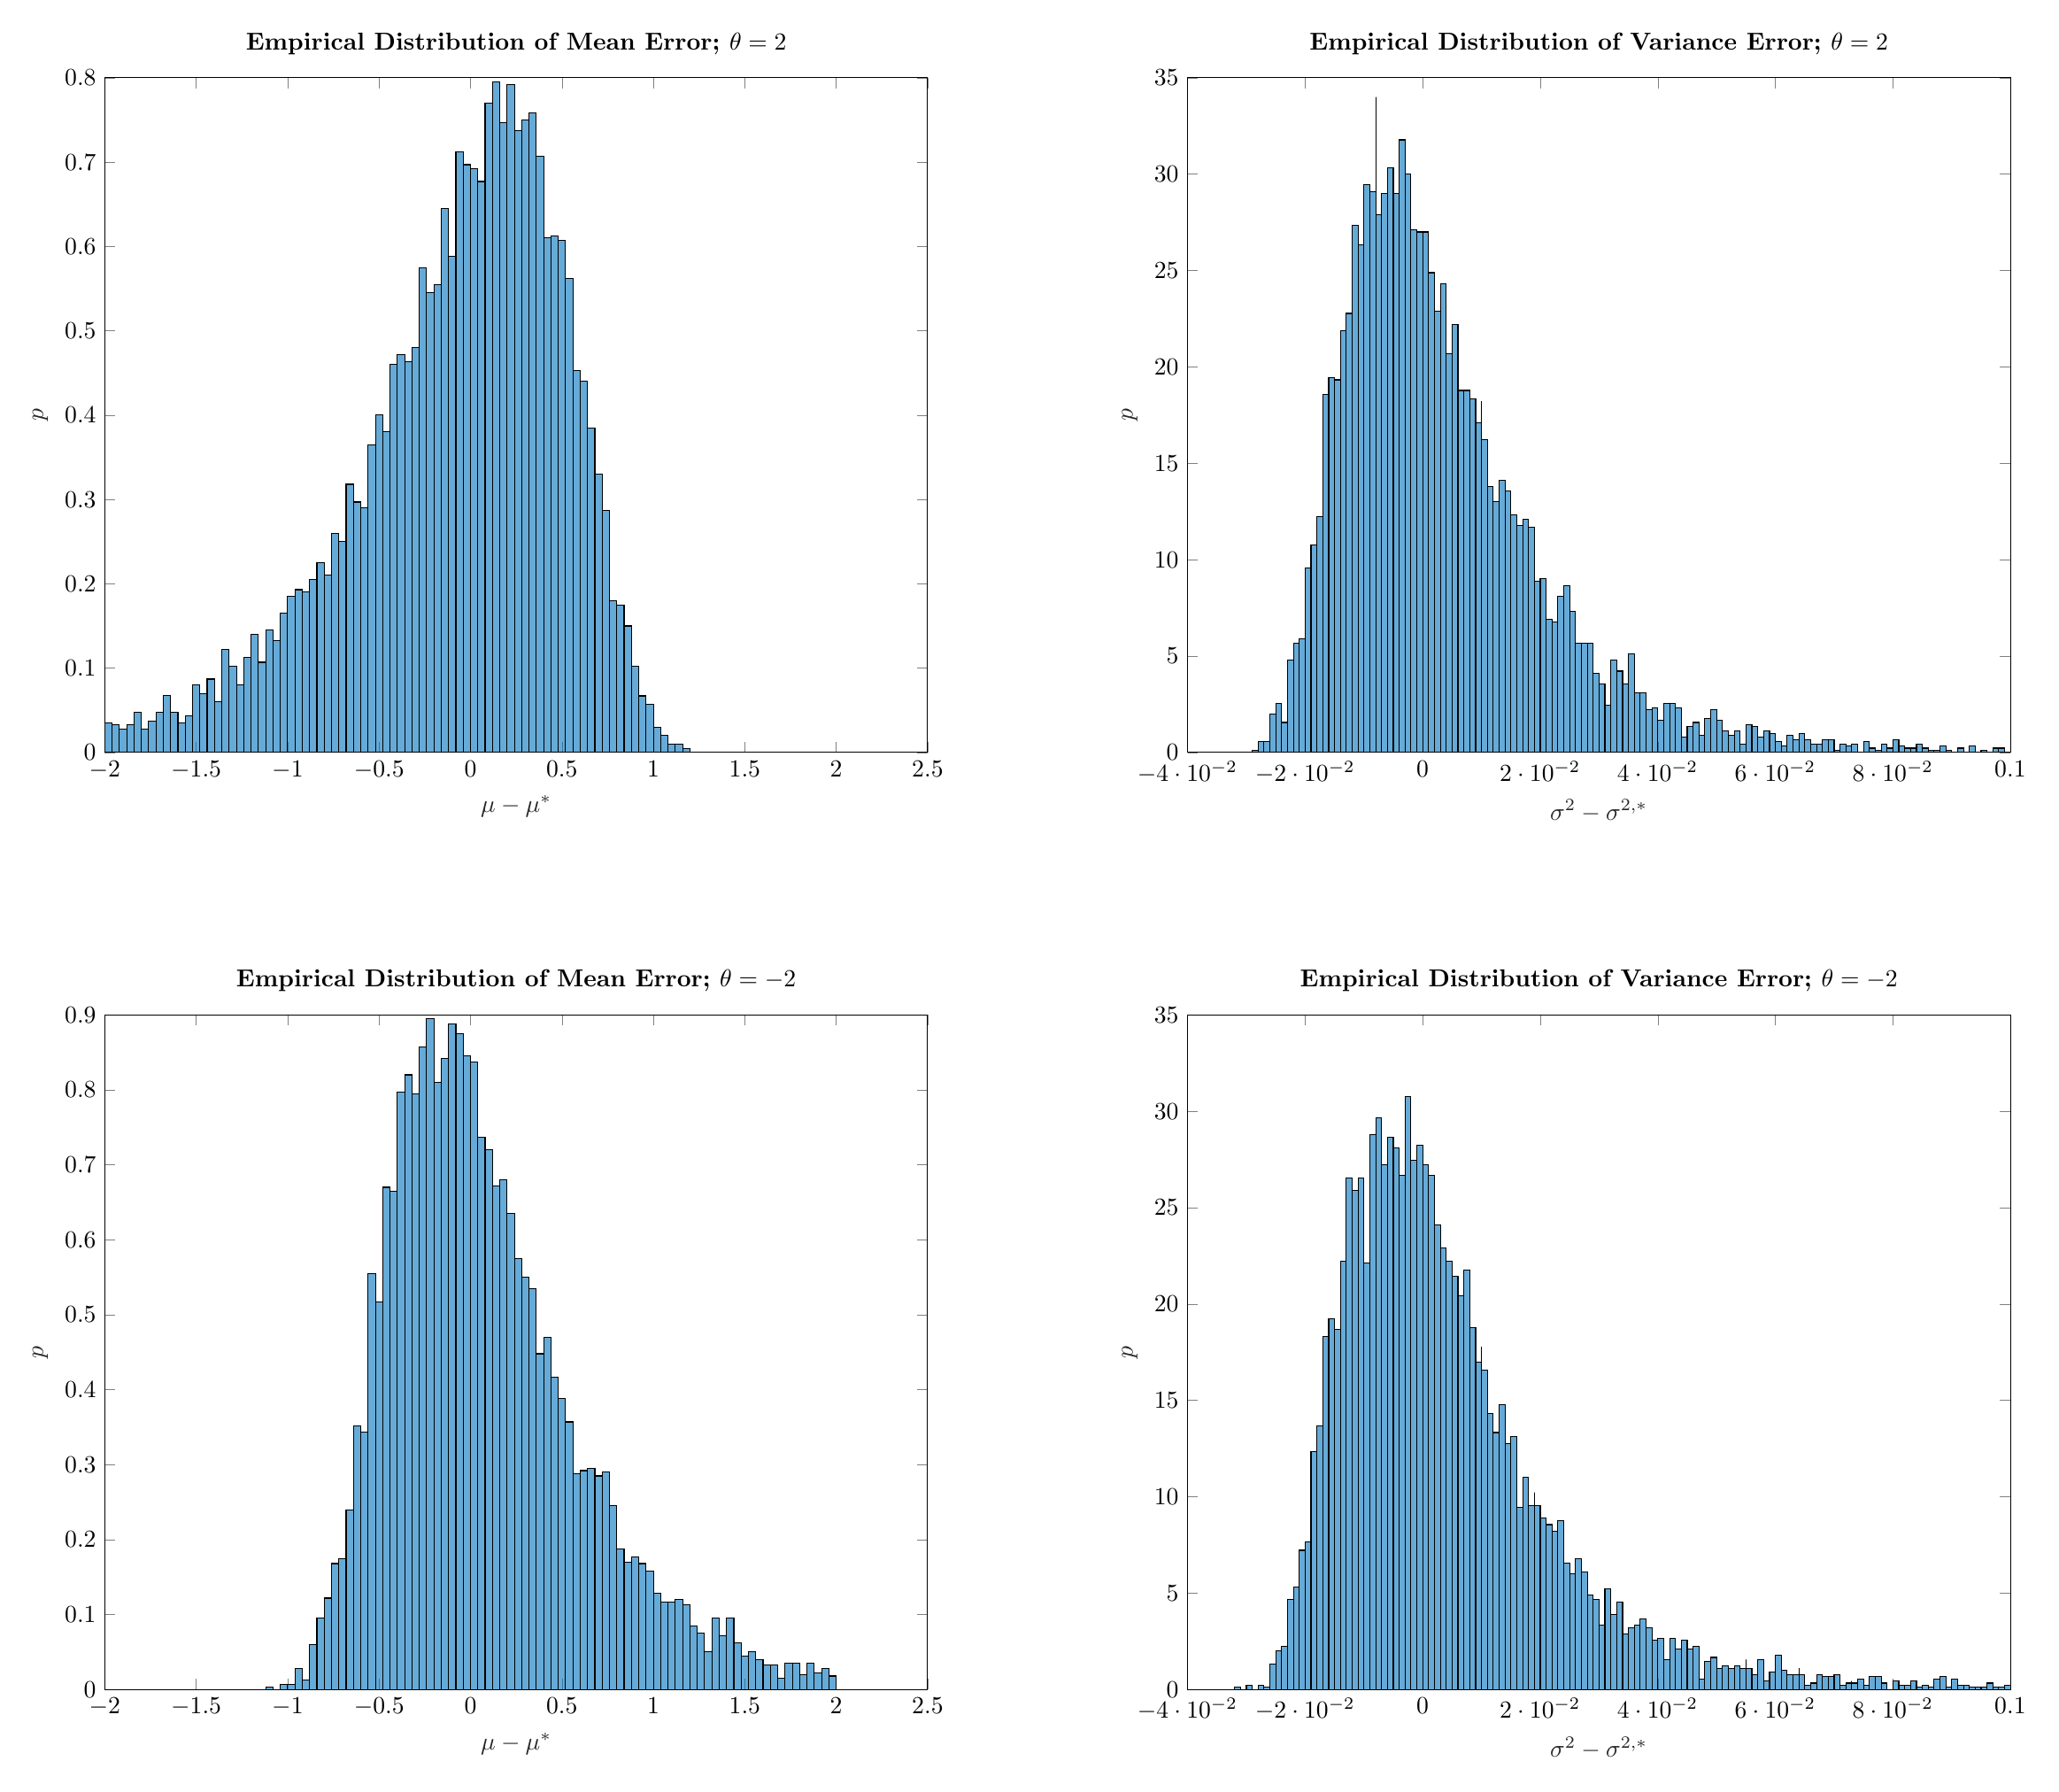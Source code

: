 % This file was created by matlab2tikz.
%
%The latest updates can be retrieved from
%  http://www.mathworks.com/matlabcentral/fileexchange/22022-matlab2tikz-matlab2tikz
%where you can also make suggestions and rate matlab2tikz.
%
\definecolor{mycolor1}{rgb}{0.0,0.447,0.741}%
%
\begin{tikzpicture}

\begin{axis}[%
width=4.648in,
height=3.81in,
at={(1.806in,6.52in)},
scale only axis,
xmin=-2,
xmax=2.5,
xlabel style={font=\color{white!15!black}},
xlabel={$\mu - \mu^*$},
ymin=0,
ymax=0.8,
ylabel style={font=\color{white!15!black}},
ylabel={$p$},
axis background/.style={fill=white},
title style={font=\bfseries},
title={Empirical Distribution of Mean Error; $\theta=2$}
]
\addplot[ybar interval, fill=mycolor1, fill opacity=0.6, draw=black, area legend] table[row sep=crcr] {%
x	y\\
-2	0.035\\
-1.96	0.033\\
-1.92	0.028\\
-1.88	0.033\\
-1.84	0.048\\
-1.8	0.028\\
-1.76	0.037\\
-1.72	0.048\\
-1.68	0.068\\
-1.64	0.048\\
-1.6	0.035\\
-1.56	0.043\\
-1.52	0.08\\
-1.48	0.07\\
-1.44	0.087\\
-1.4	0.06\\
-1.36	0.122\\
-1.32	0.102\\
-1.28	0.08\\
-1.24	0.113\\
-1.2	0.14\\
-1.16	0.107\\
-1.12	0.145\\
-1.08	0.133\\
-1.04	0.165\\
-1	0.185\\
-0.96	0.193\\
-0.92	0.19\\
-0.88	0.205\\
-0.84	0.225\\
-0.8	0.21\\
-0.76	0.26\\
-0.72	0.25\\
-0.68	0.318\\
-0.64	0.297\\
-0.6	0.29\\
-0.56	0.365\\
-0.52	0.4\\
-0.48	0.38\\
-0.44	0.46\\
-0.4	0.472\\
-0.36	0.463\\
-0.32	0.48\\
-0.28	0.575\\
-0.24	0.545\\
-0.2	0.555\\
-0.16	0.645\\
-0.12	0.588\\
-0.08	0.712\\
-0.04	0.697\\
0	0.692\\
0.04	0.677\\
0.08	0.77\\
0.12	0.795\\
0.16	0.747\\
0.2	0.792\\
0.24	0.737\\
0.28	0.75\\
0.32	0.758\\
0.36	0.707\\
0.4	0.61\\
0.44	0.612\\
0.48	0.607\\
0.52	0.562\\
0.56	0.453\\
0.6	0.44\\
0.64	0.385\\
0.68	0.33\\
0.72	0.287\\
0.76	0.18\\
0.8	0.175\\
0.84	0.15\\
0.88	0.102\\
0.92	0.067\\
0.96	0.057\\
1	0.03\\
1.04	0.02\\
1.08	0.01\\
1.12	0.01\\
1.16	0.005\\
1.2	0\\
1.24	0\\
1.28	0\\
1.32	0\\
1.36	0\\
1.4	0\\
1.44	0\\
1.48	0\\
1.52	0\\
1.56	0\\
1.6	0\\
1.64	0\\
1.68	0\\
1.72	0\\
1.76	0\\
1.8	0\\
1.84	0\\
1.88	0\\
1.92	0\\
1.96	0\\
2	0\\
};
\end{axis}

\begin{axis}[%
width=4.648in,
height=3.81in,
at={(7.921in,6.52in)},
scale only axis,
xmin=-0.04,
xmax=0.1,
xlabel style={font=\color{white!15!black}},
xlabel={$\sigma^2 - \sigma^{2,*}$},
ymin=0,
ymax=35,
ylabel style={font=\color{white!15!black}},
ylabel={$p$},
axis background/.style={fill=white},
title style={font=\bfseries},
title={Empirical Distribution of Variance Error; $\theta=2$}
]
\addplot[ybar interval, fill=mycolor1, fill opacity=0.6, draw=black, area legend] table[row sep=crcr] {%
x	y\\
-3	0\\
-2.999	0\\
-2.998	0\\
-2.997	0\\
-2.996	0\\
-2.995	0\\
-2.995	0\\
-2.994	0\\
-2.993	0\\
-2.992	0\\
-2.991	0\\
-2.99	0\\
-2.989	0\\
-2.988	0\\
-2.987	0\\
-2.986	0\\
-2.986	0\\
-2.985	0\\
-2.984	0\\
-2.983	0\\
-2.982	0\\
-2.981	0\\
-2.98	0\\
-2.979	0\\
-2.978	0\\
-2.978	0\\
-2.977	0\\
-2.976	0\\
-2.975	0\\
-2.974	0\\
-2.973	0\\
-2.972	0\\
-2.971	0\\
-2.97	0\\
-2.969	0\\
-2.969	0\\
-2.968	0\\
-2.967	0\\
-2.966	0\\
-2.965	0\\
-2.964	0\\
-2.963	0\\
-2.962	0\\
-2.961	0\\
-2.96	0\\
-2.959	0\\
-2.959	0\\
-2.958	0\\
-2.957	0\\
-2.956	0\\
-2.955	0\\
-2.954	0\\
-2.953	0\\
-2.952	0\\
-2.951	0\\
-2.95	0\\
-2.95	0\\
-2.949	0\\
-2.948	0\\
-2.947	0\\
-2.946	0\\
-2.945	0\\
-2.944	0\\
-2.943	0\\
-2.942	0\\
-2.942	0\\
-2.941	0\\
-2.94	0\\
-2.939	0\\
-2.938	0\\
-2.937	0\\
-2.936	0\\
-2.935	0\\
-2.934	0\\
-2.933	0\\
-2.933	0\\
-2.932	0\\
-2.931	0\\
-2.93	0\\
-2.929	0\\
-2.928	0\\
-2.927	0\\
-2.926	0\\
-2.925	0\\
-2.924	0\\
-2.924	0\\
-2.923	0\\
-2.922	0\\
-2.921	0\\
-2.92	0\\
-2.919	0\\
-2.918	0\\
-2.917	0\\
-2.916	0\\
-2.915	0\\
-2.914	0\\
-2.914	0\\
-2.913	0\\
-2.912	0\\
-2.911	0\\
-2.91	0\\
-2.909	0\\
-2.908	0\\
-2.907	0\\
-2.906	0\\
-2.905	0\\
-2.905	0\\
-2.904	0\\
-2.903	0\\
-2.902	0\\
-2.901	0\\
-2.9	0\\
-2.899	0\\
-2.898	0\\
-2.897	0\\
-2.897	0\\
-2.896	0\\
-2.895	0\\
-2.894	0\\
-2.893	0\\
-2.892	0\\
-2.891	0\\
-2.89	0\\
-2.889	0\\
-2.888	0\\
-2.888	0\\
-2.887	0\\
-2.886	0\\
-2.885	0\\
-2.884	0\\
-2.883	0\\
-2.882	0\\
-2.881	0\\
-2.88	0\\
-2.879	0\\
-2.878	0\\
-2.878	0\\
-2.877	0\\
-2.876	0\\
-2.875	0\\
-2.874	0\\
-2.873	0\\
-2.872	0\\
-2.871	0\\
-2.87	0\\
-2.869	0\\
-2.869	0\\
-2.868	0\\
-2.867	0\\
-2.866	0\\
-2.865	0\\
-2.864	0\\
-2.863	0\\
-2.862	0\\
-2.861	0\\
-2.861	0\\
-2.86	0\\
-2.859	0\\
-2.858	0\\
-2.857	0\\
-2.856	0\\
-2.855	0\\
-2.854	0\\
-2.853	0\\
-2.852	0\\
-2.852	0\\
-2.851	0\\
-2.85	0\\
-2.849	0\\
-2.848	0\\
-2.847	0\\
-2.846	0\\
-2.845	0\\
-2.844	0\\
-2.843	0\\
-2.842	0\\
-2.842	0\\
-2.841	0\\
-2.84	0\\
-2.839	0\\
-2.838	0\\
-2.837	0\\
-2.836	0\\
-2.835	0\\
-2.834	0\\
-2.833	0\\
-2.833	0\\
-2.832	0\\
-2.831	0\\
-2.83	0\\
-2.829	0\\
-2.828	0\\
-2.827	0\\
-2.826	0\\
-2.825	0\\
-2.825	0\\
-2.824	0\\
-2.823	0\\
-2.822	0\\
-2.821	0\\
-2.82	0\\
-2.819	0\\
-2.818	0\\
-2.817	0\\
-2.816	0\\
-2.816	0\\
-2.815	0\\
-2.814	0\\
-2.813	0\\
-2.812	0\\
-2.811	0\\
-2.81	0\\
-2.809	0\\
-2.808	0\\
-2.807	0\\
-2.807	0\\
-2.806	0\\
-2.805	0\\
-2.804	0\\
-2.803	0\\
-2.802	0\\
-2.801	0\\
-2.8	0\\
-2.799	0\\
-2.798	0\\
-2.797	0\\
-2.797	0\\
-2.796	0\\
-2.795	0\\
-2.794	0\\
-2.793	0\\
-2.792	0\\
-2.791	0\\
-2.79	0\\
-2.789	0\\
-2.788	0\\
-2.788	0\\
-2.787	0\\
-2.786	0\\
-2.785	0\\
-2.784	0\\
-2.783	0\\
-2.782	0\\
-2.781	0\\
-2.78	0\\
-2.78	0\\
-2.779	0\\
-2.778	0\\
-2.777	0\\
-2.776	0\\
-2.775	0\\
-2.774	0\\
-2.773	0\\
-2.772	0\\
-2.771	0\\
-2.771	0\\
-2.77	0\\
-2.769	0\\
-2.768	0\\
-2.767	0\\
-2.766	0\\
-2.765	0\\
-2.764	0\\
-2.763	0\\
-2.762	0\\
-2.761	0\\
-2.761	0\\
-2.76	0\\
-2.759	0\\
-2.758	0\\
-2.757	0\\
-2.756	0\\
-2.755	0\\
-2.754	0\\
-2.753	0\\
-2.752	0\\
-2.752	0\\
-2.751	0\\
-2.75	0\\
-2.749	0\\
-2.748	0\\
-2.747	0\\
-2.746	0\\
-2.745	0\\
-2.744	0\\
-2.744	0\\
-2.743	0\\
-2.742	0\\
-2.741	0\\
-2.74	0\\
-2.739	0\\
-2.738	0\\
-2.737	0\\
-2.736	0\\
-2.735	0\\
-2.735	0\\
-2.734	0\\
-2.733	0\\
-2.732	0\\
-2.731	0\\
-2.73	0\\
-2.729	0\\
-2.728	0\\
-2.727	0\\
-2.726	0\\
-2.725	0\\
-2.725	0\\
-2.724	0\\
-2.723	0\\
-2.722	0\\
-2.721	0\\
-2.72	0\\
-2.719	0\\
-2.718	0\\
-2.717	0\\
-2.716	0\\
-2.716	0\\
-2.715	0\\
-2.714	0\\
-2.713	0\\
-2.712	0\\
-2.711	0\\
-2.71	0\\
-2.709	0\\
-2.708	0\\
-2.708	0\\
-2.707	0\\
-2.706	0\\
-2.705	0\\
-2.704	0\\
-2.703	0\\
-2.702	0\\
-2.701	0\\
-2.7	0\\
-2.699	0\\
-2.699	0\\
-2.698	0\\
-2.697	0\\
-2.696	0\\
-2.695	0\\
-2.694	0\\
-2.693	0\\
-2.692	0\\
-2.691	0\\
-2.69	0\\
-2.689	0\\
-2.689	0\\
-2.688	0\\
-2.687	0\\
-2.686	0\\
-2.685	0\\
-2.684	0\\
-2.683	0\\
-2.682	0\\
-2.681	0\\
-2.68	0\\
-2.68	0\\
-2.679	0\\
-2.678	0\\
-2.677	0\\
-2.676	0\\
-2.675	0\\
-2.674	0\\
-2.673	0\\
-2.672	0\\
-2.671	0\\
-2.671	0\\
-2.67	0\\
-2.669	0\\
-2.668	0\\
-2.667	0\\
-2.666	0\\
-2.665	0\\
-2.664	0\\
-2.663	0\\
-2.663	0\\
-2.662	0\\
-2.661	0\\
-2.66	0\\
-2.659	0\\
-2.658	0\\
-2.657	0\\
-2.656	0\\
-2.655	0\\
-2.654	0\\
-2.654	0\\
-2.653	0\\
-2.652	0\\
-2.651	0\\
-2.65	0\\
-2.649	0\\
-2.648	0\\
-2.647	0\\
-2.646	0\\
-2.645	0\\
-2.644	0\\
-2.644	0\\
-2.643	0\\
-2.642	0\\
-2.641	0\\
-2.64	0\\
-2.639	0\\
-2.638	0\\
-2.637	0\\
-2.636	0\\
-2.635	0\\
-2.635	0\\
-2.634	0\\
-2.633	0\\
-2.632	0\\
-2.631	0\\
-2.63	0\\
-2.629	0\\
-2.628	0\\
-2.627	0\\
-2.627	0\\
-2.626	0\\
-2.625	0\\
-2.624	0\\
-2.623	0\\
-2.622	0\\
-2.621	0\\
-2.62	0\\
-2.619	0\\
-2.618	0\\
-2.618	0\\
-2.617	0\\
-2.616	0\\
-2.615	0\\
-2.614	0\\
-2.613	0\\
-2.612	0\\
-2.611	0\\
-2.61	0\\
-2.609	0\\
-2.608	0\\
-2.608	0\\
-2.607	0\\
-2.606	0\\
-2.605	0\\
-2.604	0\\
-2.603	0\\
-2.602	0\\
-2.601	0\\
-2.6	0\\
-2.599	0\\
-2.599	0\\
-2.598	0\\
-2.597	0\\
-2.596	0\\
-2.595	0\\
-2.594	0\\
-2.593	0\\
-2.592	0\\
-2.591	0\\
-2.591	0\\
-2.59	0\\
-2.589	0\\
-2.588	0\\
-2.587	0\\
-2.586	0\\
-2.585	0\\
-2.584	0\\
-2.583	0\\
-2.582	0\\
-2.582	0\\
-2.581	0\\
-2.58	0\\
-2.579	0\\
-2.578	0\\
-2.577	0\\
-2.576	0\\
-2.575	0\\
-2.574	0\\
-2.573	0\\
-2.572	0\\
-2.572	0\\
-2.571	0\\
-2.57	0\\
-2.569	0\\
-2.568	0\\
-2.567	0\\
-2.566	0\\
-2.565	0\\
-2.564	0\\
-2.563	0\\
-2.563	0\\
-2.562	0\\
-2.561	0\\
-2.56	0\\
-2.559	0\\
-2.558	0\\
-2.557	0\\
-2.556	0\\
-2.555	0\\
-2.554	0\\
-2.554	0\\
-2.553	0\\
-2.552	0\\
-2.551	0\\
-2.55	0\\
-2.549	0\\
-2.548	0\\
-2.547	0\\
-2.546	0\\
-2.546	0\\
-2.545	0\\
-2.544	0\\
-2.543	0\\
-2.542	0\\
-2.541	0\\
-2.54	0\\
-2.539	0\\
-2.538	0\\
-2.537	0\\
-2.537	0\\
-2.536	0\\
-2.535	0\\
-2.534	0\\
-2.533	0\\
-2.532	0\\
-2.531	0\\
-2.53	0\\
-2.529	0\\
-2.528	0\\
-2.527	0\\
-2.527	0\\
-2.526	0\\
-2.525	0\\
-2.524	0\\
-2.523	0\\
-2.522	0\\
-2.521	0\\
-2.52	0\\
-2.519	0\\
-2.518	0\\
-2.518	0\\
-2.517	0\\
-2.516	0\\
-2.515	0\\
-2.514	0\\
-2.513	0\\
-2.512	0\\
-2.511	0\\
-2.51	0\\
-2.51	0\\
-2.509	0\\
-2.508	0\\
-2.507	0\\
-2.506	0\\
-2.505	0\\
-2.504	0\\
-2.503	0\\
-2.502	0\\
-2.501	0\\
-2.501	0\\
-2.5	0\\
-2.499	0\\
-2.498	0\\
-2.497	0\\
-2.496	0\\
-2.495	0\\
-2.494	0\\
-2.493	0\\
-2.492	0\\
-2.491	0\\
-2.491	0\\
-2.49	0\\
-2.489	0\\
-2.488	0\\
-2.487	0\\
-2.486	0\\
-2.485	0\\
-2.484	0\\
-2.483	0\\
-2.482	0\\
-2.482	0\\
-2.481	0\\
-2.48	0\\
-2.479	0\\
-2.478	0\\
-2.477	0\\
-2.476	0\\
-2.475	0\\
-2.474	0\\
-2.474	0\\
-2.473	0\\
-2.472	0\\
-2.471	0\\
-2.47	0\\
-2.469	0\\
-2.468	0\\
-2.467	0\\
-2.466	0\\
-2.465	0\\
-2.465	0\\
-2.464	0\\
-2.463	0\\
-2.462	0\\
-2.461	0\\
-2.46	0\\
-2.459	0\\
-2.458	0\\
-2.457	0\\
-2.456	0\\
-2.455	0\\
-2.455	0\\
-2.454	0\\
-2.453	0\\
-2.452	0\\
-2.451	0\\
-2.45	0\\
-2.449	0\\
-2.448	0\\
-2.447	0\\
-2.446	0\\
-2.446	0\\
-2.445	0\\
-2.444	0\\
-2.443	0\\
-2.442	0\\
-2.441	0\\
-2.44	0\\
-2.439	0\\
-2.438	0\\
-2.438	0\\
-2.437	0\\
-2.436	0\\
-2.435	0\\
-2.434	0\\
-2.433	0\\
-2.432	0\\
-2.431	0\\
-2.43	0\\
-2.429	0\\
-2.429	0\\
-2.428	0\\
-2.427	0\\
-2.426	0\\
-2.425	0\\
-2.424	0\\
-2.423	0\\
-2.422	0\\
-2.421	0\\
-2.42	0\\
-2.42	0\\
-2.419	0\\
-2.418	0\\
-2.417	0\\
-2.416	0\\
-2.415	0\\
-2.414	0\\
-2.413	0\\
-2.412	0\\
-2.411	0\\
-2.41	0\\
-2.41	0\\
-2.409	0\\
-2.408	0\\
-2.407	0\\
-2.406	0\\
-2.405	0\\
-2.404	0\\
-2.403	0\\
-2.402	0\\
-2.401	0\\
-2.401	0\\
-2.4	0\\
-2.399	0\\
-2.398	0\\
-2.397	0\\
-2.396	0\\
-2.395	0\\
-2.394	0\\
-2.393	0\\
-2.393	0\\
-2.392	0\\
-2.391	0\\
-2.39	0\\
-2.389	0\\
-2.388	0\\
-2.387	0\\
-2.386	0\\
-2.385	0\\
-2.384	0\\
-2.384	0\\
-2.383	0\\
-2.382	0\\
-2.381	0\\
-2.38	0\\
-2.379	0\\
-2.378	0\\
-2.377	0\\
-2.376	0\\
-2.375	0\\
-2.374	0\\
-2.374	0\\
-2.373	0\\
-2.372	0\\
-2.371	0\\
-2.37	0\\
-2.369	0\\
-2.368	0\\
-2.367	0\\
-2.366	0\\
-2.365	0\\
-2.365	0\\
-2.364	0\\
-2.363	0\\
-2.362	0\\
-2.361	0\\
-2.36	0\\
-2.359	0\\
-2.358	0\\
-2.357	0\\
-2.357	0\\
-2.356	0\\
-2.355	0\\
-2.354	0\\
-2.353	0\\
-2.352	0\\
-2.351	0\\
-2.35	0\\
-2.349	0\\
-2.348	0\\
-2.348	0\\
-2.347	0\\
-2.346	0\\
-2.345	0\\
-2.344	0\\
-2.343	0\\
-2.342	0\\
-2.341	0\\
-2.34	0\\
-2.339	0\\
-2.338	0\\
-2.338	0\\
-2.337	0\\
-2.336	0\\
-2.335	0\\
-2.334	0\\
-2.333	0\\
-2.332	0\\
-2.331	0\\
-2.33	0\\
-2.329	0\\
-2.329	0\\
-2.328	0\\
-2.327	0\\
-2.326	0\\
-2.325	0\\
-2.324	0\\
-2.323	0\\
-2.322	0\\
-2.321	0\\
-2.321	0\\
-2.32	0\\
-2.319	0\\
-2.318	0\\
-2.317	0\\
-2.316	0\\
-2.315	0\\
-2.314	0\\
-2.313	0\\
-2.312	0\\
-2.312	0\\
-2.311	0\\
-2.31	0\\
-2.309	0\\
-2.308	0\\
-2.307	0\\
-2.306	0\\
-2.305	0\\
-2.304	0\\
-2.303	0\\
-2.303	0\\
-2.302	0\\
-2.301	0\\
-2.3	0\\
-2.299	0\\
-2.298	0\\
-2.297	0\\
-2.296	0\\
-2.295	0\\
-2.294	0\\
-2.293	0\\
-2.293	0\\
-2.292	0\\
-2.291	0\\
-2.29	0\\
-2.289	0\\
-2.288	0\\
-2.287	0\\
-2.286	0\\
-2.285	0\\
-2.284	0\\
-2.284	0\\
-2.283	0\\
-2.282	0\\
-2.281	0\\
-2.28	0\\
-2.279	0\\
-2.278	0\\
-2.277	0\\
-2.276	0\\
-2.276	0\\
-2.275	0\\
-2.274	0\\
-2.273	0\\
-2.272	0\\
-2.271	0\\
-2.27	0\\
-2.269	0\\
-2.268	0\\
-2.267	0\\
-2.267	0\\
-2.266	0\\
-2.265	0\\
-2.264	0\\
-2.263	0\\
-2.262	0\\
-2.261	0\\
-2.26	0\\
-2.259	0\\
-2.258	0\\
-2.257	0\\
-2.257	0\\
-2.256	0\\
-2.255	0\\
-2.254	0\\
-2.253	0\\
-2.252	0\\
-2.251	0\\
-2.25	0\\
-2.249	0\\
-2.248	0\\
-2.248	0\\
-2.247	0\\
-2.246	0\\
-2.245	0\\
-2.244	0\\
-2.243	0\\
-2.242	0\\
-2.241	0\\
-2.24	0\\
-2.24	0\\
-2.239	0\\
-2.238	0\\
-2.237	0\\
-2.236	0\\
-2.235	0\\
-2.234	0\\
-2.233	0\\
-2.232	0\\
-2.231	0\\
-2.231	0\\
-2.23	0\\
-2.229	0\\
-2.228	0\\
-2.227	0\\
-2.226	0\\
-2.225	0\\
-2.224	0\\
-2.223	0\\
-2.222	0\\
-2.221	0\\
-2.221	0\\
-2.22	0\\
-2.219	0\\
-2.218	0\\
-2.217	0\\
-2.216	0\\
-2.215	0\\
-2.214	0\\
-2.213	0\\
-2.212	0\\
-2.212	0\\
-2.211	0\\
-2.21	0\\
-2.209	0\\
-2.208	0\\
-2.207	0\\
-2.206	0\\
-2.205	0\\
-2.204	0\\
-2.204	0\\
-2.203	0\\
-2.202	0\\
-2.201	0\\
-2.2	0\\
-2.199	0\\
-2.198	0\\
-2.197	0\\
-2.196	0\\
-2.195	0\\
-2.195	0\\
-2.194	0\\
-2.193	0\\
-2.192	0\\
-2.191	0\\
-2.19	0\\
-2.189	0\\
-2.188	0\\
-2.187	0\\
-2.186	0\\
-2.186	0\\
-2.185	0\\
-2.184	0\\
-2.183	0\\
-2.182	0\\
-2.181	0\\
-2.18	0\\
-2.179	0\\
-2.178	0\\
-2.177	0\\
-2.176	0\\
-2.176	0\\
-2.175	0\\
-2.174	0\\
-2.173	0\\
-2.172	0\\
-2.171	0\\
-2.17	0\\
-2.169	0\\
-2.168	0\\
-2.167	0\\
-2.167	0\\
-2.166	0\\
-2.165	0\\
-2.164	0\\
-2.163	0\\
-2.162	0\\
-2.161	0\\
-2.16	0\\
-2.159	0\\
-2.159	0\\
-2.158	0\\
-2.157	0\\
-2.156	0\\
-2.155	0\\
-2.154	0\\
-2.153	0\\
-2.152	0\\
-2.151	0\\
-2.15	0\\
-2.15	0\\
-2.149	0\\
-2.148	0\\
-2.147	0\\
-2.146	0\\
-2.145	0\\
-2.144	0\\
-2.143	0\\
-2.142	0\\
-2.141	0\\
-2.14	0\\
-2.14	0\\
-2.139	0\\
-2.138	0\\
-2.137	0\\
-2.136	0\\
-2.135	0\\
-2.134	0\\
-2.133	0\\
-2.132	0\\
-2.131	0\\
-2.131	0\\
-2.13	0\\
-2.129	0\\
-2.128	0\\
-2.127	0\\
-2.126	0\\
-2.125	0\\
-2.124	0\\
-2.123	0\\
-2.123	0\\
-2.122	0\\
-2.121	0\\
-2.12	0\\
-2.119	0\\
-2.118	0\\
-2.117	0\\
-2.116	0\\
-2.115	0\\
-2.114	0\\
-2.114	0\\
-2.113	0\\
-2.112	0\\
-2.111	0\\
-2.11	0\\
-2.109	0\\
-2.108	0\\
-2.107	0\\
-2.106	0\\
-2.105	0\\
-2.104	0\\
-2.104	0\\
-2.103	0\\
-2.102	0\\
-2.101	0\\
-2.1	0\\
-2.099	0\\
-2.098	0\\
-2.097	0\\
-2.096	0\\
-2.095	0\\
-2.095	0\\
-2.094	0\\
-2.093	0\\
-2.092	0\\
-2.091	0\\
-2.09	0\\
-2.089	0\\
-2.088	0\\
-2.087	0\\
-2.087	0\\
-2.086	0\\
-2.085	0\\
-2.084	0\\
-2.083	0\\
-2.082	0\\
-2.081	0\\
-2.08	0\\
-2.079	0\\
-2.078	0\\
-2.078	0\\
-2.077	0\\
-2.076	0\\
-2.075	0\\
-2.074	0\\
-2.073	0\\
-2.072	0\\
-2.071	0\\
-2.07	0\\
-2.069	0\\
-2.068	0\\
-2.068	0\\
-2.067	0\\
-2.066	0\\
-2.065	0\\
-2.064	0\\
-2.063	0\\
-2.062	0\\
-2.061	0\\
-2.06	0\\
-2.059	0\\
-2.059	0\\
-2.058	0\\
-2.057	0\\
-2.056	0\\
-2.055	0\\
-2.054	0\\
-2.053	0\\
-2.052	0\\
-2.051	0\\
-2.05	0\\
-2.05	0\\
-2.049	0\\
-2.048	0\\
-2.047	0\\
-2.046	0\\
-2.045	0\\
-2.044	0\\
-2.043	0\\
-2.042	0\\
-2.042	0\\
-2.041	0\\
-2.04	0\\
-2.039	0\\
-2.038	0\\
-2.037	0\\
-2.036	0\\
-2.035	0\\
-2.034	0\\
-2.033	0\\
-2.033	0\\
-2.032	0\\
-2.031	0\\
-2.03	0\\
-2.029	0\\
-2.028	0\\
-2.027	0\\
-2.026	0\\
-2.025	0\\
-2.024	0\\
-2.023	0\\
-2.023	0\\
-2.022	0\\
-2.021	0\\
-2.02	0\\
-2.019	0\\
-2.018	0\\
-2.017	0\\
-2.016	0\\
-2.015	0\\
-2.014	0\\
-2.014	0\\
-2.013	0\\
-2.012	0\\
-2.011	0\\
-2.01	0\\
-2.009	0\\
-2.008	0\\
-2.007	0\\
-2.006	0\\
-2.006	0\\
-2.005	0\\
-2.004	0\\
-2.003	0\\
-2.002	0\\
-2.001	0\\
-2.0	0\\
-1.999	0\\
-1.998	0\\
-1.997	0\\
-1.996	0\\
-1.996	0\\
-1.995	0\\
-1.994	0\\
-1.993	0\\
-1.992	0\\
-1.991	0\\
-1.99	0\\
-1.989	0\\
-1.988	0\\
-1.988	0\\
-1.987	0\\
-1.986	0\\
-1.985	0\\
-1.984	0\\
-1.983	0\\
-1.982	0\\
-1.981	0\\
-1.98	0\\
-1.979	0\\
-1.978	0\\
-1.978	0\\
-1.977	0\\
-1.976	0\\
-1.975	0\\
-1.974	0\\
-1.973	0\\
-1.972	0\\
-1.971	0\\
-1.97	0\\
-1.97	0\\
-1.969	0\\
-1.968	0\\
-1.967	0\\
-1.966	0\\
-1.965	0\\
-1.964	0\\
-1.963	0\\
-1.962	0\\
-1.961	0\\
-1.96	0\\
-1.96	0\\
-1.959	0\\
-1.958	0\\
-1.957	0\\
-1.956	0\\
-1.955	0\\
-1.954	0\\
-1.953	0\\
-1.952	0\\
-1.952	0\\
-1.951	0\\
-1.95	0\\
-1.949	0\\
-1.948	0\\
-1.947	0\\
-1.946	0\\
-1.945	0\\
-1.944	0\\
-1.943	0\\
-1.942	0\\
-1.942	0\\
-1.941	0\\
-1.94	0\\
-1.939	0\\
-1.938	0\\
-1.937	0\\
-1.936	0\\
-1.935	0\\
-1.934	0\\
-1.933	0\\
-1.933	0\\
-1.932	0\\
-1.931	0\\
-1.93	0\\
-1.929	0\\
-1.928	0\\
-1.927	0\\
-1.926	0\\
-1.925	0\\
-1.925	0\\
-1.924	0\\
-1.923	0\\
-1.922	0\\
-1.921	0\\
-1.92	0\\
-1.919	0\\
-1.918	0\\
-1.917	0\\
-1.916	0\\
-1.915	0\\
-1.915	0\\
-1.914	0\\
-1.913	0\\
-1.912	0\\
-1.911	0\\
-1.91	0\\
-1.909	0\\
-1.908	0\\
-1.907	0\\
-1.907	0\\
-1.906	0\\
-1.905	0\\
-1.904	0\\
-1.903	0\\
-1.902	0\\
-1.901	0\\
-1.9	0\\
-1.899	0\\
-1.898	0\\
-1.897	0\\
-1.897	0\\
-1.896	0\\
-1.895	0\\
-1.894	0\\
-1.893	0\\
-1.892	0\\
-1.891	0\\
-1.89	0\\
-1.889	0\\
-1.889	0\\
-1.888	0\\
-1.887	0\\
-1.886	0\\
-1.885	0\\
-1.884	0\\
-1.883	0\\
-1.882	0\\
-1.881	0\\
-1.88	0\\
-1.879	0\\
-1.879	0\\
-1.878	0\\
-1.877	0\\
-1.876	0\\
-1.875	0\\
-1.874	0\\
-1.873	0\\
-1.872	0\\
-1.871	0\\
-1.871	0\\
-1.87	0\\
-1.869	0\\
-1.868	0\\
-1.867	0\\
-1.866	0\\
-1.865	0\\
-1.864	0\\
-1.863	0\\
-1.862	0\\
-1.861	0\\
-1.861	0\\
-1.86	0\\
-1.859	0\\
-1.858	0\\
-1.857	0\\
-1.856	0\\
-1.855	0\\
-1.854	0\\
-1.853	0\\
-1.853	0\\
-1.852	0\\
-1.851	0\\
-1.85	0\\
-1.849	0\\
-1.848	0\\
-1.847	0\\
-1.846	0\\
-1.845	0\\
-1.844	0\\
-1.843	0\\
-1.843	0\\
-1.842	0\\
-1.841	0\\
-1.84	0\\
-1.839	0\\
-1.838	0\\
-1.837	0\\
-1.836	0\\
-1.835	0\\
-1.835	0\\
-1.834	0\\
-1.833	0\\
-1.832	0\\
-1.831	0\\
-1.83	0\\
-1.829	0\\
-1.828	0\\
-1.827	0\\
-1.826	0\\
-1.825	0\\
-1.825	0\\
-1.824	0\\
-1.823	0\\
-1.822	0\\
-1.821	0\\
-1.82	0\\
-1.819	0\\
-1.818	0\\
-1.817	0\\
-1.817	0\\
-1.816	0\\
-1.815	0\\
-1.814	0\\
-1.813	0\\
-1.812	0\\
-1.811	0\\
-1.81	0\\
-1.809	0\\
-1.808	0\\
-1.808	0\\
-1.807	0\\
-1.806	0\\
-1.805	0\\
-1.804	0\\
-1.803	0\\
-1.802	0\\
-1.801	0\\
-1.8	0\\
-1.799	0\\
-1.798	0\\
-1.798	0\\
-1.797	0\\
-1.796	0\\
-1.795	0\\
-1.794	0\\
-1.793	0\\
-1.792	0\\
-1.791	0\\
-1.79	0\\
-1.79	0\\
-1.789	0\\
-1.788	0\\
-1.787	0\\
-1.786	0\\
-1.785	0\\
-1.784	0\\
-1.783	0\\
-1.782	0\\
-1.781	0\\
-1.78	0\\
-1.78	0\\
-1.779	0\\
-1.778	0\\
-1.777	0\\
-1.776	0\\
-1.775	0\\
-1.774	0\\
-1.773	0\\
-1.772	0\\
-1.772	0\\
-1.771	0\\
-1.77	0\\
-1.769	0\\
-1.768	0\\
-1.767	0\\
-1.766	0\\
-1.765	0\\
-1.764	0\\
-1.763	0\\
-1.762	0\\
-1.762	0\\
-1.761	0\\
-1.76	0\\
-1.759	0\\
-1.758	0\\
-1.757	0\\
-1.756	0\\
-1.755	0\\
-1.754	0\\
-1.754	0\\
-1.753	0\\
-1.752	0\\
-1.751	0\\
-1.75	0\\
-1.749	0\\
-1.748	0\\
-1.747	0\\
-1.746	0\\
-1.745	0\\
-1.744	0\\
-1.744	0\\
-1.743	0\\
-1.742	0\\
-1.741	0\\
-1.74	0\\
-1.739	0\\
-1.738	0\\
-1.737	0\\
-1.736	0\\
-1.736	0\\
-1.735	0\\
-1.734	0\\
-1.733	0\\
-1.732	0\\
-1.731	0\\
-1.73	0\\
-1.729	0\\
-1.728	0\\
-1.727	0\\
-1.726	0\\
-1.726	0\\
-1.725	0\\
-1.724	0\\
-1.723	0\\
-1.722	0\\
-1.721	0\\
-1.72	0\\
-1.719	0\\
-1.718	0\\
-1.718	0\\
-1.717	0\\
-1.716	0\\
-1.715	0\\
-1.714	0\\
-1.713	0\\
-1.712	0\\
-1.711	0\\
-1.71	0\\
-1.709	0\\
-1.708	0\\
-1.708	0\\
-1.707	0\\
-1.706	0\\
-1.705	0\\
-1.704	0\\
-1.703	0\\
-1.702	0\\
-1.701	0\\
-1.7	0\\
-1.7	0\\
-1.699	0\\
-1.698	0\\
-1.697	0\\
-1.696	0\\
-1.695	0\\
-1.694	0\\
-1.693	0\\
-1.692	0\\
-1.691	0\\
-1.69	0\\
-1.69	0\\
-1.689	0\\
-1.688	0\\
-1.687	0\\
-1.686	0\\
-1.685	0\\
-1.684	0\\
-1.683	0\\
-1.682	0\\
-1.681	0\\
-1.681	0\\
-1.68	0\\
-1.679	0\\
-1.678	0\\
-1.677	0\\
-1.676	0\\
-1.675	0\\
-1.674	0\\
-1.673	0\\
-1.673	0\\
-1.672	0\\
-1.671	0\\
-1.67	0\\
-1.669	0\\
-1.668	0\\
-1.667	0\\
-1.666	0\\
-1.665	0\\
-1.664	0\\
-1.663	0\\
-1.663	0\\
-1.662	0\\
-1.661	0\\
-1.66	0\\
-1.659	0\\
-1.658	0\\
-1.657	0\\
-1.656	0\\
-1.655	0\\
-1.655	0\\
-1.654	0\\
-1.653	0\\
-1.652	0\\
-1.651	0\\
-1.65	0\\
-1.649	0\\
-1.648	0\\
-1.647	0\\
-1.646	0\\
-1.645	0\\
-1.645	0\\
-1.644	0\\
-1.643	0\\
-1.642	0\\
-1.641	0\\
-1.64	0\\
-1.639	0\\
-1.638	0\\
-1.637	0\\
-1.637	0\\
-1.636	0\\
-1.635	0\\
-1.634	0\\
-1.633	0\\
-1.632	0\\
-1.631	0\\
-1.63	0\\
-1.629	0\\
-1.628	0\\
-1.627	0\\
-1.627	0\\
-1.626	0\\
-1.625	0\\
-1.624	0\\
-1.623	0\\
-1.622	0\\
-1.621	0\\
-1.62	0\\
-1.619	0\\
-1.619	0\\
-1.618	0\\
-1.617	0\\
-1.616	0\\
-1.615	0\\
-1.614	0\\
-1.613	0\\
-1.612	0\\
-1.611	0\\
-1.61	0\\
-1.609	0\\
-1.609	0\\
-1.608	0\\
-1.607	0\\
-1.606	0\\
-1.605	0\\
-1.604	0\\
-1.603	0\\
-1.602	0\\
-1.601	0\\
-1.601	0\\
-1.6	0\\
-1.599	0\\
-1.598	0\\
-1.597	0\\
-1.596	0\\
-1.595	0\\
-1.594	0\\
-1.593	0\\
-1.592	0\\
-1.591	0\\
-1.591	0\\
-1.59	0\\
-1.589	0\\
-1.588	0\\
-1.587	0\\
-1.586	0\\
-1.585	0\\
-1.584	0\\
-1.583	0\\
-1.583	0\\
-1.582	0\\
-1.581	0\\
-1.58	0\\
-1.579	0\\
-1.578	0\\
-1.577	0\\
-1.576	0\\
-1.575	0\\
-1.574	0\\
-1.573	0\\
-1.573	0\\
-1.572	0\\
-1.571	0\\
-1.57	0\\
-1.569	0\\
-1.568	0\\
-1.567	0\\
-1.566	0\\
-1.565	0\\
-1.565	0\\
-1.564	0\\
-1.563	0\\
-1.562	0\\
-1.561	0\\
-1.56	0\\
-1.559	0\\
-1.558	0\\
-1.557	0\\
-1.556	0\\
-1.556	0\\
-1.555	0\\
-1.554	0\\
-1.553	0\\
-1.552	0\\
-1.551	0\\
-1.55	0\\
-1.549	0\\
-1.548	0\\
-1.547	0\\
-1.546	0\\
-1.546	0\\
-1.545	0\\
-1.544	0\\
-1.543	0\\
-1.542	0\\
-1.541	0\\
-1.54	0\\
-1.539	0\\
-1.538	0\\
-1.538	0\\
-1.537	0\\
-1.536	0\\
-1.535	0\\
-1.534	0\\
-1.533	0\\
-1.532	0\\
-1.531	0\\
-1.53	0\\
-1.529	0\\
-1.528	0\\
-1.528	0\\
-1.527	0\\
-1.526	0\\
-1.525	0\\
-1.524	0\\
-1.523	0\\
-1.522	0\\
-1.521	0\\
-1.52	0\\
-1.52	0\\
-1.519	0\\
-1.518	0\\
-1.517	0\\
-1.516	0\\
-1.515	0\\
-1.514	0\\
-1.513	0\\
-1.512	0\\
-1.511	0\\
-1.51	0\\
-1.51	0\\
-1.509	0\\
-1.508	0\\
-1.507	0\\
-1.506	0\\
-1.505	0\\
-1.504	0\\
-1.503	0\\
-1.502	0\\
-1.502	0\\
-1.501	0\\
-1.5	0\\
-1.499	0\\
-1.498	0\\
-1.497	0\\
-1.496	0\\
-1.495	0\\
-1.494	0\\
-1.493	0\\
-1.492	0\\
-1.492	0\\
-1.491	0\\
-1.49	0\\
-1.489	0\\
-1.488	0\\
-1.487	0\\
-1.486	0\\
-1.485	0\\
-1.484	0\\
-1.484	0\\
-1.483	0\\
-1.482	0\\
-1.481	0\\
-1.48	0\\
-1.479	0\\
-1.478	0\\
-1.477	0\\
-1.476	0\\
-1.475	0\\
-1.474	0\\
-1.474	0\\
-1.473	0\\
-1.472	0\\
-1.471	0\\
-1.47	0\\
-1.469	0\\
-1.468	0\\
-1.467	0\\
-1.466	0\\
-1.466	0\\
-1.465	0\\
-1.464	0\\
-1.463	0\\
-1.462	0\\
-1.461	0\\
-1.46	0\\
-1.459	0\\
-1.458	0\\
-1.457	0\\
-1.456	0\\
-1.456	0\\
-1.455	0\\
-1.454	0\\
-1.453	0\\
-1.452	0\\
-1.451	0\\
-1.45	0\\
-1.449	0\\
-1.448	0\\
-1.448	0\\
-1.447	0\\
-1.446	0\\
-1.445	0\\
-1.444	0\\
-1.443	0\\
-1.442	0\\
-1.441	0\\
-1.44	0\\
-1.439	0\\
-1.438	0\\
-1.438	0\\
-1.437	0\\
-1.436	0\\
-1.435	0\\
-1.434	0\\
-1.433	0\\
-1.432	0\\
-1.431	0\\
-1.43	0\\
-1.429	0\\
-1.429	0\\
-1.428	0\\
-1.427	0\\
-1.426	0\\
-1.425	0\\
-1.424	0\\
-1.423	0\\
-1.422	0\\
-1.421	0\\
-1.421	0\\
-1.42	0\\
-1.419	0\\
-1.418	0\\
-1.417	0\\
-1.416	0\\
-1.415	0\\
-1.414	0\\
-1.413	0\\
-1.412	0\\
-1.411	0\\
-1.411	0\\
-1.41	0\\
-1.409	0\\
-1.408	0\\
-1.407	0\\
-1.406	0\\
-1.405	0\\
-1.404	0\\
-1.403	0\\
-1.403	0\\
-1.402	0\\
-1.401	0\\
-1.4	0\\
-1.399	0\\
-1.398	0\\
-1.397	0\\
-1.396	0\\
-1.395	0\\
-1.394	0\\
-1.393	0\\
-1.393	0\\
-1.392	0\\
-1.391	0\\
-1.39	0\\
-1.389	0\\
-1.388	0\\
-1.387	0\\
-1.386	0\\
-1.385	0\\
-1.385	0\\
-1.384	0\\
-1.383	0\\
-1.382	0\\
-1.381	0\\
-1.38	0\\
-1.379	0\\
-1.378	0\\
-1.377	0\\
-1.376	0\\
-1.375	0\\
-1.375	0\\
-1.374	0\\
-1.373	0\\
-1.372	0\\
-1.371	0\\
-1.37	0\\
-1.369	0\\
-1.368	0\\
-1.367	0\\
-1.367	0\\
-1.366	0\\
-1.365	0\\
-1.364	0\\
-1.363	0\\
-1.362	0\\
-1.361	0\\
-1.36	0\\
-1.359	0\\
-1.358	0\\
-1.357	0\\
-1.357	0\\
-1.356	0\\
-1.355	0\\
-1.354	0\\
-1.353	0\\
-1.352	0\\
-1.351	0\\
-1.35	0\\
-1.349	0\\
-1.349	0\\
-1.348	0\\
-1.347	0\\
-1.346	0\\
-1.345	0\\
-1.344	0\\
-1.343	0\\
-1.342	0\\
-1.341	0\\
-1.34	0\\
-1.339	0\\
-1.339	0\\
-1.338	0\\
-1.337	0\\
-1.336	0\\
-1.335	0\\
-1.334	0\\
-1.333	0\\
-1.332	0\\
-1.331	0\\
-1.331	0\\
-1.33	0\\
-1.329	0\\
-1.328	0\\
-1.327	0\\
-1.326	0\\
-1.325	0\\
-1.324	0\\
-1.323	0\\
-1.322	0\\
-1.321	0\\
-1.321	0\\
-1.32	0\\
-1.319	0\\
-1.318	0\\
-1.317	0\\
-1.316	0\\
-1.315	0\\
-1.314	0\\
-1.313	0\\
-1.312	0\\
-1.312	0\\
-1.311	0\\
-1.31	0\\
-1.309	0\\
-1.308	0\\
-1.307	0\\
-1.306	0\\
-1.305	0\\
-1.304	0\\
-1.304	0\\
-1.303	0\\
-1.302	0\\
-1.301	0\\
-1.3	0\\
-1.299	0\\
-1.298	0\\
-1.297	0\\
-1.296	0\\
-1.295	0\\
-1.294	0\\
-1.294	0\\
-1.293	0\\
-1.292	0\\
-1.291	0\\
-1.29	0\\
-1.289	0\\
-1.288	0\\
-1.287	0\\
-1.286	0\\
-1.286	0\\
-1.285	0\\
-1.284	0\\
-1.283	0\\
-1.282	0\\
-1.281	0\\
-1.28	0\\
-1.279	0\\
-1.278	0\\
-1.277	0\\
-1.276	0\\
-1.276	0\\
-1.275	0\\
-1.274	0\\
-1.273	0\\
-1.272	0\\
-1.271	0\\
-1.27	0\\
-1.269	0\\
-1.268	0\\
-1.268	0\\
-1.267	0\\
-1.266	0\\
-1.265	0\\
-1.264	0\\
-1.263	0\\
-1.262	0\\
-1.261	0\\
-1.26	0\\
-1.259	0\\
-1.258	0\\
-1.258	0\\
-1.257	0\\
-1.256	0\\
-1.255	0\\
-1.254	0\\
-1.253	0\\
-1.252	0\\
-1.251	0\\
-1.25	0\\
-1.25	0\\
-1.249	0\\
-1.248	0\\
-1.247	0\\
-1.246	0\\
-1.245	0\\
-1.244	0\\
-1.243	0\\
-1.242	0\\
-1.241	0\\
-1.24	0\\
-1.24	0\\
-1.239	0\\
-1.238	0\\
-1.237	0\\
-1.236	0\\
-1.235	0\\
-1.234	0\\
-1.233	0\\
-1.232	0\\
-1.232	0\\
-1.231	0\\
-1.23	0\\
-1.229	0\\
-1.228	0\\
-1.227	0\\
-1.226	0\\
-1.225	0\\
-1.224	0\\
-1.223	0\\
-1.222	0\\
-1.222	0\\
-1.221	0\\
-1.22	0\\
-1.219	0\\
-1.218	0\\
-1.217	0\\
-1.216	0\\
-1.215	0\\
-1.214	0\\
-1.214	0\\
-1.213	0\\
-1.212	0\\
-1.211	0\\
-1.21	0\\
-1.209	0\\
-1.208	0\\
-1.207	0\\
-1.206	0\\
-1.205	0\\
-1.204	0\\
-1.204	0\\
-1.203	0\\
-1.202	0\\
-1.201	0\\
-1.2	0\\
-1.199	0\\
-1.198	0\\
-1.197	0\\
-1.196	0\\
-1.196	0\\
-1.195	0\\
-1.194	0\\
-1.193	0\\
-1.192	0\\
-1.191	0\\
-1.19	0\\
-1.189	0\\
-1.188	0\\
-1.187	0\\
-1.187	0\\
-1.186	0\\
-1.185	0\\
-1.184	0\\
-1.183	0\\
-1.182	0\\
-1.181	0\\
-1.18	0\\
-1.179	0\\
-1.178	0\\
-1.177	0\\
-1.177	0\\
-1.176	0\\
-1.175	0\\
-1.174	0\\
-1.173	0\\
-1.172	0\\
-1.171	0\\
-1.17	0\\
-1.169	0\\
-1.169	0\\
-1.168	0\\
-1.167	0\\
-1.166	0\\
-1.165	0\\
-1.164	0\\
-1.163	0\\
-1.162	0\\
-1.161	0\\
-1.16	0\\
-1.159	0\\
-1.159	0\\
-1.158	0\\
-1.157	0\\
-1.156	0\\
-1.155	0\\
-1.154	0\\
-1.153	0\\
-1.152	0\\
-1.151	0\\
-1.151	0\\
-1.15	0\\
-1.149	0\\
-1.148	0\\
-1.147	0\\
-1.146	0\\
-1.145	0\\
-1.144	0\\
-1.143	0\\
-1.142	0\\
-1.141	0\\
-1.141	0\\
-1.14	0\\
-1.139	0\\
-1.138	0\\
-1.137	0\\
-1.136	0\\
-1.135	0\\
-1.134	0\\
-1.133	0\\
-1.133	0\\
-1.132	0\\
-1.131	0\\
-1.13	0\\
-1.129	0\\
-1.128	0\\
-1.127	0\\
-1.126	0\\
-1.125	0\\
-1.124	0\\
-1.123	0\\
-1.123	0\\
-1.122	0\\
-1.121	0\\
-1.12	0\\
-1.119	0\\
-1.118	0\\
-1.117	0\\
-1.116	0\\
-1.115	0\\
-1.115	0\\
-1.114	0\\
-1.113	0\\
-1.112	0\\
-1.111	0\\
-1.11	0\\
-1.109	0\\
-1.108	0\\
-1.107	0\\
-1.106	0\\
-1.105	0\\
-1.105	0\\
-1.104	0\\
-1.103	0\\
-1.102	0\\
-1.101	0\\
-1.1	0\\
-1.099	0\\
-1.098	0\\
-1.097	0\\
-1.097	0\\
-1.096	0\\
-1.095	0\\
-1.094	0\\
-1.093	0\\
-1.092	0\\
-1.091	0\\
-1.09	0\\
-1.089	0\\
-1.088	0\\
-1.087	0\\
-1.087	0\\
-1.086	0\\
-1.085	0\\
-1.084	0\\
-1.083	0\\
-1.082	0\\
-1.081	0\\
-1.08	0\\
-1.079	0\\
-1.079	0\\
-1.078	0\\
-1.077	0\\
-1.076	0\\
-1.075	0\\
-1.074	0\\
-1.073	0\\
-1.072	0\\
-1.071	0\\
-1.07	0\\
-1.069	0\\
-1.069	0\\
-1.068	0\\
-1.067	0\\
-1.066	0\\
-1.065	0\\
-1.064	0\\
-1.063	0\\
-1.062	0\\
-1.061	0\\
-1.06	0\\
-1.06	0\\
-1.059	0\\
-1.058	0\\
-1.057	0\\
-1.056	0\\
-1.055	0\\
-1.054	0\\
-1.053	0\\
-1.052	0\\
-1.052	0\\
-1.051	0\\
-1.05	0\\
-1.049	0\\
-1.048	0\\
-1.047	0\\
-1.046	0\\
-1.045	0\\
-1.044	0\\
-1.043	0\\
-1.042	0\\
-1.042	0\\
-1.041	0\\
-1.04	0\\
-1.039	0\\
-1.038	0\\
-1.037	0\\
-1.036	0\\
-1.035	0\\
-1.034	0\\
-1.034	0\\
-1.033	0\\
-1.032	0\\
-1.031	0\\
-1.03	0\\
-1.029	0\\
-1.028	0\\
-1.027	0\\
-1.026	0\\
-1.025	0\\
-1.024	0\\
-1.024	0\\
-1.023	0\\
-1.022	0\\
-1.021	0\\
-1.02	0\\
-1.019	0\\
-1.018	0\\
-1.017	0\\
-1.016	0\\
-1.016	0\\
-1.015	0\\
-1.014	0\\
-1.013	0\\
-1.012	0\\
-1.011	0\\
-1.01	0\\
-1.009	0\\
-1.008	0\\
-1.007	0\\
-1.006	0\\
-1.006	0\\
-1.005	0\\
-1.004	0\\
-1.003	0\\
-1.002	0\\
-1.001	0\\
-1.0	0\\
-0.999	0\\
-0.998	0\\
-0.998	0\\
-0.997	0\\
-0.996	0\\
-0.995	0\\
-0.994	0\\
-0.993	0\\
-0.992	0\\
-0.991	0\\
-0.99	0\\
-0.989	0\\
-0.989	0\\
-0.988	0\\
-0.987	0\\
-0.986	0\\
-0.985	0\\
-0.984	0\\
-0.983	0\\
-0.982	0\\
-0.981	0\\
-0.98	0\\
-0.98	0\\
-0.979	0\\
-0.978	0\\
-0.977	0\\
-0.976	0\\
-0.975	0\\
-0.974	0\\
-0.973	0\\
-0.972	0\\
-0.971	0\\
-0.971	0\\
-0.97	0\\
-0.969	0\\
-0.968	0\\
-0.967	0\\
-0.966	0\\
-0.965	0\\
-0.964	0\\
-0.963	0\\
-0.962	0\\
-0.962	0\\
-0.961	0\\
-0.96	0\\
-0.959	0\\
-0.958	0\\
-0.957	0\\
-0.956	0\\
-0.955	0\\
-0.954	0\\
-0.953	0\\
-0.953	0\\
-0.952	0\\
-0.951	0\\
-0.95	0\\
-0.949	0\\
-0.948	0\\
-0.947	0\\
-0.946	0\\
-0.945	0\\
-0.944	0\\
-0.944	0\\
-0.943	0\\
-0.942	0\\
-0.941	0\\
-0.94	0\\
-0.939	0\\
-0.938	0\\
-0.937	0\\
-0.936	0\\
-0.935	0\\
-0.934	0\\
-0.934	0\\
-0.933	0\\
-0.932	0\\
-0.931	0\\
-0.93	0\\
-0.929	0\\
-0.928	0\\
-0.927	0\\
-0.926	0\\
-0.925	0\\
-0.925	0\\
-0.924	0\\
-0.923	0\\
-0.922	0\\
-0.921	0\\
-0.92	0\\
-0.919	0\\
-0.918	0\\
-0.917	0\\
-0.916	0\\
-0.916	0\\
-0.915	0\\
-0.914	0\\
-0.913	0\\
-0.912	0\\
-0.911	0\\
-0.91	0\\
-0.909	0\\
-0.908	0\\
-0.907	0\\
-0.907	0\\
-0.906	0\\
-0.905	0\\
-0.904	0\\
-0.903	0\\
-0.902	0\\
-0.901	0\\
-0.9	0\\
-0.899	0\\
-0.898	0\\
-0.898	0\\
-0.897	0\\
-0.896	0\\
-0.895	0\\
-0.894	0\\
-0.893	0\\
-0.892	0\\
-0.891	0\\
-0.89	0\\
-0.889	0\\
-0.889	0\\
-0.888	0\\
-0.887	0\\
-0.886	0\\
-0.885	0\\
-0.884	0\\
-0.883	0\\
-0.882	0\\
-0.881	0\\
-0.88	0\\
-0.88	0\\
-0.879	0\\
-0.878	0\\
-0.877	0\\
-0.876	0\\
-0.875	0\\
-0.874	0\\
-0.873	0\\
-0.872	0\\
-0.872	0\\
-0.871	0\\
-0.87	0\\
-0.869	0\\
-0.868	0\\
-0.867	0\\
-0.866	0\\
-0.865	0\\
-0.864	0\\
-0.863	0\\
-0.863	0\\
-0.862	0\\
-0.861	0\\
-0.86	0\\
-0.859	0\\
-0.858	0\\
-0.857	0\\
-0.856	0\\
-0.855	0\\
-0.854	0\\
-0.854	0\\
-0.853	0\\
-0.852	0\\
-0.851	0\\
-0.85	0\\
-0.849	0\\
-0.848	0\\
-0.847	0\\
-0.846	0\\
-0.845	0\\
-0.845	0\\
-0.844	0\\
-0.843	0\\
-0.842	0\\
-0.841	0\\
-0.84	0\\
-0.839	0\\
-0.838	0\\
-0.837	0\\
-0.836	0\\
-0.836	0\\
-0.835	0\\
-0.834	0\\
-0.833	0\\
-0.832	0\\
-0.831	0\\
-0.83	0\\
-0.829	0\\
-0.828	0\\
-0.827	0\\
-0.827	0\\
-0.826	0\\
-0.825	0\\
-0.824	0\\
-0.823	0\\
-0.822	0\\
-0.821	0\\
-0.82	0\\
-0.819	0\\
-0.818	0\\
-0.818	0\\
-0.817	0\\
-0.816	0\\
-0.815	0\\
-0.814	0\\
-0.813	0\\
-0.812	0\\
-0.811	0\\
-0.81	0\\
-0.809	0\\
-0.808	0\\
-0.808	0\\
-0.807	0\\
-0.806	0\\
-0.805	0\\
-0.804	0\\
-0.803	0\\
-0.802	0\\
-0.801	0\\
-0.8	0\\
-0.799	0\\
-0.799	0\\
-0.798	0\\
-0.797	0\\
-0.796	0\\
-0.795	0\\
-0.794	0\\
-0.793	0\\
-0.792	0\\
-0.791	0\\
-0.79	0\\
-0.79	0\\
-0.789	0\\
-0.788	0\\
-0.787	0\\
-0.786	0\\
-0.785	0\\
-0.784	0\\
-0.783	0\\
-0.782	0\\
-0.781	0\\
-0.781	0\\
-0.78	0\\
-0.779	0\\
-0.778	0\\
-0.777	0\\
-0.776	0\\
-0.775	0\\
-0.774	0\\
-0.773	0\\
-0.772	0\\
-0.772	0\\
-0.771	0\\
-0.77	0\\
-0.769	0\\
-0.768	0\\
-0.767	0\\
-0.766	0\\
-0.765	0\\
-0.764	0\\
-0.763	0\\
-0.763	0\\
-0.762	0\\
-0.761	0\\
-0.76	0\\
-0.759	0\\
-0.758	0\\
-0.757	0\\
-0.756	0\\
-0.755	0\\
-0.754	0\\
-0.754	0\\
-0.753	0\\
-0.752	0\\
-0.751	0\\
-0.75	0\\
-0.749	0\\
-0.748	0\\
-0.747	0\\
-0.746	0\\
-0.746	0\\
-0.745	0\\
-0.744	0\\
-0.743	0\\
-0.742	0\\
-0.741	0\\
-0.74	0\\
-0.739	0\\
-0.738	0\\
-0.737	0\\
-0.737	0\\
-0.736	0\\
-0.735	0\\
-0.734	0\\
-0.733	0\\
-0.732	0\\
-0.731	0\\
-0.73	0\\
-0.729	0\\
-0.728	0\\
-0.728	0\\
-0.727	0\\
-0.726	0\\
-0.725	0\\
-0.724	0\\
-0.723	0\\
-0.722	0\\
-0.721	0\\
-0.72	0\\
-0.719	0\\
-0.719	0\\
-0.718	0\\
-0.717	0\\
-0.716	0\\
-0.715	0\\
-0.714	0\\
-0.713	0\\
-0.712	0\\
-0.711	0\\
-0.71	0\\
-0.71	0\\
-0.709	0\\
-0.708	0\\
-0.707	0\\
-0.706	0\\
-0.705	0\\
-0.704	0\\
-0.703	0\\
-0.702	0\\
-0.701	0\\
-0.701	0\\
-0.7	0\\
-0.699	0\\
-0.698	0\\
-0.697	0\\
-0.696	0\\
-0.695	0\\
-0.694	0\\
-0.693	0\\
-0.692	0\\
-0.692	0\\
-0.691	0\\
-0.69	0\\
-0.689	0\\
-0.688	0\\
-0.687	0\\
-0.686	0\\
-0.685	0\\
-0.684	0\\
-0.683	0\\
-0.682	0\\
-0.682	0\\
-0.681	0\\
-0.68	0\\
-0.679	0\\
-0.678	0\\
-0.677	0\\
-0.676	0\\
-0.675	0\\
-0.674	0\\
-0.673	0\\
-0.673	0\\
-0.672	0\\
-0.671	0\\
-0.67	0\\
-0.669	0\\
-0.668	0\\
-0.667	0\\
-0.666	0\\
-0.665	0\\
-0.664	0\\
-0.664	0\\
-0.663	0\\
-0.662	0\\
-0.661	0\\
-0.66	0\\
-0.659	0\\
-0.658	0\\
-0.657	0\\
-0.656	0\\
-0.655	0\\
-0.655	0\\
-0.654	0\\
-0.653	0\\
-0.652	0\\
-0.651	0\\
-0.65	0\\
-0.649	0\\
-0.648	0\\
-0.647	0\\
-0.646	0\\
-0.646	0\\
-0.645	0\\
-0.644	0\\
-0.643	0\\
-0.642	0\\
-0.641	0\\
-0.64	0\\
-0.639	0\\
-0.638	0\\
-0.637	0\\
-0.637	0\\
-0.636	0\\
-0.635	0\\
-0.634	0\\
-0.633	0\\
-0.632	0\\
-0.631	0\\
-0.63	0\\
-0.629	0\\
-0.628	0\\
-0.628	0\\
-0.627	0\\
-0.626	0\\
-0.625	0\\
-0.624	0\\
-0.623	0\\
-0.622	0\\
-0.621	0\\
-0.62	0\\
-0.62	0\\
-0.619	0\\
-0.618	0\\
-0.617	0\\
-0.616	0\\
-0.615	0\\
-0.614	0\\
-0.613	0\\
-0.612	0\\
-0.611	0\\
-0.611	0\\
-0.61	0\\
-0.609	0\\
-0.608	0\\
-0.607	0\\
-0.606	0\\
-0.605	0\\
-0.604	0\\
-0.603	0\\
-0.602	0\\
-0.602	0\\
-0.601	0\\
-0.6	0\\
-0.599	0\\
-0.598	0\\
-0.597	0\\
-0.596	0\\
-0.595	0\\
-0.594	0\\
-0.593	0\\
-0.593	0\\
-0.592	0\\
-0.591	0\\
-0.59	0\\
-0.589	0\\
-0.588	0\\
-0.587	0\\
-0.586	0\\
-0.585	0\\
-0.584	0\\
-0.584	0\\
-0.583	0\\
-0.582	0\\
-0.581	0\\
-0.58	0\\
-0.579	0\\
-0.578	0\\
-0.577	0\\
-0.576	0\\
-0.575	0\\
-0.575	0\\
-0.574	0\\
-0.573	0\\
-0.572	0\\
-0.571	0\\
-0.57	0\\
-0.569	0\\
-0.568	0\\
-0.567	0\\
-0.566	0\\
-0.566	0\\
-0.565	0\\
-0.564	0\\
-0.563	0\\
-0.562	0\\
-0.561	0\\
-0.56	0\\
-0.559	0\\
-0.558	0\\
-0.557	0\\
-0.556	0\\
-0.556	0\\
-0.555	0\\
-0.554	0\\
-0.553	0\\
-0.552	0\\
-0.551	0\\
-0.55	0\\
-0.549	0\\
-0.548	0\\
-0.547	0\\
-0.547	0\\
-0.546	0\\
-0.545	0\\
-0.544	0\\
-0.543	0\\
-0.542	0\\
-0.541	0\\
-0.54	0\\
-0.539	0\\
-0.538	0\\
-0.538	0\\
-0.537	0\\
-0.536	0\\
-0.535	0\\
-0.534	0\\
-0.533	0\\
-0.532	0\\
-0.531	0\\
-0.53	0\\
-0.529	0\\
-0.529	0\\
-0.528	0\\
-0.527	0\\
-0.526	0\\
-0.525	0\\
-0.524	0\\
-0.523	0\\
-0.522	0\\
-0.521	0\\
-0.52	0\\
-0.52	0\\
-0.519	0\\
-0.518	0\\
-0.517	0\\
-0.516	0\\
-0.515	0\\
-0.514	0\\
-0.513	0\\
-0.512	0\\
-0.511	0\\
-0.511	0\\
-0.51	0\\
-0.509	0\\
-0.508	0\\
-0.507	0\\
-0.506	0\\
-0.505	0\\
-0.504	0\\
-0.503	0\\
-0.502	0\\
-0.502	0\\
-0.501	0\\
-0.5	0\\
-0.499	0\\
-0.498	0\\
-0.497	0\\
-0.496	0\\
-0.495	0\\
-0.494	0\\
-0.493	0\\
-0.493	0\\
-0.492	0\\
-0.491	0\\
-0.49	0\\
-0.489	0\\
-0.488	0\\
-0.487	0\\
-0.486	0\\
-0.485	0\\
-0.484	0\\
-0.484	0\\
-0.483	0\\
-0.482	0\\
-0.481	0\\
-0.48	0\\
-0.479	0\\
-0.478	0\\
-0.477	0\\
-0.476	0\\
-0.475	0\\
-0.475	0\\
-0.474	0\\
-0.473	0\\
-0.472	0\\
-0.471	0\\
-0.47	0\\
-0.469	0\\
-0.468	0\\
-0.467	0\\
-0.467	0\\
-0.466	0\\
-0.465	0\\
-0.464	0\\
-0.463	0\\
-0.462	0\\
-0.461	0\\
-0.46	0\\
-0.459	0\\
-0.458	0\\
-0.458	0\\
-0.457	0\\
-0.456	0\\
-0.455	0\\
-0.454	0\\
-0.453	0\\
-0.452	0\\
-0.451	0\\
-0.45	0\\
-0.449	0\\
-0.449	0\\
-0.448	0\\
-0.447	0\\
-0.446	0\\
-0.445	0\\
-0.444	0\\
-0.443	0\\
-0.442	0\\
-0.441	0\\
-0.44	0\\
-0.44	0\\
-0.439	0\\
-0.438	0\\
-0.437	0\\
-0.436	0\\
-0.435	0\\
-0.434	0\\
-0.433	0\\
-0.432	0\\
-0.431	0\\
-0.43	0\\
-0.43	0\\
-0.429	0\\
-0.428	0\\
-0.427	0\\
-0.426	0\\
-0.425	0\\
-0.424	0\\
-0.423	0\\
-0.422	0\\
-0.421	0\\
-0.421	0\\
-0.42	0\\
-0.419	0\\
-0.418	0\\
-0.417	0\\
-0.416	0\\
-0.415	0\\
-0.414	0\\
-0.413	0\\
-0.412	0\\
-0.412	0\\
-0.411	0\\
-0.41	0\\
-0.409	0\\
-0.408	0\\
-0.407	0\\
-0.406	0\\
-0.405	0\\
-0.404	0\\
-0.404	0\\
-0.403	0\\
-0.402	0\\
-0.401	0\\
-0.4	0\\
-0.399	0\\
-0.398	0\\
-0.397	0\\
-0.396	0\\
-0.395	0\\
-0.395	0\\
-0.394	0\\
-0.393	0\\
-0.392	0\\
-0.391	0\\
-0.39	0\\
-0.389	0\\
-0.388	0\\
-0.387	0\\
-0.386	0\\
-0.386	0\\
-0.385	0\\
-0.384	0\\
-0.383	0\\
-0.382	0\\
-0.381	0\\
-0.38	0\\
-0.379	0\\
-0.378	0\\
-0.377	0\\
-0.377	0\\
-0.376	0\\
-0.375	0\\
-0.374	0\\
-0.373	0\\
-0.372	0\\
-0.371	0\\
-0.37	0\\
-0.369	0\\
-0.368	0\\
-0.367	0\\
-0.367	0\\
-0.366	0\\
-0.365	0\\
-0.364	0\\
-0.363	0\\
-0.362	0\\
-0.361	0\\
-0.36	0\\
-0.359	0\\
-0.358	0\\
-0.358	0\\
-0.357	0\\
-0.356	0\\
-0.355	0\\
-0.354	0\\
-0.353	0\\
-0.352	0\\
-0.351	0\\
-0.35	0\\
-0.349	0\\
-0.349	0\\
-0.348	0\\
-0.347	0\\
-0.346	0\\
-0.345	0\\
-0.344	0\\
-0.343	0\\
-0.342	0\\
-0.341	0\\
-0.341	0\\
-0.34	0\\
-0.339	0\\
-0.338	0\\
-0.337	0\\
-0.336	0\\
-0.335	0\\
-0.334	0\\
-0.333	0\\
-0.332	0\\
-0.332	0\\
-0.331	0\\
-0.33	0\\
-0.329	0\\
-0.328	0\\
-0.327	0\\
-0.326	0\\
-0.325	0\\
-0.324	0\\
-0.323	0\\
-0.323	0\\
-0.322	0\\
-0.321	0\\
-0.32	0\\
-0.319	0\\
-0.318	0\\
-0.317	0\\
-0.316	0\\
-0.315	0\\
-0.314	0\\
-0.314	0\\
-0.313	0\\
-0.312	0\\
-0.311	0\\
-0.31	0\\
-0.309	0\\
-0.308	0\\
-0.307	0\\
-0.306	0\\
-0.305	0\\
-0.304	0\\
-0.304	0\\
-0.303	0\\
-0.302	0\\
-0.301	0\\
-0.3	0\\
-0.299	0\\
-0.298	0\\
-0.297	0\\
-0.296	0\\
-0.295	0\\
-0.295	0\\
-0.294	0\\
-0.293	0\\
-0.292	0\\
-0.291	0\\
-0.29	0\\
-0.289	0\\
-0.288	0\\
-0.287	0\\
-0.286	0\\
-0.286	0\\
-0.285	0\\
-0.284	0\\
-0.283	0\\
-0.282	0\\
-0.281	0\\
-0.28	0\\
-0.279	0\\
-0.278	0\\
-0.278	0\\
-0.277	0\\
-0.276	0\\
-0.275	0\\
-0.274	0\\
-0.273	0\\
-0.272	0\\
-0.271	0\\
-0.27	0\\
-0.269	0\\
-0.269	0\\
-0.268	0\\
-0.267	0\\
-0.266	0\\
-0.265	0\\
-0.264	0\\
-0.263	0\\
-0.262	0\\
-0.261	0\\
-0.26	0\\
-0.26	0\\
-0.259	0\\
-0.258	0\\
-0.257	0\\
-0.256	0\\
-0.255	0\\
-0.254	0\\
-0.253	0\\
-0.252	0\\
-0.251	0\\
-0.251	0\\
-0.25	0\\
-0.249	0\\
-0.248	0\\
-0.247	0\\
-0.246	0\\
-0.245	0\\
-0.244	0\\
-0.243	0\\
-0.242	0\\
-0.241	0\\
-0.241	0\\
-0.24	0\\
-0.239	0\\
-0.238	0\\
-0.237	0\\
-0.236	0\\
-0.235	0\\
-0.234	0\\
-0.233	0\\
-0.233	0\\
-0.232	0\\
-0.231	0\\
-0.23	0\\
-0.229	0\\
-0.228	0\\
-0.227	0\\
-0.226	0\\
-0.225	0\\
-0.224	0\\
-0.224	0\\
-0.223	0\\
-0.222	0\\
-0.221	0\\
-0.22	0\\
-0.219	0\\
-0.218	0\\
-0.217	0\\
-0.216	0\\
-0.215	0\\
-0.214	0\\
-0.214	0\\
-0.213	0\\
-0.212	0\\
-0.211	0\\
-0.21	0\\
-0.209	0\\
-0.208	0\\
-0.207	0\\
-0.206	0\\
-0.205	0\\
-0.205	0\\
-0.204	0\\
-0.203	0\\
-0.202	0\\
-0.201	0\\
-0.2	0\\
-0.199	0\\
-0.198	0\\
-0.197	0\\
-0.197	0\\
-0.196	0\\
-0.195	0\\
-0.194	0\\
-0.193	0\\
-0.192	0\\
-0.191	0\\
-0.19	0\\
-0.189	0\\
-0.188	0\\
-0.188	0\\
-0.187	0\\
-0.186	0\\
-0.185	0\\
-0.184	0\\
-0.183	0\\
-0.182	0\\
-0.181	0\\
-0.18	0\\
-0.179	0\\
-0.178	0\\
-0.178	0\\
-0.177	0\\
-0.176	0\\
-0.175	0\\
-0.174	0\\
-0.173	0\\
-0.172	0\\
-0.171	0\\
-0.17	0\\
-0.17	0\\
-0.169	0\\
-0.168	0\\
-0.167	0\\
-0.166	0\\
-0.165	0\\
-0.164	0\\
-0.163	0\\
-0.162	0\\
-0.161	0\\
-0.161	0\\
-0.16	0\\
-0.159	0\\
-0.158	0\\
-0.157	0\\
-0.156	0\\
-0.155	0\\
-0.154	0\\
-0.153	0\\
-0.152	0\\
-0.151	0\\
-0.151	0\\
-0.15	0\\
-0.149	0\\
-0.148	0\\
-0.147	0\\
-0.146	0\\
-0.145	0\\
-0.144	0\\
-0.143	0\\
-0.142	0\\
-0.142	0\\
-0.141	0\\
-0.14	0\\
-0.139	0\\
-0.138	0\\
-0.137	0\\
-0.136	0\\
-0.135	0\\
-0.134	0\\
-0.134	0\\
-0.133	0\\
-0.132	0\\
-0.131	0\\
-0.13	0\\
-0.129	0\\
-0.128	0\\
-0.127	0\\
-0.126	0\\
-0.125	0\\
-0.124	0\\
-0.124	0\\
-0.123	0\\
-0.122	0\\
-0.121	0\\
-0.12	0\\
-0.119	0\\
-0.118	0\\
-0.117	0\\
-0.116	0\\
-0.116	0\\
-0.115	0\\
-0.114	0\\
-0.113	0\\
-0.112	0\\
-0.111	0\\
-0.11	0\\
-0.109	0\\
-0.108	0\\
-0.107	0\\
-0.106	0\\
-0.106	0\\
-0.105	0\\
-0.104	0\\
-0.103	0\\
-0.102	0\\
-0.101	0\\
-0.1	0\\
-0.099	0\\
-0.098	0\\
-0.098	0\\
-0.097	0\\
-0.096	0\\
-0.095	0\\
-0.094	0\\
-0.093	0\\
-0.092	0\\
-0.091	0\\
-0.09	0\\
-0.089	0\\
-0.089	0\\
-0.088	0\\
-0.087	0\\
-0.086	0\\
-0.085	0\\
-0.084	0\\
-0.083	0\\
-0.082	0\\
-0.081	0\\
-0.08	0\\
-0.079	0\\
-0.079	0\\
-0.078	0\\
-0.077	0\\
-0.076	0\\
-0.075	0\\
-0.074	0\\
-0.073	0\\
-0.072	0\\
-0.071	0\\
-0.07	0\\
-0.07	0\\
-0.069	0\\
-0.068	0\\
-0.067	0\\
-0.066	0\\
-0.065	0\\
-0.064	0\\
-0.063	0\\
-0.062	0\\
-0.062	0\\
-0.061	0\\
-0.06	0\\
-0.059	0\\
-0.058	0\\
-0.057	0\\
-0.056	0\\
-0.055	0\\
-0.054	0\\
-0.053	0\\
-0.053	0\\
-0.052	0\\
-0.051	0\\
-0.05	0\\
-0.049	0\\
-0.048	0\\
-0.047	0\\
-0.046	0\\
-0.045	0\\
-0.044	0\\
-0.043	0\\
-0.043	0\\
-0.042	0\\
-0.041	0\\
-0.04	0\\
-0.039	0\\
-0.038	0\\
-0.037	0\\
-0.036	0\\
-0.035	0\\
-0.035	0\\
-0.034	0\\
-0.033	0\\
-0.032	0\\
-0.031	0\\
-0.03	0\\
-0.029	0.111\\
-0.028	0.556\\
-0.027	0.556\\
-0.026	0.333\\
-0.026	2.0\\
-0.025	2.556\\
-0.024	1.556\\
-0.023	4.778\\
-0.022	5.667\\
-0.021	5.889\\
-0.02	9.556\\
-0.019	10.778\\
-0.018	12.222\\
-0.017	14.0\\
-0.017	18.556\\
-0.016	19.444\\
-0.015	19.333\\
-0.014	21.889\\
-0.013	22.778\\
-0.012	27.333\\
-0.011	26.333\\
-0.01	29.444\\
-0.009	29.111\\
-0.008	34.0\\
-0.008	27.889\\
-0.007	29.0\\
-0.006	30.333\\
-0.005	29.0\\
-0.004	31.778\\
-0.003	30.0\\
-0.002	27.111\\
-0.001	27.0\\
-0.0	27.0\\
0.001	26.111\\
0.001	24.889\\
0.002	22.889\\
0.003	24.333\\
0.004	20.667\\
0.005	22.222\\
0.006	18.778\\
0.007	18.778\\
0.008	18.333\\
0.009	17.111\\
0.01	18.222\\
0.01	16.222\\
0.011	13.778\\
0.012	13.0\\
0.013	14.111\\
0.014	13.556\\
0.015	12.333\\
0.016	11.778\\
0.017	12.111\\
0.018	11.667\\
0.019	9.667\\
0.019	8.889\\
0.02	9.0\\
0.021	6.889\\
0.022	6.778\\
0.023	8.111\\
0.024	8.667\\
0.025	7.333\\
0.026	5.667\\
0.027	5.667\\
0.028	5.111\\
0.028	5.667\\
0.029	4.111\\
0.03	3.556\\
0.031	2.444\\
0.032	4.778\\
0.033	4.222\\
0.034	3.556\\
0.035	5.111\\
0.036	3.111\\
0.037	3.111\\
0.037	3.111\\
0.038	2.222\\
0.039	2.333\\
0.04	1.667\\
0.041	2.556\\
0.042	2.556\\
0.043	2.333\\
0.044	0.778\\
0.045	1.333\\
0.046	1.111\\
0.046	1.556\\
0.047	0.889\\
0.048	1.778\\
0.049	2.222\\
0.05	1.667\\
0.051	1.111\\
0.052	0.889\\
0.053	1.111\\
0.054	0.444\\
0.055	1.0\\
0.055	1.444\\
0.056	1.333\\
0.057	0.778\\
0.058	1.111\\
0.059	1.0\\
0.06	0.556\\
0.061	0.333\\
0.062	0.889\\
0.063	0.667\\
0.064	0.667\\
0.064	1.0\\
0.065	0.667\\
0.066	0.444\\
0.067	0.444\\
0.068	0.667\\
0.069	0.667\\
0.07	0.111\\
0.071	0.444\\
0.072	0.333\\
0.073	0.444\\
0.073	0.444\\
0.074	0\\
0.075	0.556\\
0.076	0.222\\
0.077	0.111\\
0.078	0.444\\
0.079	0.222\\
0.08	0.667\\
0.081	0.333\\
0.082	0.222\\
0.082	0.222\\
0.083	0.222\\
0.084	0.444\\
0.085	0.222\\
0.086	0.111\\
0.087	0.111\\
0.088	0.333\\
0.089	0.111\\
0.09	0\\
0.091	0.111\\
0.091	0.222\\
0.092	0\\
0.093	0.333\\
0.094	0\\
0.095	0.111\\
0.096	0\\
0.097	0.222\\
0.098	0.222\\
0.099	0\\
0.1	0.111\\
0.101	0.444\\
0.101	0\\
0.102	0.222\\
0.103	0.111\\
0.104	0.222\\
0.105	0\\
0.106	0.111\\
0.107	0.111\\
0.108	0.556\\
0.109	0.222\\
0.11	0.111\\
0.11	0.111\\
0.111	0.222\\
0.112	0\\
0.113	0.111\\
0.114	0.222\\
0.115	0\\
0.116	0\\
0.117	0\\
0.118	0\\
0.118	0\\
0.119	0.111\\
0.12	0.111\\
0.121	0\\
0.122	0.222\\
0.123	0.111\\
0.124	0\\
0.125	0\\
0.126	0\\
0.127	0\\
0.128	0.111\\
0.128	0.111\\
0.129	0\\
0.13	0\\
0.131	0\\
0.132	0.222\\
0.133	0\\
0.134	0\\
0.135	0\\
0.136	0.111\\
0.137	0.222\\
0.137	0\\
0.138	0.111\\
0.139	0.111\\
0.14	0.111\\
0.141	0.222\\
0.142	0.111\\
0.143	0\\
0.144	0\\
0.145	0\\
0.145	0\\
0.146	0.111\\
0.147	0\\
0.148	0\\
0.149	0.111\\
0.15	0.111\\
0.151	0\\
0.152	0\\
0.153	0\\
0.154	0\\
0.154	0\\
0.155	0\\
0.156	0\\
0.157	0.111\\
0.158	0.111\\
0.159	0.111\\
0.16	0\\
0.161	0\\
0.162	0\\
0.163	0\\
0.164	0\\
0.164	0\\
0.165	0.111\\
0.166	0\\
0.167	0\\
0.168	0\\
0.169	0\\
0.17	0\\
0.171	0.111\\
0.172	0\\
0.172	0\\
0.173	0.111\\
0.174	0\\
0.175	0\\
0.176	0\\
0.177	0\\
0.178	0\\
0.179	0\\
0.18	0\\
0.181	0\\
0.181	0.222\\
0.182	0\\
0.183	0.222\\
0.184	0\\
0.185	0\\
0.186	0\\
0.187	0\\
0.188	0\\
0.189	0\\
0.19	0\\
0.191	0\\
0.191	0\\
0.192	0.111\\
0.193	0\\
0.194	0\\
0.195	0.111\\
0.196	0\\
0.197	0\\
0.198	0\\
0.199	0\\
0.2	0\\
0.2	0\\
0.201	0\\
0.202	0\\
0.203	0\\
0.204	0\\
0.205	0\\
0.206	0\\
0.207	0\\
0.208	0\\
0.208	0\\
0.209	0\\
0.21	0\\
0.211	0\\
0.212	0.111\\
0.213	0.111\\
0.214	0\\
0.215	0\\
0.216	0\\
0.217	0\\
0.217	0\\
0.218	0\\
0.219	0\\
0.22	0\\
0.221	0\\
0.222	0\\
0.223	0\\
0.224	0\\
0.225	0.111\\
0.226	0\\
0.227	0\\
0.227	0\\
0.228	0\\
0.229	0\\
0.23	0\\
0.231	0\\
0.232	0\\
0.233	0\\
0.234	0\\
0.235	0\\
0.235	0\\
0.236	0\\
0.237	0\\
0.238	0\\
0.239	0\\
0.24	0\\
0.241	0\\
0.242	0\\
0.243	0\\
0.244	0\\
0.244	0\\
0.245	0.111\\
0.246	0\\
0.247	0\\
0.248	0\\
0.249	0\\
0.25	0\\
0.251	0\\
0.252	0\\
0.253	0\\
0.254	0\\
0.254	0\\
0.255	0\\
0.256	0\\
0.257	0\\
0.258	0\\
0.259	0\\
0.26	0\\
0.261	0\\
0.262	0\\
0.263	0\\
0.263	0\\
0.264	0\\
0.265	0.111\\
0.266	0\\
0.267	0.111\\
0.268	0\\
0.269	0\\
0.27	0\\
0.271	0\\
0.272	0\\
0.272	0\\
0.273	0\\
0.274	0\\
0.275	0\\
0.276	0\\
0.277	0.111\\
0.278	0\\
0.279	0\\
0.28	0\\
0.281	0\\
0.281	0\\
0.282	0\\
0.283	0\\
0.284	0\\
0.285	0\\
0.286	0\\
0.287	0\\
0.288	0\\
0.289	0\\
0.289	0\\
0.29	0\\
0.291	0\\
0.292	0\\
0.293	0\\
0.294	0\\
0.295	0\\
0.296	0\\
0.297	0\\
0.298	0\\
0.298	0\\
0.299	0\\
0.3	0\\
0.301	0\\
0.302	0\\
0.303	0\\
0.304	0\\
0.305	0\\
0.306	0\\
0.307	0\\
0.307	0\\
0.308	0\\
0.309	0\\
0.31	0\\
0.311	0\\
0.312	0\\
0.313	0\\
0.314	0\\
0.315	0\\
0.316	0\\
0.317	0\\
0.317	0\\
0.318	0\\
0.319	0\\
0.32	0\\
0.321	0\\
0.322	0\\
0.323	0\\
0.324	0\\
0.325	0\\
0.326	0\\
0.326	0\\
0.327	0\\
0.328	0\\
0.329	0\\
0.33	0\\
0.331	0\\
0.332	0\\
0.333	0\\
0.334	0\\
0.335	0\\
0.335	0\\
0.336	0\\
0.337	0\\
0.338	0\\
0.339	0\\
0.34	0\\
0.341	0\\
0.342	0\\
0.343	0\\
0.344	0\\
0.344	0\\
0.345	0\\
0.346	0\\
0.347	0\\
0.348	0\\
0.349	0\\
0.35	0\\
0.351	0\\
0.352	0\\
0.352	0\\
0.353	0\\
0.354	0\\
0.355	0\\
0.356	0\\
0.357	0.111\\
0.358	0\\
0.359	0\\
0.36	0\\
0.361	0\\
0.361	0\\
0.362	0\\
0.363	0\\
0.364	0\\
0.365	0\\
0.366	0\\
0.367	0\\
0.368	0\\
0.369	0\\
0.37	0\\
0.37	0\\
0.371	0\\
0.372	0\\
0.373	0\\
0.374	0\\
0.375	0\\
0.376	0\\
0.377	0\\
0.378	0\\
0.379	0\\
0.38	0\\
0.38	0\\
0.381	0\\
0.382	0\\
0.383	0\\
0.384	0\\
0.385	0\\
0.386	0\\
0.387	0\\
0.388	0\\
0.389	0\\
0.389	0\\
0.39	0\\
0.391	0\\
0.392	0\\
0.393	0\\
0.394	0\\
0.395	0\\
0.396	0\\
0.397	0\\
0.398	0\\
0.398	0\\
0.399	0\\
0.4	0\\
0.401	0\\
0.402	0\\
0.403	0\\
0.404	0\\
0.405	0\\
0.406	0\\
0.406	0\\
0.407	0\\
0.408	0\\
0.409	0\\
0.41	0\\
0.411	0\\
0.412	0\\
0.413	0\\
0.414	0\\
0.415	0\\
0.415	0\\
0.416	0\\
0.417	0\\
0.418	0\\
0.419	0\\
0.42	0\\
0.421	0\\
0.422	0\\
0.423	0\\
0.424	0\\
0.424	0\\
0.425	0\\
0.426	0\\
0.427	0\\
0.428	0\\
0.429	0\\
0.43	0\\
0.431	0\\
0.432	0\\
0.433	0\\
0.433	0\\
0.434	0\\
0.435	0\\
0.436	0\\
0.437	0\\
0.438	0\\
0.439	0\\
0.44	0\\
0.441	0\\
0.442	0\\
0.443	0\\
0.443	0\\
0.444	0\\
0.445	0\\
0.446	0\\
0.447	0\\
0.448	0\\
0.449	0\\
0.45	0\\
0.451	0\\
0.452	0\\
0.452	0\\
0.453	0\\
0.454	0\\
0.455	0\\
0.456	0\\
0.457	0.111\\
0.458	0\\
0.459	0\\
0.46	0\\
0.461	0\\
0.461	0\\
0.462	0\\
0.463	0\\
0.464	0\\
0.465	0\\
0.466	0\\
0.467	0\\
0.468	0\\
0.469	0\\
0.469	0\\
0.47	0\\
0.471	0\\
0.472	0\\
0.473	0\\
0.474	0\\
0.475	0\\
0.476	0\\
0.477	0\\
0.478	0\\
0.478	0\\
0.479	0\\
0.48	0\\
0.481	0\\
0.482	0\\
0.483	0\\
0.484	0\\
0.485	0\\
0.486	0\\
0.487	0\\
0.487	0\\
0.488	0\\
0.489	0\\
0.49	0\\
0.491	0\\
0.492	0\\
0.493	0\\
0.494	0\\
0.495	0\\
0.496	0\\
0.496	0\\
0.497	0\\
0.498	0\\
0.499	0\\
0.5	0\\
0.501	0\\
0.502	0\\
0.503	0\\
0.504	0\\
0.505	0\\
0.505	0\\
0.506	0\\
0.507	0\\
0.508	0\\
0.509	0\\
0.51	0\\
0.511	0\\
0.512	0\\
0.513	0\\
0.514	0\\
0.514	0\\
0.515	0\\
0.516	0\\
0.517	0\\
0.518	0\\
0.519	0\\
0.52	0\\
0.521	0\\
0.522	0\\
0.523	0\\
0.523	0\\
0.524	0\\
0.525	0\\
0.526	0\\
0.527	0\\
0.528	0\\
0.529	0\\
0.53	0\\
0.531	0\\
0.532	0\\
0.532	0\\
0.533	0\\
0.534	0\\
0.535	0\\
0.536	0\\
0.537	0\\
0.538	0\\
0.539	0\\
0.54	0\\
0.541	0\\
0.541	0\\
0.542	0\\
0.543	0\\
0.544	0\\
0.545	0\\
0.546	0\\
0.547	0\\
0.548	0\\
0.549	0\\
0.55	0\\
0.55	0\\
0.551	0\\
0.552	0\\
0.553	0\\
0.554	0\\
0.555	0\\
0.556	0\\
0.557	0\\
0.558	0\\
0.559	0\\
0.559	0\\
0.56	0\\
0.561	0\\
0.562	0\\
0.563	0\\
0.564	0\\
0.565	0\\
0.566	0\\
0.567	0\\
0.568	0\\
0.569	0\\
0.569	0\\
0.57	0\\
0.571	0\\
0.572	0\\
0.573	0\\
0.574	0\\
0.575	0\\
0.576	0\\
0.577	0\\
0.578	0\\
0.578	0\\
0.579	0\\
0.58	0\\
0.581	0\\
0.582	0.111\\
0.583	0\\
0.584	0\\
0.585	0\\
0.586	0\\
0.587	0\\
0.587	0\\
0.588	0\\
0.589	0\\
0.59	0\\
0.591	0\\
0.592	0\\
0.593	0\\
0.594	0\\
0.595	0\\
0.595	0\\
0.596	0\\
0.597	0\\
0.598	0\\
0.599	0\\
0.6	0\\
0.601	0\\
0.602	0\\
0.603	0\\
0.604	0\\
0.605	0\\
0.605	0\\
0.606	0\\
0.607	0\\
0.608	0\\
0.609	0\\
0.61	0\\
0.611	0\\
0.612	0\\
0.613	0\\
0.614	0\\
0.614	0\\
0.615	0\\
0.616	0\\
0.617	0\\
0.618	0\\
0.619	0\\
0.62	0\\
0.621	0\\
0.622	0\\
0.623	0\\
0.623	0\\
0.624	0\\
0.625	0\\
0.626	0\\
0.627	0\\
0.628	0\\
0.629	0\\
0.63	0\\
0.631	0\\
0.631	0\\
0.632	0\\
0.633	0\\
0.634	0\\
0.635	0\\
0.636	0\\
0.637	0\\
0.638	0\\
0.639	0\\
0.64	0\\
0.64	0\\
0.641	0\\
0.642	0\\
0.643	0\\
0.644	0\\
0.645	0\\
0.646	0\\
0.647	0\\
0.648	0\\
0.649	0\\
0.649	0\\
0.65	0\\
0.651	0\\
0.652	0\\
0.653	0\\
0.654	0\\
0.655	0\\
0.656	0\\
0.657	0\\
0.658	0\\
0.658	0\\
0.659	0\\
0.66	0\\
0.661	0\\
0.662	0\\
0.663	0\\
0.664	0\\
0.665	0\\
0.666	0\\
0.667	0\\
0.667	0\\
0.668	0\\
0.669	0\\
0.67	0\\
0.671	0\\
0.672	0\\
0.673	0\\
0.674	0\\
0.675	0\\
0.676	0\\
0.676	0\\
0.677	0\\
0.678	0\\
0.679	0\\
0.68	0\\
0.681	0\\
0.682	0\\
0.683	0\\
0.684	0\\
0.685	0\\
0.685	0\\
0.686	0\\
0.687	0\\
0.688	0\\
0.689	0\\
0.69	0\\
0.691	0\\
0.692	0\\
0.693	0\\
0.694	0\\
0.695	0\\
0.695	0\\
0.696	0\\
0.697	0\\
0.698	0\\
0.699	0\\
0.7	0\\
0.701	0\\
0.702	0\\
0.703	0\\
0.704	0\\
0.704	0\\
0.705	0\\
0.706	0\\
0.707	0\\
0.708	0\\
0.709	0\\
0.71	0\\
0.711	0\\
0.712	0\\
0.712	0\\
0.713	0\\
0.714	0\\
0.715	0\\
0.716	0\\
0.717	0\\
0.718	0\\
0.719	0\\
0.72	0\\
0.721	0\\
0.722	0\\
0.722	0\\
0.723	0\\
0.724	0\\
0.725	0\\
0.726	0\\
0.727	0\\
0.728	0\\
0.729	0\\
0.73	0\\
0.731	0\\
0.731	0\\
0.732	0\\
0.733	0\\
0.734	0\\
0.735	0\\
0.736	0\\
0.737	0\\
0.738	0\\
0.739	0\\
0.74	0\\
0.74	0\\
0.741	0\\
0.742	0\\
0.743	0\\
0.744	0\\
0.745	0\\
0.746	0\\
0.747	0\\
0.748	0\\
0.748	0\\
0.749	0\\
0.75	0\\
0.751	0\\
0.752	0\\
0.753	0\\
0.754	0\\
0.755	0\\
0.756	0\\
0.757	0\\
0.757	0\\
0.758	0\\
0.759	0\\
0.76	0\\
0.761	0\\
0.762	0\\
0.763	0\\
0.764	0\\
0.765	0\\
0.766	0\\
0.766	0\\
0.767	0\\
0.768	0\\
0.769	0\\
0.77	0\\
0.771	0\\
0.772	0\\
0.773	0\\
0.774	0\\
0.775	0\\
0.775	0\\
0.776	0\\
0.777	0\\
0.778	0.111\\
0.779	0\\
0.78	0\\
0.781	0\\
0.782	0\\
0.783	0\\
0.784	0\\
0.784	0\\
0.785	0\\
0.786	0\\
0.787	0\\
0.788	0\\
0.789	0\\
0.79	0\\
0.791	0\\
0.792	0\\
0.793	0\\
0.793	0\\
0.794	0\\
0.795	0\\
0.796	0\\
0.797	0\\
0.798	0\\
0.799	0\\
0.8	0\\
0.801	0\\
0.802	0\\
0.802	0\\
0.803	0\\
0.804	0\\
0.805	0\\
0.806	0\\
0.807	0\\
0.808	0\\
0.809	0\\
0.81	0\\
0.811	0\\
0.811	0\\
0.812	0\\
0.813	0\\
0.814	0\\
0.815	0\\
0.816	0\\
0.817	0\\
0.818	0\\
0.819	0\\
0.82	0\\
0.821	0\\
0.821	0\\
0.822	0\\
0.823	0\\
0.824	0\\
0.825	0\\
0.826	0\\
0.827	0\\
0.828	0\\
0.829	0\\
0.829	0\\
0.83	0\\
0.831	0.111\\
0.832	0\\
0.833	0\\
0.834	0\\
0.835	0\\
0.836	0\\
0.837	0\\
0.838	0\\
0.839	0.111\\
0.839	0\\
0.84	0\\
0.841	0\\
0.842	0\\
0.843	0\\
0.844	0\\
0.845	0\\
0.846	0\\
0.847	0\\
0.848	0\\
0.848	0\\
0.849	0\\
0.85	0\\
0.851	0\\
0.852	0\\
0.853	0\\
0.854	0\\
0.855	0\\
0.856	0\\
0.857	0\\
0.857	0\\
0.858	0\\
0.859	0\\
0.86	0\\
0.861	0\\
0.862	0\\
0.863	0\\
0.864	0\\
0.865	0\\
0.865	0\\
0.866	0\\
0.867	0\\
0.868	0\\
0.869	0\\
0.87	0\\
0.871	0\\
0.872	0\\
0.873	0\\
0.874	0\\
0.875	0\\
0.875	0\\
0.876	0\\
0.877	0\\
0.878	0\\
0.879	0\\
0.88	0\\
0.881	0\\
0.882	0\\
0.883	0\\
0.883	0\\
0.884	0\\
0.885	0\\
0.886	0\\
0.887	0\\
0.888	0\\
0.889	0\\
0.89	0\\
0.891	0\\
0.892	0\\
0.892	0\\
0.893	0\\
0.894	0\\
0.895	0\\
0.896	0\\
0.897	0\\
0.898	0\\
0.899	0\\
0.9	0\\
0.901	0\\
0.901	0\\
0.902	0\\
0.903	0\\
0.904	0\\
0.905	0\\
0.906	0\\
0.907	0\\
0.908	0\\
0.909	0\\
0.91	0\\
0.91	0\\
0.911	0\\
0.912	0\\
0.913	0\\
0.914	0\\
0.915	0\\
0.916	0\\
0.917	0\\
0.918	0\\
0.919	0\\
0.919	0\\
0.92	0\\
0.921	0\\
0.922	0\\
0.923	0\\
0.924	0\\
0.925	0\\
0.926	0\\
0.927	0\\
0.928	0\\
0.928	0\\
0.929	0\\
0.93	0\\
0.931	0\\
0.932	0\\
0.933	0\\
0.934	0\\
0.935	0\\
0.936	0\\
0.937	0\\
0.938	0\\
0.938	0\\
0.939	0\\
0.94	0\\
0.941	0\\
0.942	0\\
0.943	0\\
0.944	0\\
0.945	0\\
0.946	0\\
0.947	0\\
0.947	0\\
0.948	0\\
0.949	0\\
0.95	0\\
0.951	0\\
0.952	0\\
0.953	0\\
0.954	0\\
0.955	0\\
0.956	0\\
0.956	0\\
0.957	0\\
0.958	0\\
0.959	0\\
0.96	0\\
0.961	0\\
0.962	0\\
0.963	0\\
0.964	0\\
0.965	0\\
0.965	0\\
0.966	0\\
0.967	0\\
0.968	0\\
0.969	0\\
0.97	0\\
0.971	0\\
0.972	0\\
0.973	0\\
0.974	0\\
0.974	0\\
0.975	0\\
0.976	0\\
0.977	0\\
0.978	0\\
0.979	0\\
0.98	0\\
0.981	0\\
0.982	0\\
0.982	0\\
0.983	0\\
0.984	0\\
0.985	0\\
0.986	0\\
0.987	0\\
0.988	0\\
0.989	0\\
0.99	0\\
0.991	0\\
0.992	0\\
0.992	0\\
0.993	0\\
0.994	0\\
0.995	0\\
0.996	0\\
0.997	0\\
0.998	0\\
0.999	0\\
1.0	0\\
1.0	0\\
1.001	0\\
1.002	0\\
1.003	0\\
1.004	0\\
1.005	0\\
1.006	0\\
1.007	0\\
1.008	0\\
1.009	0\\
1.01	0\\
1.01	0\\
1.011	0\\
1.012	0\\
1.013	0\\
1.014	0\\
1.015	0\\
1.016	0\\
1.017	0\\
1.018	0\\
1.018	0\\
1.019	0\\
1.02	0\\
1.021	0\\
1.022	0\\
1.023	0\\
1.024	0\\
1.025	0\\
1.026	0\\
1.027	0\\
1.028	0\\
1.028	0\\
1.029	0\\
1.03	0\\
1.031	0\\
1.032	0\\
1.033	0\\
1.034	0\\
1.035	0\\
1.036	0\\
1.036	0\\
1.037	0\\
1.038	0\\
1.039	0\\
1.04	0\\
1.041	0\\
1.042	0\\
1.043	0\\
1.044	0\\
1.045	0\\
1.046	0\\
1.046	0\\
1.047	0\\
1.048	0\\
1.049	0\\
1.05	0\\
1.051	0\\
1.052	0\\
1.053	0\\
1.054	0\\
1.054	0\\
1.055	0\\
1.056	0\\
1.057	0\\
1.058	0\\
1.059	0\\
1.06	0\\
1.061	0\\
1.062	0\\
1.063	0\\
1.063	0\\
1.064	0\\
1.065	0\\
1.066	0\\
1.067	0\\
1.068	0\\
1.069	0\\
1.07	0\\
1.071	0\\
1.072	0\\
1.073	0\\
1.073	0\\
1.074	0\\
1.075	0\\
1.076	0\\
1.077	0\\
1.078	0\\
1.079	0\\
1.08	0\\
1.081	0\\
1.081	0\\
1.082	0\\
1.083	0\\
1.084	0\\
1.085	0\\
1.086	0\\
1.087	0\\
1.088	0\\
1.089	0\\
1.09	0\\
1.091	0\\
1.091	0\\
1.092	0\\
1.093	0\\
1.094	0\\
1.095	0\\
1.096	0\\
1.097	0\\
1.098	0\\
1.099	0\\
1.099	0\\
1.1	0\\
1.101	0\\
1.102	0\\
1.103	0\\
1.104	0\\
1.105	0\\
1.106	0\\
1.107	0\\
1.108	0\\
1.109	0\\
1.109	0\\
1.11	0\\
1.111	0\\
1.112	0\\
1.113	0\\
1.114	0\\
1.115	0\\
1.116	0\\
1.117	0\\
1.117	0\\
1.118	0\\
1.119	0\\
1.12	0\\
1.121	0\\
1.122	0\\
1.123	0\\
1.124	0\\
1.125	0\\
1.126	0\\
1.127	0\\
1.127	0\\
1.128	0\\
1.129	0\\
1.13	0\\
1.131	0\\
1.132	0\\
1.133	0\\
1.134	0\\
1.135	0\\
1.135	0\\
1.136	0\\
1.137	0\\
1.138	0\\
1.139	0\\
1.14	0\\
1.141	0\\
1.142	0\\
1.143	0\\
1.144	0\\
1.145	0\\
1.145	0\\
1.146	0\\
1.147	0\\
1.148	0\\
1.149	0\\
1.15	0\\
1.151	0\\
1.152	0\\
1.153	0\\
1.153	0\\
1.154	0\\
1.155	0\\
1.156	0\\
1.157	0\\
1.158	0\\
1.159	0\\
1.16	0\\
1.161	0\\
1.162	0\\
1.163	0\\
1.163	0\\
1.164	0\\
1.165	0\\
1.166	0\\
1.167	0\\
1.168	0\\
1.169	0\\
1.17	0\\
1.171	0\\
1.171	0\\
1.172	0\\
1.173	0\\
1.174	0\\
1.175	0\\
1.176	0\\
1.177	0\\
1.178	0\\
1.179	0\\
1.18	0\\
1.181	0\\
1.181	0\\
1.182	0\\
1.183	0\\
1.184	0\\
1.185	0\\
1.186	0\\
1.187	0\\
1.188	0\\
1.189	0\\
1.19	0\\
1.19	0\\
1.191	0\\
1.192	0\\
1.193	0\\
1.194	0\\
1.195	0\\
1.196	0\\
1.197	0\\
1.198	0\\
1.198	0\\
1.199	0\\
1.2	0\\
1.201	0\\
1.202	0\\
1.203	0\\
1.204	0\\
1.205	0\\
1.206	0\\
1.207	0\\
1.208	0\\
1.208	0\\
1.209	0\\
1.21	0\\
1.211	0\\
1.212	0\\
1.213	0\\
1.214	0\\
1.215	0\\
1.216	0\\
1.216	0\\
1.217	0\\
1.218	0\\
1.219	0\\
1.22	0\\
1.221	0\\
1.222	0\\
1.223	0\\
1.224	0\\
1.225	0\\
1.226	0\\
1.226	0\\
1.227	0\\
1.228	0\\
1.229	0\\
1.23	0\\
1.231	0\\
1.232	0\\
1.233	0\\
1.234	0\\
1.234	0\\
1.235	0\\
1.236	0\\
1.237	0\\
1.238	0\\
1.239	0\\
1.24	0\\
1.241	0\\
1.242	0\\
1.243	0\\
1.244	0\\
1.244	0\\
1.245	0\\
1.246	0\\
1.247	0\\
1.248	0\\
1.249	0\\
1.25	0\\
1.251	0\\
1.252	0\\
1.252	0\\
1.253	0\\
1.254	0\\
1.255	0\\
1.256	0\\
1.257	0\\
1.258	0\\
1.259	0\\
1.26	0\\
1.261	0\\
1.262	0\\
1.262	0\\
1.263	0\\
1.264	0\\
1.265	0\\
1.266	0\\
1.267	0\\
1.268	0\\
1.269	0\\
1.27	0\\
1.27	0\\
1.271	0\\
1.272	0\\
1.273	0\\
1.274	0\\
1.275	0\\
1.276	0\\
1.277	0\\
1.278	0\\
1.279	0\\
1.28	0\\
1.28	0\\
1.281	0\\
1.282	0\\
1.283	0\\
1.284	0\\
1.285	0\\
1.286	0\\
1.287	0\\
1.288	0\\
1.288	0\\
1.289	0\\
1.29	0\\
1.291	0\\
1.292	0\\
1.293	0\\
1.294	0\\
1.295	0\\
1.296	0\\
1.297	0\\
1.298	0\\
1.298	0\\
1.299	0\\
1.3	0\\
1.301	0\\
1.302	0\\
1.303	0\\
1.304	0\\
1.305	0\\
1.306	0\\
1.306	0\\
1.307	0\\
1.308	0\\
1.309	0\\
1.31	0\\
1.311	0\\
1.312	0\\
1.313	0\\
1.314	0\\
1.315	0\\
1.315	0\\
1.316	0\\
1.317	0\\
1.318	0\\
1.319	0\\
1.32	0\\
1.321	0\\
1.322	0\\
1.323	0\\
1.324	0\\
1.325	0\\
1.325	0\\
1.326	0\\
1.327	0\\
1.328	0\\
1.329	0\\
1.33	0\\
1.331	0\\
1.332	0\\
1.333	0\\
1.333	0\\
1.334	0\\
1.335	0\\
1.336	0\\
1.337	0\\
1.338	0\\
1.339	0\\
1.34	0\\
1.341	0\\
1.342	0\\
1.343	0\\
1.343	0\\
1.344	0\\
1.345	0\\
1.346	0\\
1.347	0\\
1.348	0\\
1.349	0\\
1.35	0\\
1.351	0\\
1.351	0\\
1.352	0\\
1.353	0\\
1.354	0\\
1.355	0\\
1.356	0\\
1.357	0\\
1.358	0\\
1.359	0\\
1.36	0\\
1.361	0\\
1.361	0\\
1.362	0\\
1.363	0\\
1.364	0\\
1.365	0\\
1.366	0\\
1.367	0\\
1.368	0\\
1.369	0\\
1.369	0\\
1.37	0\\
1.371	0\\
1.372	0\\
1.373	0\\
1.374	0\\
1.375	0\\
1.376	0\\
1.377	0\\
1.378	0\\
1.379	0\\
1.379	0\\
1.38	0\\
1.381	0\\
1.382	0\\
1.383	0\\
1.384	0\\
1.385	0\\
1.386	0\\
1.387	0\\
1.387	0\\
1.388	0\\
1.389	0\\
1.39	0\\
1.391	0\\
1.392	0\\
1.393	0\\
1.394	0\\
1.395	0\\
1.396	0\\
1.397	0\\
1.397	0\\
1.398	0\\
1.399	0\\
1.4	0\\
1.401	0\\
1.402	0\\
1.403	0\\
1.404	0\\
1.405	0\\
1.405	0\\
1.406	0\\
1.407	0\\
1.408	0\\
1.409	0\\
1.41	0\\
1.411	0\\
1.412	0\\
1.413	0\\
1.414	0\\
1.415	0\\
1.415	0\\
1.416	0\\
1.417	0\\
1.418	0\\
1.419	0\\
1.42	0\\
1.421	0\\
1.422	0\\
1.423	0\\
1.423	0\\
1.424	0\\
1.425	0\\
1.426	0\\
1.427	0\\
1.428	0\\
1.429	0\\
1.43	0\\
1.431	0\\
1.432	0\\
1.433	0\\
1.433	0\\
1.434	0\\
1.435	0\\
1.436	0\\
1.437	0\\
1.438	0\\
1.439	0\\
1.44	0\\
1.441	0\\
1.442	0\\
1.442	0\\
1.443	0\\
1.444	0\\
1.445	0\\
1.446	0\\
1.447	0\\
1.448	0\\
1.449	0\\
1.45	0\\
1.45	0\\
1.451	0\\
1.452	0\\
1.453	0\\
1.454	0\\
1.455	0\\
1.456	0\\
1.457	0\\
1.458	0\\
1.459	0\\
1.46	0\\
1.46	0\\
1.461	0\\
1.462	0\\
1.463	0\\
1.464	0\\
1.465	0\\
1.466	0\\
1.467	0\\
1.468	0\\
1.468	0\\
1.469	0\\
1.47	0\\
1.471	0\\
1.472	0\\
1.473	0\\
1.474	0\\
1.475	0\\
1.476	0\\
1.477	0\\
1.478	0\\
1.478	0\\
1.479	0\\
1.48	0\\
1.481	0\\
1.482	0\\
1.483	0\\
1.484	0\\
1.485	0\\
1.486	0\\
1.486	0\\
1.487	0\\
1.488	0\\
1.489	0\\
1.49	0\\
1.491	0\\
1.492	0\\
1.493	0\\
1.494	0\\
1.495	0\\
1.496	0\\
1.496	0\\
1.497	0\\
1.498	0\\
1.499	0\\
1.5	0\\
1.501	0\\
1.502	0\\
1.503	0\\
1.504	0\\
1.504	0\\
1.505	0\\
1.506	0\\
1.507	0\\
1.508	0\\
1.509	0\\
1.51	0\\
1.511	0\\
1.512	0\\
1.513	0\\
1.514	0\\
1.514	0\\
1.515	0\\
1.516	0\\
1.517	0\\
1.518	0\\
1.519	0\\
1.52	0\\
1.521	0\\
1.522	0\\
1.522	0\\
1.523	0\\
1.524	0\\
1.525	0\\
1.526	0\\
1.527	0\\
1.528	0\\
1.529	0\\
1.53	0\\
1.531	0\\
1.532	0\\
1.532	0\\
1.533	0\\
1.534	0\\
1.535	0\\
1.536	0\\
1.537	0\\
1.538	0\\
1.539	0\\
1.54	0\\
1.54	0\\
1.541	0\\
1.542	0\\
1.543	0\\
1.544	0\\
1.545	0\\
1.546	0\\
1.547	0\\
1.548	0\\
1.549	0\\
1.55	0\\
1.55	0\\
1.551	0\\
1.552	0\\
1.553	0\\
1.554	0\\
1.555	0\\
1.556	0\\
1.557	0\\
1.558	0\\
1.558	0\\
1.559	0\\
1.56	0\\
1.561	0\\
1.562	0\\
1.563	0\\
1.564	0\\
1.565	0\\
1.566	0\\
1.567	0\\
1.567	0\\
1.568	0\\
1.569	0\\
1.57	0\\
1.571	0\\
1.572	0\\
1.573	0\\
1.574	0\\
1.575	0\\
1.576	0\\
1.577	0\\
1.577	0\\
1.578	0\\
1.579	0\\
1.58	0\\
1.581	0\\
1.582	0\\
1.583	0\\
1.584	0\\
1.585	0\\
1.585	0\\
1.586	0\\
1.587	0\\
1.588	0\\
1.589	0\\
1.59	0\\
1.591	0\\
1.592	0\\
1.593	0\\
1.594	0\\
1.595	0\\
1.595	0\\
1.596	0\\
1.597	0\\
1.598	0\\
1.599	0\\
1.6	0\\
1.601	0\\
1.602	0\\
1.603	0\\
1.603	0\\
1.604	0\\
1.605	0\\
1.606	0\\
1.607	0\\
1.608	0\\
1.609	0\\
1.61	0\\
1.611	0\\
1.612	0\\
1.613	0\\
1.613	0\\
1.614	0\\
1.615	0\\
1.616	0\\
1.617	0\\
1.618	0\\
1.619	0\\
1.62	0\\
1.621	0\\
1.621	0\\
1.622	0\\
1.623	0\\
1.624	0\\
1.625	0\\
1.626	0\\
1.627	0\\
1.628	0\\
1.629	0\\
1.63	0\\
1.631	0\\
1.631	0\\
1.632	0\\
1.633	0\\
1.634	0\\
1.635	0\\
1.636	0\\
1.637	0\\
1.638	0\\
1.639	0\\
1.639	0\\
1.64	0\\
1.641	0\\
1.642	0\\
1.643	0\\
1.644	0\\
1.645	0\\
1.646	0\\
1.647	0\\
1.648	0\\
1.649	0\\
1.649	0\\
1.65	0\\
1.651	0\\
1.652	0\\
1.653	0\\
1.654	0\\
1.655	0\\
1.656	0\\
1.657	0\\
1.657	0\\
1.658	0\\
1.659	0\\
1.66	0\\
1.661	0\\
1.662	0\\
1.663	0\\
1.664	0\\
1.665	0\\
1.666	0\\
1.667	0\\
1.667	0\\
1.668	0\\
1.669	0\\
1.67	0\\
1.671	0\\
1.672	0\\
1.673	0\\
1.674	0\\
1.675	0\\
1.675	0\\
1.676	0\\
1.677	0\\
1.678	0\\
1.679	0\\
1.68	0\\
1.681	0\\
1.682	0\\
1.683	0\\
1.684	0\\
1.685	0\\
1.685	0\\
1.686	0\\
1.687	0\\
1.688	0\\
1.689	0\\
1.69	0\\
1.691	0\\
1.692	0\\
1.693	0\\
1.694	0\\
1.694	0\\
1.695	0\\
1.696	0\\
1.697	0\\
1.698	0\\
1.699	0\\
1.7	0\\
1.701	0\\
1.702	0\\
1.702	0\\
1.703	0\\
1.704	0\\
1.705	0\\
1.706	0\\
1.707	0\\
1.708	0\\
1.709	0\\
1.71	0\\
1.711	0\\
1.712	0\\
1.712	0\\
1.713	0\\
1.714	0\\
1.715	0\\
1.716	0\\
1.717	0\\
1.718	0\\
1.719	0\\
1.72	0\\
1.72	0\\
1.721	0\\
1.722	0\\
1.723	0\\
1.724	0\\
1.725	0\\
1.726	0\\
1.727	0\\
1.728	0\\
1.729	0\\
1.73	0\\
1.73	0\\
1.731	0\\
1.732	0\\
1.733	0\\
1.734	0\\
1.735	0\\
1.736	0\\
1.737	0\\
1.738	0\\
1.738	0\\
1.739	0\\
1.74	0\\
1.741	0\\
1.742	0\\
1.743	0\\
1.744	0\\
1.745	0\\
1.746	0\\
1.747	0\\
1.748	0\\
1.748	0\\
1.749	0\\
1.75	0\\
1.751	0\\
1.752	0\\
1.753	0\\
1.754	0\\
1.755	0\\
1.756	0\\
1.756	0\\
1.757	0\\
1.758	0\\
1.759	0\\
1.76	0\\
1.761	0\\
1.762	0\\
1.763	0\\
1.764	0\\
1.765	0\\
1.766	0\\
1.766	0\\
1.767	0\\
1.768	0\\
1.769	0\\
1.77	0\\
1.771	0\\
1.772	0\\
1.773	0\\
1.774	0\\
1.774	0\\
1.775	0\\
1.776	0\\
1.777	0\\
1.778	0\\
1.779	0\\
1.78	0\\
1.781	0\\
1.782	0\\
1.783	0\\
1.784	0\\
1.784	0\\
1.785	0\\
1.786	0\\
1.787	0\\
1.788	0\\
1.789	0\\
1.79	0\\
1.791	0\\
1.792	0\\
1.792	0\\
1.793	0\\
1.794	0\\
1.795	0\\
1.796	0\\
1.797	0\\
1.798	0\\
1.799	0\\
1.8	0\\
1.801	0\\
1.802	0\\
1.802	0\\
1.803	0\\
1.804	0\\
1.805	0\\
1.806	0\\
1.807	0\\
1.808	0\\
1.809	0\\
1.81	0\\
1.81	0\\
1.811	0\\
1.812	0\\
1.813	0\\
1.814	0\\
1.815	0\\
1.816	0\\
1.817	0\\
1.818	0\\
1.819	0\\
1.819	0\\
1.82	0\\
1.821	0\\
1.822	0\\
1.823	0\\
1.824	0\\
1.825	0\\
1.826	0\\
1.827	0\\
1.828	0\\
1.829	0\\
1.829	0\\
1.83	0\\
1.831	0\\
1.832	0\\
1.833	0\\
1.834	0\\
1.835	0\\
1.836	0\\
1.837	0\\
1.837	0\\
1.838	0\\
1.839	0\\
1.84	0\\
1.841	0\\
1.842	0\\
1.843	0\\
1.844	0\\
1.845	0\\
1.846	0\\
1.847	0\\
1.847	0\\
1.848	0\\
1.849	0\\
1.85	0\\
1.851	0\\
1.852	0\\
1.853	0\\
1.854	0\\
1.855	0\\
1.855	0\\
1.856	0\\
1.857	0\\
1.858	0\\
1.859	0\\
1.86	0\\
1.861	0\\
1.862	0\\
1.863	0\\
1.864	0\\
1.865	0\\
1.865	0\\
1.866	0\\
1.867	0\\
1.868	0\\
1.869	0\\
1.87	0\\
1.871	0\\
1.872	0\\
1.873	0\\
1.873	0\\
1.874	0\\
1.875	0\\
1.876	0\\
1.877	0\\
1.878	0\\
1.879	0\\
1.88	0\\
1.881	0\\
1.882	0\\
1.883	0\\
1.883	0\\
1.884	0\\
1.885	0\\
1.886	0\\
1.887	0\\
1.888	0\\
1.889	0\\
1.89	0\\
1.891	0\\
1.891	0\\
1.892	0\\
1.893	0\\
1.894	0\\
1.895	0\\
1.896	0\\
1.897	0\\
1.898	0\\
1.899	0\\
1.9	0\\
1.901	0\\
1.901	0\\
1.902	0\\
1.903	0\\
1.904	0\\
1.905	0\\
1.906	0\\
1.907	0\\
1.908	0\\
1.909	0\\
1.909	0\\
1.91	0\\
1.911	0\\
1.912	0\\
1.913	0\\
1.914	0\\
1.915	0\\
1.916	0\\
1.917	0\\
1.918	0\\
1.919	0\\
1.919	0\\
1.92	0\\
1.921	0\\
1.922	0\\
1.923	0\\
1.924	0\\
1.925	0\\
1.926	0\\
1.927	0\\
1.927	0\\
1.928	0\\
1.929	0\\
1.93	0\\
1.931	0\\
1.932	0\\
1.933	0\\
1.934	0\\
1.935	0\\
1.936	0\\
1.937	0\\
1.937	0\\
1.938	0\\
1.939	0\\
1.94	0\\
1.941	0\\
1.942	0\\
1.943	0\\
1.944	0\\
1.945	0\\
1.946	0\\
1.946	0\\
1.947	0\\
1.948	0\\
1.949	0\\
1.95	0\\
1.951	0\\
1.952	0\\
1.953	0\\
1.954	0\\
1.954	0\\
1.955	0\\
1.956	0\\
1.957	0\\
1.958	0\\
1.959	0\\
1.96	0\\
1.961	0\\
1.962	0\\
1.963	0\\
1.964	0\\
1.964	0\\
1.965	0\\
1.966	0\\
1.967	0\\
1.968	0\\
1.969	0\\
1.97	0\\
1.971	0\\
1.972	0\\
1.972	0\\
1.973	0\\
1.974	0\\
1.975	0\\
1.976	0\\
1.977	0\\
1.978	0\\
1.979	0\\
1.98	0\\
1.981	0\\
1.982	0\\
1.982	0\\
1.983	0\\
1.984	0\\
1.985	0\\
1.986	0\\
1.987	0\\
1.988	0\\
1.989	0\\
1.99	0\\
1.99	0\\
1.991	0\\
1.992	0\\
1.993	0\\
1.994	0\\
1.995	0\\
1.996	0\\
1.997	0\\
1.998	0\\
1.999	0\\
2.0	0\\
2.0	0\\
2.001	0\\
2.002	0\\
2.003	0\\
2.004	0\\
2.005	0\\
2.006	0\\
2.007	0\\
2.008	0\\
2.009	0\\
2.009	0\\
2.01	0\\
2.011	0\\
2.012	0\\
2.013	0\\
2.014	0\\
2.015	0\\
2.016	0\\
2.017	0\\
2.018	0\\
2.018	0\\
2.019	0\\
2.02	0\\
2.021	0\\
2.022	0\\
2.023	0\\
2.024	0\\
2.025	0\\
2.026	0\\
2.026	0\\
2.027	0\\
2.028	0\\
2.029	0\\
2.03	0\\
2.031	0\\
2.032	0\\
2.033	0\\
2.034	0\\
2.035	0\\
2.035	0\\
2.036	0\\
2.037	0\\
2.038	0\\
2.039	0\\
2.04	0\\
2.041	0\\
2.042	0\\
2.043	0\\
2.044	0\\
2.045	0\\
2.045	0\\
2.046	0\\
2.047	0\\
2.048	0\\
2.049	0\\
2.05	0\\
2.051	0\\
2.052	0\\
2.053	0\\
2.054	0\\
2.054	0\\
2.055	0\\
2.056	0\\
2.057	0\\
2.058	0\\
2.059	0\\
2.06	0\\
2.061	0\\
2.062	0\\
2.062	0\\
2.063	0\\
2.064	0\\
2.065	0\\
2.066	0\\
2.067	0\\
2.068	0\\
2.069	0\\
2.07	0\\
2.071	0\\
2.071	0\\
2.072	0\\
2.073	0\\
2.074	0\\
2.075	0\\
2.076	0\\
2.077	0\\
2.078	0\\
2.079	0\\
2.08	0\\
2.08	0\\
2.081	0\\
2.082	0\\
2.083	0\\
2.084	0\\
2.085	0\\
2.086	0\\
2.087	0\\
2.088	0\\
2.089	0\\
2.09	0\\
2.09	0\\
2.091	0\\
2.092	0\\
2.093	0\\
2.094	0\\
2.095	0\\
2.096	0\\
2.097	0\\
2.098	0\\
2.099	0\\
2.099	0\\
2.1	0\\
2.101	0\\
2.102	0\\
2.103	0\\
2.104	0\\
2.105	0\\
2.106	0\\
2.107	0\\
2.107	0\\
2.108	0\\
2.109	0\\
2.11	0\\
2.111	0\\
2.112	0\\
2.113	0\\
2.114	0\\
2.115	0\\
2.116	0\\
2.116	0\\
2.117	0\\
2.118	0\\
2.119	0\\
2.12	0\\
2.121	0\\
2.122	0\\
2.123	0\\
2.124	0\\
2.125	0\\
2.126	0\\
2.126	0\\
2.127	0\\
2.128	0\\
2.129	0\\
2.13	0\\
2.131	0\\
2.132	0\\
2.133	0\\
2.134	0\\
2.135	0\\
2.135	0\\
2.136	0\\
2.137	0\\
2.138	0\\
2.139	0\\
2.14	0\\
2.141	0\\
2.142	0\\
2.143	0\\
2.143	0\\
2.144	0\\
2.145	0\\
2.146	0\\
2.147	0\\
2.148	0\\
2.149	0\\
2.15	0\\
2.151	0\\
2.152	0\\
2.152	0\\
2.153	0\\
2.154	0\\
2.155	0\\
2.156	0\\
2.157	0\\
2.158	0\\
2.159	0\\
2.16	0\\
2.161	0\\
2.162	0\\
2.162	0\\
2.163	0\\
2.164	0\\
2.165	0\\
2.166	0\\
2.167	0\\
2.168	0\\
2.169	0\\
2.17	0\\
2.171	0\\
2.171	0\\
2.172	0\\
2.173	0\\
2.174	0\\
2.175	0\\
2.176	0\\
2.177	0\\
2.178	0\\
2.179	0\\
2.179	0\\
2.18	0\\
2.181	0\\
2.182	0\\
2.183	0\\
2.184	0\\
2.185	0\\
2.186	0\\
2.187	0\\
2.188	0\\
2.188	0\\
2.189	0\\
2.19	0\\
2.191	0\\
2.192	0\\
2.193	0\\
2.194	0\\
2.195	0\\
2.196	0\\
2.197	0\\
2.197	0\\
2.198	0\\
2.199	0\\
2.2	0\\
2.201	0\\
2.202	0\\
2.203	0\\
2.204	0\\
2.205	0\\
2.206	0\\
2.207	0\\
2.207	0\\
2.208	0\\
2.209	0\\
2.21	0\\
2.211	0\\
2.212	0\\
2.213	0\\
2.214	0\\
2.215	0\\
2.216	0\\
2.216	0\\
2.217	0\\
2.218	0\\
2.219	0\\
2.22	0\\
2.221	0\\
2.222	0\\
2.223	0\\
2.224	0\\
2.224	0\\
2.225	0\\
2.226	0\\
2.227	0\\
2.228	0\\
2.229	0\\
2.23	0\\
2.231	0\\
2.232	0\\
2.233	0\\
2.233	0\\
2.234	0\\
2.235	0\\
2.236	0\\
2.237	0\\
2.238	0\\
2.239	0\\
2.24	0\\
2.241	0\\
2.242	0\\
2.243	0\\
2.243	0\\
2.244	0\\
2.245	0\\
2.246	0\\
2.247	0\\
2.248	0\\
2.249	0\\
2.25	0\\
2.251	0\\
2.252	0\\
2.252	0\\
2.253	0\\
2.254	0\\
2.255	0\\
2.256	0\\
2.257	0\\
2.258	0\\
2.259	0\\
2.26	0\\
2.26	0\\
2.261	0\\
2.262	0\\
2.263	0\\
2.264	0\\
2.265	0\\
2.266	0\\
2.267	0\\
2.268	0\\
2.269	0\\
2.269	0\\
2.27	0\\
2.271	0\\
2.272	0\\
2.273	0\\
2.274	0\\
2.275	0\\
2.276	0\\
2.277	0\\
2.278	0\\
2.279	0\\
2.279	0\\
2.28	0\\
2.281	0\\
2.282	0\\
2.283	0\\
2.284	0\\
2.285	0\\
2.286	0\\
2.287	0\\
2.288	0\\
2.288	0\\
2.289	0\\
2.29	0\\
2.291	0\\
2.292	0\\
2.293	0\\
2.294	0\\
2.295	0\\
2.296	0\\
2.296	0\\
2.297	0\\
2.298	0\\
2.299	0\\
2.3	0\\
2.301	0\\
2.302	0\\
2.303	0\\
2.304	0\\
2.305	0\\
2.305	0\\
2.306	0\\
2.307	0\\
2.308	0\\
2.309	0\\
2.31	0\\
2.311	0\\
2.312	0\\
2.313	0\\
2.314	0\\
2.314	0\\
2.315	0\\
2.316	0\\
2.317	0\\
2.318	0\\
2.319	0\\
2.32	0\\
2.321	0\\
2.322	0\\
2.323	0\\
2.324	0\\
2.324	0\\
2.325	0\\
2.326	0\\
2.327	0\\
2.328	0\\
2.329	0\\
2.33	0\\
2.331	0\\
2.332	0\\
2.333	0\\
2.333	0\\
2.334	0\\
2.335	0\\
2.336	0\\
2.337	0\\
2.338	0\\
2.339	0\\
2.34	0\\
2.341	0\\
2.341	0\\
2.342	0\\
2.343	0\\
2.344	0\\
2.345	0\\
2.346	0\\
2.347	0\\
2.348	0\\
2.349	0\\
2.35	0\\
2.35	0\\
2.351	0\\
2.352	0\\
2.353	0\\
2.354	0\\
2.355	0\\
2.356	0\\
2.357	0\\
2.358	0\\
2.359	0\\
2.36	0\\
2.36	0\\
2.361	0\\
2.362	0\\
2.363	0\\
2.364	0\\
2.365	0\\
2.366	0\\
2.367	0\\
2.368	0\\
2.369	0\\
2.369	0\\
2.37	0\\
2.371	0\\
2.372	0\\
2.373	0\\
2.374	0\\
2.375	0\\
2.376	0\\
2.377	0\\
2.377	0\\
2.378	0\\
2.379	0\\
2.38	0\\
2.381	0\\
2.382	0\\
2.383	0\\
2.384	0\\
2.385	0\\
2.386	0\\
2.386	0\\
2.387	0\\
2.388	0\\
2.389	0\\
2.39	0\\
2.391	0\\
2.392	0\\
2.393	0\\
2.394	0\\
2.395	0\\
2.396	0\\
2.396	0\\
2.397	0\\
2.398	0\\
2.399	0\\
2.4	0\\
2.401	0\\
2.402	0\\
2.403	0\\
2.404	0\\
2.405	0\\
2.405	0\\
2.406	0\\
2.407	0\\
2.408	0\\
2.409	0\\
2.41	0\\
2.411	0\\
2.412	0\\
2.413	0\\
2.413	0\\
2.414	0\\
2.415	0\\
2.416	0\\
2.417	0\\
2.418	0\\
2.419	0\\
2.42	0\\
2.421	0\\
2.422	0\\
2.422	0\\
2.423	0\\
2.424	0\\
2.425	0\\
2.426	0\\
2.427	0\\
2.428	0\\
2.429	0\\
2.43	0\\
2.431	0\\
2.432	0\\
2.432	0\\
2.433	0\\
2.434	0\\
2.435	0\\
2.436	0\\
2.437	0\\
2.438	0\\
2.439	0\\
2.44	0\\
2.441	0\\
2.441	0\\
2.442	0\\
2.443	0\\
2.444	0\\
2.445	0\\
2.446	0\\
2.447	0\\
2.448	0\\
2.449	0\\
2.45	0\\
2.45	0\\
2.451	0\\
2.452	0\\
2.453	0\\
2.454	0\\
2.455	0\\
2.456	0\\
2.457	0\\
2.458	0\\
2.458	0\\
2.459	0\\
2.46	0\\
2.461	0\\
2.462	0\\
2.463	0\\
2.464	0\\
2.465	0\\
2.466	0\\
2.467	0\\
2.467	0\\
2.468	0\\
2.469	0\\
2.47	0\\
2.471	0\\
2.472	0\\
2.473	0\\
2.474	0\\
2.475	0\\
2.476	0\\
2.477	0\\
2.477	0\\
2.478	0\\
2.479	0\\
2.48	0\\
2.481	0\\
2.482	0\\
2.483	0\\
2.484	0\\
2.485	0\\
2.486	0\\
2.486	0\\
2.487	0\\
2.488	0\\
2.489	0\\
2.49	0\\
2.491	0\\
2.492	0\\
2.493	0\\
2.494	0\\
2.494	0\\
2.495	0\\
2.496	0\\
2.497	0\\
2.498	0\\
2.499	0\\
2.5	0\\
2.501	0\\
2.502	0\\
2.503	0\\
2.503	0\\
2.504	0\\
2.505	0\\
2.506	0\\
2.507	0\\
2.508	0\\
2.509	0\\
2.51	0\\
2.511	0\\
2.512	0\\
2.513	0\\
2.513	0\\
2.514	0\\
2.515	0\\
2.516	0\\
2.517	0\\
2.518	0\\
2.519	0\\
2.52	0\\
2.521	0\\
2.522	0\\
2.522	0\\
2.523	0\\
2.524	0\\
2.525	0\\
2.526	0\\
2.527	0\\
2.528	0\\
2.529	0\\
2.53	0\\
2.53	0\\
2.531	0\\
2.532	0\\
2.533	0\\
2.534	0\\
2.535	0\\
2.536	0\\
2.537	0\\
2.538	0\\
2.539	0\\
2.539	0\\
2.54	0\\
2.541	0\\
2.542	0\\
2.543	0\\
2.544	0\\
2.545	0\\
2.546	0\\
2.547	0\\
2.548	0\\
2.549	0\\
2.549	0\\
2.55	0\\
2.551	0\\
2.552	0\\
2.553	0\\
2.554	0\\
2.555	0\\
2.556	0\\
2.557	0\\
2.558	0\\
2.558	0\\
2.559	0\\
2.56	0\\
2.561	0\\
2.562	0\\
2.563	0\\
2.564	0\\
2.565	0\\
2.566	0\\
2.567	0\\
2.567	0\\
2.568	0\\
2.569	0\\
2.57	0\\
2.571	0\\
2.572	0\\
2.573	0\\
2.574	0\\
2.575	0\\
2.575	0\\
2.576	0\\
2.577	0\\
2.578	0\\
2.579	0\\
2.58	0\\
2.581	0\\
2.582	0\\
2.583	0\\
2.584	0\\
2.584	0\\
2.585	0\\
2.586	0\\
2.587	0\\
2.588	0\\
2.589	0\\
2.59	0\\
2.591	0\\
2.592	0\\
2.593	0\\
2.594	0\\
2.594	0\\
2.595	0\\
2.596	0\\
2.597	0\\
2.598	0\\
2.599	0\\
2.6	0\\
2.601	0\\
2.602	0\\
2.603	0\\
2.603	0\\
2.604	0\\
2.605	0\\
2.606	0\\
2.607	0\\
2.608	0\\
2.609	0\\
2.61	0\\
2.611	0\\
2.611	0\\
2.612	0\\
2.613	0\\
2.614	0\\
2.615	0\\
2.616	0\\
2.617	0\\
2.618	0\\
2.619	0\\
2.62	0\\
2.62	0\\
2.621	0\\
2.622	0\\
2.623	0\\
2.624	0\\
2.625	0\\
2.626	0\\
2.627	0\\
2.628	0\\
2.629	0\\
2.63	0\\
2.63	0\\
2.631	0\\
2.632	0\\
2.633	0\\
2.634	0\\
2.635	0\\
2.636	0\\
2.637	0\\
2.638	0\\
2.639	0\\
2.639	0\\
2.64	0\\
2.641	0\\
2.642	0\\
2.643	0\\
2.644	0\\
2.645	0\\
2.646	0\\
2.647	0\\
2.647	0\\
2.648	0\\
2.649	0\\
2.65	0\\
2.651	0\\
2.652	0\\
2.653	0\\
2.654	0\\
2.655	0\\
2.656	0\\
2.656	0\\
2.657	0\\
2.658	0\\
2.659	0\\
2.66	0\\
2.661	0\\
2.662	0\\
2.663	0\\
2.664	0\\
2.665	0\\
2.666	0\\
2.666	0\\
2.667	0\\
2.668	0\\
2.669	0\\
2.67	0\\
2.671	0\\
2.672	0\\
2.673	0\\
2.674	0\\
2.675	0\\
2.675	0\\
2.676	0\\
2.677	0\\
2.678	0\\
2.679	0\\
2.68	0\\
2.681	0\\
2.682	0\\
2.683	0\\
2.683	0\\
2.684	0\\
2.685	0\\
2.686	0\\
2.687	0\\
2.688	0\\
2.689	0\\
2.69	0\\
2.691	0\\
2.692	0\\
2.692	0\\
2.693	0\\
2.694	0\\
2.695	0\\
2.696	0\\
2.697	0\\
2.698	0\\
2.699	0\\
2.7	0\\
2.701	0\\
2.701	0\\
2.702	0\\
2.703	0\\
2.704	0\\
2.705	0\\
2.706	0\\
2.707	0\\
2.708	0\\
2.709	0\\
2.71	0\\
2.711	0\\
2.711	0\\
2.712	0\\
2.713	0\\
2.714	0\\
2.715	0\\
2.716	0\\
2.717	0\\
2.718	0\\
2.719	0\\
2.72	0\\
2.72	0\\
2.721	0\\
2.722	0\\
2.723	0\\
2.724	0\\
2.725	0\\
2.726	0\\
2.727	0\\
2.728	0\\
2.728	0\\
2.729	0\\
2.73	0\\
2.731	0\\
2.732	0\\
2.733	0\\
2.734	0\\
2.735	0\\
2.736	0\\
2.737	0\\
2.737	0\\
2.738	0\\
2.739	0\\
2.74	0\\
2.741	0\\
2.742	0\\
2.743	0\\
2.744	0\\
2.745	0\\
2.746	0\\
2.747	0\\
2.747	0\\
2.748	0\\
2.749	0\\
2.75	0\\
2.751	0\\
2.752	0\\
2.753	0\\
2.754	0\\
2.755	0\\
2.756	0\\
2.756	0\\
2.757	0\\
2.758	0\\
2.759	0\\
2.76	0\\
2.761	0\\
2.762	0\\
2.763	0\\
2.764	0\\
2.764	0\\
2.765	0\\
2.766	0\\
2.767	0\\
2.768	0\\
2.769	0\\
2.77	0\\
2.771	0\\
2.772	0\\
2.773	0\\
2.773	0\\
2.774	0\\
2.775	0\\
2.776	0\\
2.777	0\\
2.778	0\\
2.779	0\\
2.78	0\\
2.781	0\\
2.782	0\\
2.783	0\\
2.783	0\\
2.784	0\\
2.785	0\\
2.786	0\\
2.787	0\\
2.788	0\\
2.789	0\\
2.79	0\\
2.791	0\\
2.792	0\\
2.792	0\\
2.793	0\\
2.794	0\\
2.795	0\\
2.796	0\\
2.797	0\\
2.798	0\\
2.799	0\\
2.8	0\\
2.8	0\\
2.801	0\\
2.802	0\\
2.803	0\\
2.804	0\\
2.805	0\\
2.806	0\\
2.807	0\\
2.808	0\\
2.809	0\\
2.809	0\\
2.81	0\\
2.811	0\\
2.812	0\\
2.813	0\\
2.814	0\\
2.815	0\\
2.816	0\\
2.817	0\\
2.818	0\\
2.818	0\\
2.819	0\\
2.82	0\\
2.821	0\\
2.822	0\\
2.823	0\\
2.824	0\\
2.825	0\\
2.826	0\\
2.827	0\\
2.828	0\\
2.828	0\\
2.829	0\\
2.83	0\\
2.831	0\\
2.832	0\\
2.833	0\\
2.834	0\\
2.835	0\\
2.836	0\\
2.837	0\\
2.837	0\\
2.838	0\\
2.839	0\\
2.84	0\\
2.841	0\\
2.842	0\\
2.843	0\\
2.844	0\\
2.845	0\\
2.845	0\\
2.846	0\\
2.847	0\\
2.848	0\\
2.849	0\\
2.85	0\\
2.851	0\\
2.852	0\\
2.853	0\\
2.854	0\\
2.854	0\\
2.855	0\\
2.856	0\\
2.857	0\\
2.858	0\\
2.859	0\\
2.86	0\\
2.861	0\\
2.862	0\\
2.863	0\\
2.864	0\\
2.864	0\\
2.865	0\\
2.866	0\\
2.867	0\\
2.868	0\\
2.869	0\\
2.87	0\\
2.871	0\\
2.872	0\\
2.873	0\\
2.873	0\\
2.874	0\\
2.875	0\\
2.876	0\\
2.877	0\\
2.878	0\\
2.879	0\\
2.88	0\\
2.881	0\\
2.881	0\\
2.882	0\\
2.883	0\\
2.884	0\\
2.885	0\\
2.886	0\\
2.887	0\\
2.888	0\\
2.889	0\\
2.89	0\\
2.89	0\\
2.891	0\\
2.892	0\\
2.893	0\\
2.894	0\\
2.895	0\\
2.896	0\\
2.897	0\\
2.898	0\\
2.899	0\\
2.9	0\\
2.9	0\\
2.901	0\\
2.902	0\\
2.903	0\\
2.904	0\\
2.905	0\\
2.906	0\\
2.907	0\\
2.908	0\\
2.909	0\\
2.909	0\\
2.91	0\\
2.911	0\\
2.912	0\\
2.913	0\\
2.914	0\\
2.915	0\\
2.916	0\\
2.917	0\\
2.917	0\\
2.918	0\\
2.919	0\\
2.92	0\\
2.921	0\\
2.922	0\\
2.923	0\\
2.924	0\\
2.925	0\\
2.926	0\\
2.926	0\\
2.927	0\\
2.928	0\\
2.929	0\\
2.93	0\\
2.931	0\\
2.932	0\\
2.933	0\\
2.934	0\\
2.935	0\\
2.936	0\\
2.936	0\\
2.937	0\\
2.938	0\\
2.939	0\\
2.94	0\\
2.941	0\\
2.942	0\\
2.943	0\\
2.944	0\\
2.945	0\\
2.945	0\\
2.946	0\\
2.947	0\\
2.948	0\\
2.949	0\\
2.95	0\\
2.951	0\\
2.952	0\\
2.953	0\\
2.954	0\\
2.954	0\\
2.955	0\\
2.956	0\\
2.957	0\\
2.958	0\\
2.959	0\\
2.96	0\\
2.961	0\\
2.962	0\\
2.962	0\\
2.963	0\\
2.964	0\\
2.965	0\\
2.966	0\\
2.967	0\\
2.968	0\\
2.969	0\\
2.97	0\\
2.971	0\\
2.971	0\\
2.972	0\\
2.973	0\\
2.974	0\\
2.975	0\\
2.976	0\\
2.977	0\\
2.978	0\\
2.979	0\\
2.98	0\\
2.981	0\\
2.981	0\\
2.982	0\\
2.983	0\\
2.984	0\\
2.985	0\\
2.986	0\\
2.987	0\\
2.988	0\\
2.989	0\\
2.99	0\\
2.99	0\\
2.991	0\\
2.992	0\\
2.993	0\\
2.994	0\\
2.995	0\\
2.996	0\\
2.997	0\\
2.998	0\\
2.998	0\\
2.999	0\\
};
\end{axis}

\begin{axis}[%
width=4.648in,
height=3.81in,
at={(1.806in,1.228in)},
scale only axis,
xmin=-2,
xmax=2.5,
xlabel style={font=\color{white!15!black}},
xlabel={$\mu - \mu^*$},
ymin=0,
ymax=0.9,
ylabel style={font=\color{white!15!black}},
ylabel={$p$},
axis background/.style={fill=white},
title style={font=\bfseries},
title={Empirical Distribution of Mean Error; $\theta=-2$}
]
\addplot[ybar interval, fill=mycolor1, fill opacity=0.6, draw=black, area legend] table[row sep=crcr] {%
x	y\\
-2	0\\
-1.96	0\\
-1.92	0\\
-1.88	0\\
-1.84	0\\
-1.8	0\\
-1.76	0\\
-1.72	0\\
-1.68	0\\
-1.64	0\\
-1.6	0\\
-1.56	0\\
-1.52	0\\
-1.48	0\\
-1.44	0\\
-1.4	0\\
-1.36	0\\
-1.32	0\\
-1.28	0\\
-1.24	0\\
-1.2	0\\
-1.16	0\\
-1.12	0.003\\
-1.08	0\\
-1.04	0.007\\
-1	0.007\\
-0.96	0.028\\
-0.92	0.013\\
-0.88	0.06\\
-0.84	0.095\\
-0.8	0.122\\
-0.76	0.168\\
-0.72	0.175\\
-0.68	0.24\\
-0.64	0.352\\
-0.6	0.343\\
-0.56	0.555\\
-0.52	0.517\\
-0.48	0.67\\
-0.44	0.665\\
-0.4	0.797\\
-0.36	0.82\\
-0.32	0.795\\
-0.28	0.857\\
-0.24	0.895\\
-0.2	0.81\\
-0.16	0.842\\
-0.12	0.888\\
-0.08	0.875\\
-0.04	0.845\\
0	0.837\\
0.04	0.737\\
0.08	0.72\\
0.12	0.672\\
0.16	0.68\\
0.2	0.635\\
0.24	0.575\\
0.28	0.55\\
0.32	0.535\\
0.36	0.448\\
0.4	0.47\\
0.44	0.417\\
0.48	0.388\\
0.52	0.357\\
0.56	0.288\\
0.6	0.292\\
0.64	0.295\\
0.68	0.285\\
0.72	0.29\\
0.76	0.245\\
0.8	0.188\\
0.84	0.17\\
0.88	0.177\\
0.92	0.168\\
0.96	0.158\\
1	0.128\\
1.04	0.117\\
1.08	0.117\\
1.12	0.12\\
1.16	0.113\\
1.2	0.085\\
1.24	0.075\\
1.28	0.05\\
1.32	0.095\\
1.36	0.072\\
1.4	0.095\\
1.44	0.062\\
1.48	0.045\\
1.52	0.05\\
1.56	0.04\\
1.6	0.033\\
1.64	0.033\\
1.68	0.015\\
1.72	0.035\\
1.76	0.035\\
1.8	0.02\\
1.84	0.035\\
1.88	0.022\\
1.92	0.028\\
1.96	0.018\\
2	0.018\\
};
\end{axis}

\begin{axis}[%
width=4.648in,
height=3.81in,
at={(7.921in,1.228in)},
scale only axis,
xmin=-0.04,
xmax=0.1,
xlabel style={font=\color{white!15!black}},
xlabel={$\sigma^2 - \sigma^{2,*}$},
ymin=0,
ymax=35,
ylabel style={font=\color{white!15!black}},
ylabel={$p$},
axis background/.style={fill=white},
title style={font=\bfseries},
title={Empirical Distribution of Variance Error; $\theta=-2$}
]
\addplot[ybar interval, fill=mycolor1, fill opacity=0.6, draw=black, area legend] table[row sep=crcr] {%
x	y\\
-3	0\\
-2.999	0\\
-2.998	0\\
-2.997	0\\
-2.996	0\\
-2.995	0\\
-2.995	0\\
-2.994	0\\
-2.993	0\\
-2.992	0\\
-2.991	0\\
-2.99	0\\
-2.989	0\\
-2.988	0\\
-2.987	0\\
-2.986	0\\
-2.986	0\\
-2.985	0\\
-2.984	0\\
-2.983	0\\
-2.982	0\\
-2.981	0\\
-2.98	0\\
-2.979	0\\
-2.978	0\\
-2.978	0\\
-2.977	0\\
-2.976	0\\
-2.975	0\\
-2.974	0\\
-2.973	0\\
-2.972	0\\
-2.971	0\\
-2.97	0\\
-2.969	0\\
-2.969	0\\
-2.968	0\\
-2.967	0\\
-2.966	0\\
-2.965	0\\
-2.964	0\\
-2.963	0\\
-2.962	0\\
-2.961	0\\
-2.96	0\\
-2.959	0\\
-2.959	0\\
-2.958	0\\
-2.957	0\\
-2.956	0\\
-2.955	0\\
-2.954	0\\
-2.953	0\\
-2.952	0\\
-2.951	0\\
-2.95	0\\
-2.95	0\\
-2.949	0\\
-2.948	0\\
-2.947	0\\
-2.946	0\\
-2.945	0\\
-2.944	0\\
-2.943	0\\
-2.942	0\\
-2.942	0\\
-2.941	0\\
-2.94	0\\
-2.939	0\\
-2.938	0\\
-2.937	0\\
-2.936	0\\
-2.935	0\\
-2.934	0\\
-2.933	0\\
-2.933	0\\
-2.932	0\\
-2.931	0\\
-2.93	0\\
-2.929	0\\
-2.928	0\\
-2.927	0\\
-2.926	0\\
-2.925	0\\
-2.924	0\\
-2.924	0\\
-2.923	0\\
-2.922	0\\
-2.921	0\\
-2.92	0\\
-2.919	0\\
-2.918	0\\
-2.917	0\\
-2.916	0\\
-2.915	0\\
-2.914	0\\
-2.914	0\\
-2.913	0\\
-2.912	0\\
-2.911	0\\
-2.91	0\\
-2.909	0\\
-2.908	0\\
-2.907	0\\
-2.906	0\\
-2.905	0\\
-2.905	0\\
-2.904	0\\
-2.903	0\\
-2.902	0\\
-2.901	0\\
-2.9	0\\
-2.899	0\\
-2.898	0\\
-2.897	0\\
-2.897	0\\
-2.896	0\\
-2.895	0\\
-2.894	0\\
-2.893	0\\
-2.892	0\\
-2.891	0\\
-2.89	0\\
-2.889	0\\
-2.888	0\\
-2.888	0\\
-2.887	0\\
-2.886	0\\
-2.885	0\\
-2.884	0\\
-2.883	0\\
-2.882	0\\
-2.881	0\\
-2.88	0\\
-2.879	0\\
-2.878	0\\
-2.878	0\\
-2.877	0\\
-2.876	0\\
-2.875	0\\
-2.874	0\\
-2.873	0\\
-2.872	0\\
-2.871	0\\
-2.87	0\\
-2.869	0\\
-2.869	0\\
-2.868	0\\
-2.867	0\\
-2.866	0\\
-2.865	0\\
-2.864	0\\
-2.863	0\\
-2.862	0\\
-2.861	0\\
-2.861	0\\
-2.86	0\\
-2.859	0\\
-2.858	0\\
-2.857	0\\
-2.856	0\\
-2.855	0\\
-2.854	0\\
-2.853	0\\
-2.852	0\\
-2.852	0\\
-2.851	0\\
-2.85	0\\
-2.849	0\\
-2.848	0\\
-2.847	0\\
-2.846	0\\
-2.845	0\\
-2.844	0\\
-2.843	0\\
-2.842	0\\
-2.842	0\\
-2.841	0\\
-2.84	0\\
-2.839	0\\
-2.838	0\\
-2.837	0\\
-2.836	0\\
-2.835	0\\
-2.834	0\\
-2.833	0\\
-2.833	0\\
-2.832	0\\
-2.831	0\\
-2.83	0\\
-2.829	0\\
-2.828	0\\
-2.827	0\\
-2.826	0\\
-2.825	0\\
-2.825	0\\
-2.824	0\\
-2.823	0\\
-2.822	0\\
-2.821	0\\
-2.82	0\\
-2.819	0\\
-2.818	0\\
-2.817	0\\
-2.816	0\\
-2.816	0\\
-2.815	0\\
-2.814	0\\
-2.813	0\\
-2.812	0\\
-2.811	0\\
-2.81	0\\
-2.809	0\\
-2.808	0\\
-2.807	0\\
-2.807	0\\
-2.806	0\\
-2.805	0\\
-2.804	0\\
-2.803	0\\
-2.802	0\\
-2.801	0\\
-2.8	0\\
-2.799	0\\
-2.798	0\\
-2.797	0\\
-2.797	0\\
-2.796	0\\
-2.795	0\\
-2.794	0\\
-2.793	0\\
-2.792	0\\
-2.791	0\\
-2.79	0\\
-2.789	0\\
-2.788	0\\
-2.788	0\\
-2.787	0\\
-2.786	0\\
-2.785	0\\
-2.784	0\\
-2.783	0\\
-2.782	0\\
-2.781	0\\
-2.78	0\\
-2.78	0\\
-2.779	0\\
-2.778	0\\
-2.777	0\\
-2.776	0\\
-2.775	0\\
-2.774	0\\
-2.773	0\\
-2.772	0\\
-2.771	0\\
-2.771	0\\
-2.77	0\\
-2.769	0\\
-2.768	0\\
-2.767	0\\
-2.766	0\\
-2.765	0\\
-2.764	0\\
-2.763	0\\
-2.762	0\\
-2.761	0\\
-2.761	0\\
-2.76	0\\
-2.759	0\\
-2.758	0\\
-2.757	0\\
-2.756	0\\
-2.755	0\\
-2.754	0\\
-2.753	0\\
-2.752	0\\
-2.752	0\\
-2.751	0\\
-2.75	0\\
-2.749	0\\
-2.748	0\\
-2.747	0\\
-2.746	0\\
-2.745	0\\
-2.744	0\\
-2.744	0\\
-2.743	0\\
-2.742	0\\
-2.741	0\\
-2.74	0\\
-2.739	0\\
-2.738	0\\
-2.737	0\\
-2.736	0\\
-2.735	0\\
-2.735	0\\
-2.734	0\\
-2.733	0\\
-2.732	0\\
-2.731	0\\
-2.73	0\\
-2.729	0\\
-2.728	0\\
-2.727	0\\
-2.726	0\\
-2.725	0\\
-2.725	0\\
-2.724	0\\
-2.723	0\\
-2.722	0\\
-2.721	0\\
-2.72	0\\
-2.719	0\\
-2.718	0\\
-2.717	0\\
-2.716	0\\
-2.716	0\\
-2.715	0\\
-2.714	0\\
-2.713	0\\
-2.712	0\\
-2.711	0\\
-2.71	0\\
-2.709	0\\
-2.708	0\\
-2.708	0\\
-2.707	0\\
-2.706	0\\
-2.705	0\\
-2.704	0\\
-2.703	0\\
-2.702	0\\
-2.701	0\\
-2.7	0\\
-2.699	0\\
-2.699	0\\
-2.698	0\\
-2.697	0\\
-2.696	0\\
-2.695	0\\
-2.694	0\\
-2.693	0\\
-2.692	0\\
-2.691	0\\
-2.69	0\\
-2.689	0\\
-2.689	0\\
-2.688	0\\
-2.687	0\\
-2.686	0\\
-2.685	0\\
-2.684	0\\
-2.683	0\\
-2.682	0\\
-2.681	0\\
-2.68	0\\
-2.68	0\\
-2.679	0\\
-2.678	0\\
-2.677	0\\
-2.676	0\\
-2.675	0\\
-2.674	0\\
-2.673	0\\
-2.672	0\\
-2.671	0\\
-2.671	0\\
-2.67	0\\
-2.669	0\\
-2.668	0\\
-2.667	0\\
-2.666	0\\
-2.665	0\\
-2.664	0\\
-2.663	0\\
-2.663	0\\
-2.662	0\\
-2.661	0\\
-2.66	0\\
-2.659	0\\
-2.658	0\\
-2.657	0\\
-2.656	0\\
-2.655	0\\
-2.654	0\\
-2.654	0\\
-2.653	0\\
-2.652	0\\
-2.651	0\\
-2.65	0\\
-2.649	0\\
-2.648	0\\
-2.647	0\\
-2.646	0\\
-2.645	0\\
-2.644	0\\
-2.644	0\\
-2.643	0\\
-2.642	0\\
-2.641	0\\
-2.64	0\\
-2.639	0\\
-2.638	0\\
-2.637	0\\
-2.636	0\\
-2.635	0\\
-2.635	0\\
-2.634	0\\
-2.633	0\\
-2.632	0\\
-2.631	0\\
-2.63	0\\
-2.629	0\\
-2.628	0\\
-2.627	0\\
-2.627	0\\
-2.626	0\\
-2.625	0\\
-2.624	0\\
-2.623	0\\
-2.622	0\\
-2.621	0\\
-2.62	0\\
-2.619	0\\
-2.618	0\\
-2.618	0\\
-2.617	0\\
-2.616	0\\
-2.615	0\\
-2.614	0\\
-2.613	0\\
-2.612	0\\
-2.611	0\\
-2.61	0\\
-2.609	0\\
-2.608	0\\
-2.608	0\\
-2.607	0\\
-2.606	0\\
-2.605	0\\
-2.604	0\\
-2.603	0\\
-2.602	0\\
-2.601	0\\
-2.6	0\\
-2.599	0\\
-2.599	0\\
-2.598	0\\
-2.597	0\\
-2.596	0\\
-2.595	0\\
-2.594	0\\
-2.593	0\\
-2.592	0\\
-2.591	0\\
-2.591	0\\
-2.59	0\\
-2.589	0\\
-2.588	0\\
-2.587	0\\
-2.586	0\\
-2.585	0\\
-2.584	0\\
-2.583	0\\
-2.582	0\\
-2.582	0\\
-2.581	0\\
-2.58	0\\
-2.579	0\\
-2.578	0\\
-2.577	0\\
-2.576	0\\
-2.575	0\\
-2.574	0\\
-2.573	0\\
-2.572	0\\
-2.572	0\\
-2.571	0\\
-2.57	0\\
-2.569	0\\
-2.568	0\\
-2.567	0\\
-2.566	0\\
-2.565	0\\
-2.564	0\\
-2.563	0\\
-2.563	0\\
-2.562	0\\
-2.561	0\\
-2.56	0\\
-2.559	0\\
-2.558	0\\
-2.557	0\\
-2.556	0\\
-2.555	0\\
-2.554	0\\
-2.554	0\\
-2.553	0\\
-2.552	0\\
-2.551	0\\
-2.55	0\\
-2.549	0\\
-2.548	0\\
-2.547	0\\
-2.546	0\\
-2.546	0\\
-2.545	0\\
-2.544	0\\
-2.543	0\\
-2.542	0\\
-2.541	0\\
-2.54	0\\
-2.539	0\\
-2.538	0\\
-2.537	0\\
-2.537	0\\
-2.536	0\\
-2.535	0\\
-2.534	0\\
-2.533	0\\
-2.532	0\\
-2.531	0\\
-2.53	0\\
-2.529	0\\
-2.528	0\\
-2.527	0\\
-2.527	0\\
-2.526	0\\
-2.525	0\\
-2.524	0\\
-2.523	0\\
-2.522	0\\
-2.521	0\\
-2.52	0\\
-2.519	0\\
-2.518	0\\
-2.518	0\\
-2.517	0\\
-2.516	0\\
-2.515	0\\
-2.514	0\\
-2.513	0\\
-2.512	0\\
-2.511	0\\
-2.51	0\\
-2.51	0\\
-2.509	0\\
-2.508	0\\
-2.507	0\\
-2.506	0\\
-2.505	0\\
-2.504	0\\
-2.503	0\\
-2.502	0\\
-2.501	0\\
-2.501	0\\
-2.5	0\\
-2.499	0\\
-2.498	0\\
-2.497	0\\
-2.496	0\\
-2.495	0\\
-2.494	0\\
-2.493	0\\
-2.492	0\\
-2.491	0\\
-2.491	0\\
-2.49	0\\
-2.489	0\\
-2.488	0\\
-2.487	0\\
-2.486	0\\
-2.485	0\\
-2.484	0\\
-2.483	0\\
-2.482	0\\
-2.482	0\\
-2.481	0\\
-2.48	0\\
-2.479	0\\
-2.478	0\\
-2.477	0\\
-2.476	0\\
-2.475	0\\
-2.474	0\\
-2.474	0\\
-2.473	0\\
-2.472	0\\
-2.471	0\\
-2.47	0\\
-2.469	0\\
-2.468	0\\
-2.467	0\\
-2.466	0\\
-2.465	0\\
-2.465	0\\
-2.464	0\\
-2.463	0\\
-2.462	0\\
-2.461	0\\
-2.46	0\\
-2.459	0\\
-2.458	0\\
-2.457	0\\
-2.456	0\\
-2.455	0\\
-2.455	0\\
-2.454	0\\
-2.453	0\\
-2.452	0\\
-2.451	0\\
-2.45	0\\
-2.449	0\\
-2.448	0\\
-2.447	0\\
-2.446	0\\
-2.446	0\\
-2.445	0\\
-2.444	0\\
-2.443	0\\
-2.442	0\\
-2.441	0\\
-2.44	0\\
-2.439	0\\
-2.438	0\\
-2.438	0\\
-2.437	0\\
-2.436	0\\
-2.435	0\\
-2.434	0\\
-2.433	0\\
-2.432	0\\
-2.431	0\\
-2.43	0\\
-2.429	0\\
-2.429	0\\
-2.428	0\\
-2.427	0\\
-2.426	0\\
-2.425	0\\
-2.424	0\\
-2.423	0\\
-2.422	0\\
-2.421	0\\
-2.42	0\\
-2.42	0\\
-2.419	0\\
-2.418	0\\
-2.417	0\\
-2.416	0\\
-2.415	0\\
-2.414	0\\
-2.413	0\\
-2.412	0\\
-2.411	0\\
-2.41	0\\
-2.41	0\\
-2.409	0\\
-2.408	0\\
-2.407	0\\
-2.406	0\\
-2.405	0\\
-2.404	0\\
-2.403	0\\
-2.402	0\\
-2.401	0\\
-2.401	0\\
-2.4	0\\
-2.399	0\\
-2.398	0\\
-2.397	0\\
-2.396	0\\
-2.395	0\\
-2.394	0\\
-2.393	0\\
-2.393	0\\
-2.392	0\\
-2.391	0\\
-2.39	0\\
-2.389	0\\
-2.388	0\\
-2.387	0\\
-2.386	0\\
-2.385	0\\
-2.384	0\\
-2.384	0\\
-2.383	0\\
-2.382	0\\
-2.381	0\\
-2.38	0\\
-2.379	0\\
-2.378	0\\
-2.377	0\\
-2.376	0\\
-2.375	0\\
-2.374	0\\
-2.374	0\\
-2.373	0\\
-2.372	0\\
-2.371	0\\
-2.37	0\\
-2.369	0\\
-2.368	0\\
-2.367	0\\
-2.366	0\\
-2.365	0\\
-2.365	0\\
-2.364	0\\
-2.363	0\\
-2.362	0\\
-2.361	0\\
-2.36	0\\
-2.359	0\\
-2.358	0\\
-2.357	0\\
-2.357	0\\
-2.356	0\\
-2.355	0\\
-2.354	0\\
-2.353	0\\
-2.352	0\\
-2.351	0\\
-2.35	0\\
-2.349	0\\
-2.348	0\\
-2.348	0\\
-2.347	0\\
-2.346	0\\
-2.345	0\\
-2.344	0\\
-2.343	0\\
-2.342	0\\
-2.341	0\\
-2.34	0\\
-2.339	0\\
-2.338	0\\
-2.338	0\\
-2.337	0\\
-2.336	0\\
-2.335	0\\
-2.334	0\\
-2.333	0\\
-2.332	0\\
-2.331	0\\
-2.33	0\\
-2.329	0\\
-2.329	0\\
-2.328	0\\
-2.327	0\\
-2.326	0\\
-2.325	0\\
-2.324	0\\
-2.323	0\\
-2.322	0\\
-2.321	0\\
-2.321	0\\
-2.32	0\\
-2.319	0\\
-2.318	0\\
-2.317	0\\
-2.316	0\\
-2.315	0\\
-2.314	0\\
-2.313	0\\
-2.312	0\\
-2.312	0\\
-2.311	0\\
-2.31	0\\
-2.309	0\\
-2.308	0\\
-2.307	0\\
-2.306	0\\
-2.305	0\\
-2.304	0\\
-2.303	0\\
-2.303	0\\
-2.302	0\\
-2.301	0\\
-2.3	0\\
-2.299	0\\
-2.298	0\\
-2.297	0\\
-2.296	0\\
-2.295	0\\
-2.294	0\\
-2.293	0\\
-2.293	0\\
-2.292	0\\
-2.291	0\\
-2.29	0\\
-2.289	0\\
-2.288	0\\
-2.287	0\\
-2.286	0\\
-2.285	0\\
-2.284	0\\
-2.284	0\\
-2.283	0\\
-2.282	0\\
-2.281	0\\
-2.28	0\\
-2.279	0\\
-2.278	0\\
-2.277	0\\
-2.276	0\\
-2.276	0\\
-2.275	0\\
-2.274	0\\
-2.273	0\\
-2.272	0\\
-2.271	0\\
-2.27	0\\
-2.269	0\\
-2.268	0\\
-2.267	0\\
-2.267	0\\
-2.266	0\\
-2.265	0\\
-2.264	0\\
-2.263	0\\
-2.262	0\\
-2.261	0\\
-2.26	0\\
-2.259	0\\
-2.258	0\\
-2.257	0\\
-2.257	0\\
-2.256	0\\
-2.255	0\\
-2.254	0\\
-2.253	0\\
-2.252	0\\
-2.251	0\\
-2.25	0\\
-2.249	0\\
-2.248	0\\
-2.248	0\\
-2.247	0\\
-2.246	0\\
-2.245	0\\
-2.244	0\\
-2.243	0\\
-2.242	0\\
-2.241	0\\
-2.24	0\\
-2.24	0\\
-2.239	0\\
-2.238	0\\
-2.237	0\\
-2.236	0\\
-2.235	0\\
-2.234	0\\
-2.233	0\\
-2.232	0\\
-2.231	0\\
-2.231	0\\
-2.23	0\\
-2.229	0\\
-2.228	0\\
-2.227	0\\
-2.226	0\\
-2.225	0\\
-2.224	0\\
-2.223	0\\
-2.222	0\\
-2.221	0\\
-2.221	0\\
-2.22	0\\
-2.219	0\\
-2.218	0\\
-2.217	0\\
-2.216	0\\
-2.215	0\\
-2.214	0\\
-2.213	0\\
-2.212	0\\
-2.212	0\\
-2.211	0\\
-2.21	0\\
-2.209	0\\
-2.208	0\\
-2.207	0\\
-2.206	0\\
-2.205	0\\
-2.204	0\\
-2.204	0\\
-2.203	0\\
-2.202	0\\
-2.201	0\\
-2.2	0\\
-2.199	0\\
-2.198	0\\
-2.197	0\\
-2.196	0\\
-2.195	0\\
-2.195	0\\
-2.194	0\\
-2.193	0\\
-2.192	0\\
-2.191	0\\
-2.19	0\\
-2.189	0\\
-2.188	0\\
-2.187	0\\
-2.186	0\\
-2.186	0\\
-2.185	0\\
-2.184	0\\
-2.183	0\\
-2.182	0\\
-2.181	0\\
-2.18	0\\
-2.179	0\\
-2.178	0\\
-2.177	0\\
-2.176	0\\
-2.176	0\\
-2.175	0\\
-2.174	0\\
-2.173	0\\
-2.172	0\\
-2.171	0\\
-2.17	0\\
-2.169	0\\
-2.168	0\\
-2.167	0\\
-2.167	0\\
-2.166	0\\
-2.165	0\\
-2.164	0\\
-2.163	0\\
-2.162	0\\
-2.161	0\\
-2.16	0\\
-2.159	0\\
-2.159	0\\
-2.158	0\\
-2.157	0\\
-2.156	0\\
-2.155	0\\
-2.154	0\\
-2.153	0\\
-2.152	0\\
-2.151	0\\
-2.15	0\\
-2.15	0\\
-2.149	0\\
-2.148	0\\
-2.147	0\\
-2.146	0\\
-2.145	0\\
-2.144	0\\
-2.143	0\\
-2.142	0\\
-2.141	0\\
-2.14	0\\
-2.14	0\\
-2.139	0\\
-2.138	0\\
-2.137	0\\
-2.136	0\\
-2.135	0\\
-2.134	0\\
-2.133	0\\
-2.132	0\\
-2.131	0\\
-2.131	0\\
-2.13	0\\
-2.129	0\\
-2.128	0\\
-2.127	0\\
-2.126	0\\
-2.125	0\\
-2.124	0\\
-2.123	0\\
-2.123	0\\
-2.122	0\\
-2.121	0\\
-2.12	0\\
-2.119	0\\
-2.118	0\\
-2.117	0\\
-2.116	0\\
-2.115	0\\
-2.114	0\\
-2.114	0\\
-2.113	0\\
-2.112	0\\
-2.111	0\\
-2.11	0\\
-2.109	0\\
-2.108	0\\
-2.107	0\\
-2.106	0\\
-2.105	0\\
-2.104	0\\
-2.104	0\\
-2.103	0\\
-2.102	0\\
-2.101	0\\
-2.1	0\\
-2.099	0\\
-2.098	0\\
-2.097	0\\
-2.096	0\\
-2.095	0\\
-2.095	0\\
-2.094	0\\
-2.093	0\\
-2.092	0\\
-2.091	0\\
-2.09	0\\
-2.089	0\\
-2.088	0\\
-2.087	0\\
-2.087	0\\
-2.086	0\\
-2.085	0\\
-2.084	0\\
-2.083	0\\
-2.082	0\\
-2.081	0\\
-2.08	0\\
-2.079	0\\
-2.078	0\\
-2.078	0\\
-2.077	0\\
-2.076	0\\
-2.075	0\\
-2.074	0\\
-2.073	0\\
-2.072	0\\
-2.071	0\\
-2.07	0\\
-2.069	0\\
-2.068	0\\
-2.068	0\\
-2.067	0\\
-2.066	0\\
-2.065	0\\
-2.064	0\\
-2.063	0\\
-2.062	0\\
-2.061	0\\
-2.06	0\\
-2.059	0\\
-2.059	0\\
-2.058	0\\
-2.057	0\\
-2.056	0\\
-2.055	0\\
-2.054	0\\
-2.053	0\\
-2.052	0\\
-2.051	0\\
-2.05	0\\
-2.05	0\\
-2.049	0\\
-2.048	0\\
-2.047	0\\
-2.046	0\\
-2.045	0\\
-2.044	0\\
-2.043	0\\
-2.042	0\\
-2.042	0\\
-2.041	0\\
-2.04	0\\
-2.039	0\\
-2.038	0\\
-2.037	0\\
-2.036	0\\
-2.035	0\\
-2.034	0\\
-2.033	0\\
-2.033	0\\
-2.032	0\\
-2.031	0\\
-2.03	0\\
-2.029	0\\
-2.028	0\\
-2.027	0\\
-2.026	0\\
-2.025	0\\
-2.024	0\\
-2.023	0\\
-2.023	0\\
-2.022	0\\
-2.021	0\\
-2.02	0\\
-2.019	0\\
-2.018	0\\
-2.017	0\\
-2.016	0\\
-2.015	0\\
-2.014	0\\
-2.014	0\\
-2.013	0\\
-2.012	0\\
-2.011	0\\
-2.01	0\\
-2.009	0\\
-2.008	0\\
-2.007	0\\
-2.006	0\\
-2.006	0\\
-2.005	0\\
-2.004	0\\
-2.003	0\\
-2.002	0\\
-2.001	0\\
-2.0	0\\
-1.999	0\\
-1.998	0\\
-1.997	0\\
-1.996	0\\
-1.996	0\\
-1.995	0\\
-1.994	0\\
-1.993	0\\
-1.992	0\\
-1.991	0\\
-1.99	0\\
-1.989	0\\
-1.988	0\\
-1.988	0\\
-1.987	0\\
-1.986	0\\
-1.985	0\\
-1.984	0\\
-1.983	0\\
-1.982	0\\
-1.981	0\\
-1.98	0\\
-1.979	0\\
-1.978	0\\
-1.978	0\\
-1.977	0\\
-1.976	0\\
-1.975	0\\
-1.974	0\\
-1.973	0\\
-1.972	0\\
-1.971	0\\
-1.97	0\\
-1.97	0\\
-1.969	0\\
-1.968	0\\
-1.967	0\\
-1.966	0\\
-1.965	0\\
-1.964	0\\
-1.963	0\\
-1.962	0\\
-1.961	0\\
-1.96	0\\
-1.96	0\\
-1.959	0\\
-1.958	0\\
-1.957	0\\
-1.956	0\\
-1.955	0\\
-1.954	0\\
-1.953	0\\
-1.952	0\\
-1.952	0\\
-1.951	0\\
-1.95	0\\
-1.949	0\\
-1.948	0\\
-1.947	0\\
-1.946	0\\
-1.945	0\\
-1.944	0\\
-1.943	0\\
-1.942	0\\
-1.942	0\\
-1.941	0\\
-1.94	0\\
-1.939	0\\
-1.938	0\\
-1.937	0\\
-1.936	0\\
-1.935	0\\
-1.934	0\\
-1.933	0\\
-1.933	0\\
-1.932	0\\
-1.931	0\\
-1.93	0\\
-1.929	0\\
-1.928	0\\
-1.927	0\\
-1.926	0\\
-1.925	0\\
-1.925	0\\
-1.924	0\\
-1.923	0\\
-1.922	0\\
-1.921	0\\
-1.92	0\\
-1.919	0\\
-1.918	0\\
-1.917	0\\
-1.916	0\\
-1.915	0\\
-1.915	0\\
-1.914	0\\
-1.913	0\\
-1.912	0\\
-1.911	0\\
-1.91	0\\
-1.909	0\\
-1.908	0\\
-1.907	0\\
-1.907	0\\
-1.906	0\\
-1.905	0\\
-1.904	0\\
-1.903	0\\
-1.902	0\\
-1.901	0\\
-1.9	0\\
-1.899	0\\
-1.898	0\\
-1.897	0\\
-1.897	0\\
-1.896	0\\
-1.895	0\\
-1.894	0\\
-1.893	0\\
-1.892	0\\
-1.891	0\\
-1.89	0\\
-1.889	0\\
-1.889	0\\
-1.888	0\\
-1.887	0\\
-1.886	0\\
-1.885	0\\
-1.884	0\\
-1.883	0\\
-1.882	0\\
-1.881	0\\
-1.88	0\\
-1.879	0\\
-1.879	0\\
-1.878	0\\
-1.877	0\\
-1.876	0\\
-1.875	0\\
-1.874	0\\
-1.873	0\\
-1.872	0\\
-1.871	0\\
-1.871	0\\
-1.87	0\\
-1.869	0\\
-1.868	0\\
-1.867	0\\
-1.866	0\\
-1.865	0\\
-1.864	0\\
-1.863	0\\
-1.862	0\\
-1.861	0\\
-1.861	0\\
-1.86	0\\
-1.859	0\\
-1.858	0\\
-1.857	0\\
-1.856	0\\
-1.855	0\\
-1.854	0\\
-1.853	0\\
-1.853	0\\
-1.852	0\\
-1.851	0\\
-1.85	0\\
-1.849	0\\
-1.848	0\\
-1.847	0\\
-1.846	0\\
-1.845	0\\
-1.844	0\\
-1.843	0\\
-1.843	0\\
-1.842	0\\
-1.841	0\\
-1.84	0\\
-1.839	0\\
-1.838	0\\
-1.837	0\\
-1.836	0\\
-1.835	0\\
-1.835	0\\
-1.834	0\\
-1.833	0\\
-1.832	0\\
-1.831	0\\
-1.83	0\\
-1.829	0\\
-1.828	0\\
-1.827	0\\
-1.826	0\\
-1.825	0\\
-1.825	0\\
-1.824	0\\
-1.823	0\\
-1.822	0\\
-1.821	0\\
-1.82	0\\
-1.819	0\\
-1.818	0\\
-1.817	0\\
-1.817	0\\
-1.816	0\\
-1.815	0\\
-1.814	0\\
-1.813	0\\
-1.812	0\\
-1.811	0\\
-1.81	0\\
-1.809	0\\
-1.808	0\\
-1.808	0\\
-1.807	0\\
-1.806	0\\
-1.805	0\\
-1.804	0\\
-1.803	0\\
-1.802	0\\
-1.801	0\\
-1.8	0\\
-1.799	0\\
-1.798	0\\
-1.798	0\\
-1.797	0\\
-1.796	0\\
-1.795	0\\
-1.794	0\\
-1.793	0\\
-1.792	0\\
-1.791	0\\
-1.79	0\\
-1.79	0\\
-1.789	0\\
-1.788	0\\
-1.787	0\\
-1.786	0\\
-1.785	0\\
-1.784	0\\
-1.783	0\\
-1.782	0\\
-1.781	0\\
-1.78	0\\
-1.78	0\\
-1.779	0\\
-1.778	0\\
-1.777	0\\
-1.776	0\\
-1.775	0\\
-1.774	0\\
-1.773	0\\
-1.772	0\\
-1.772	0\\
-1.771	0\\
-1.77	0\\
-1.769	0\\
-1.768	0\\
-1.767	0\\
-1.766	0\\
-1.765	0\\
-1.764	0\\
-1.763	0\\
-1.762	0\\
-1.762	0\\
-1.761	0\\
-1.76	0\\
-1.759	0\\
-1.758	0\\
-1.757	0\\
-1.756	0\\
-1.755	0\\
-1.754	0\\
-1.754	0\\
-1.753	0\\
-1.752	0\\
-1.751	0\\
-1.75	0\\
-1.749	0\\
-1.748	0\\
-1.747	0\\
-1.746	0\\
-1.745	0\\
-1.744	0\\
-1.744	0\\
-1.743	0\\
-1.742	0\\
-1.741	0\\
-1.74	0\\
-1.739	0\\
-1.738	0\\
-1.737	0\\
-1.736	0\\
-1.736	0\\
-1.735	0\\
-1.734	0\\
-1.733	0\\
-1.732	0\\
-1.731	0\\
-1.73	0\\
-1.729	0\\
-1.728	0\\
-1.727	0\\
-1.726	0\\
-1.726	0\\
-1.725	0\\
-1.724	0\\
-1.723	0\\
-1.722	0\\
-1.721	0\\
-1.72	0\\
-1.719	0\\
-1.718	0\\
-1.718	0\\
-1.717	0\\
-1.716	0\\
-1.715	0\\
-1.714	0\\
-1.713	0\\
-1.712	0\\
-1.711	0\\
-1.71	0\\
-1.709	0\\
-1.708	0\\
-1.708	0\\
-1.707	0\\
-1.706	0\\
-1.705	0\\
-1.704	0\\
-1.703	0\\
-1.702	0\\
-1.701	0\\
-1.7	0\\
-1.7	0\\
-1.699	0\\
-1.698	0\\
-1.697	0\\
-1.696	0\\
-1.695	0\\
-1.694	0\\
-1.693	0\\
-1.692	0\\
-1.691	0\\
-1.69	0\\
-1.69	0\\
-1.689	0\\
-1.688	0\\
-1.687	0\\
-1.686	0\\
-1.685	0\\
-1.684	0\\
-1.683	0\\
-1.682	0\\
-1.681	0\\
-1.681	0\\
-1.68	0\\
-1.679	0\\
-1.678	0\\
-1.677	0\\
-1.676	0\\
-1.675	0\\
-1.674	0\\
-1.673	0\\
-1.673	0\\
-1.672	0\\
-1.671	0\\
-1.67	0\\
-1.669	0\\
-1.668	0\\
-1.667	0\\
-1.666	0\\
-1.665	0\\
-1.664	0\\
-1.663	0\\
-1.663	0\\
-1.662	0\\
-1.661	0\\
-1.66	0\\
-1.659	0\\
-1.658	0\\
-1.657	0\\
-1.656	0\\
-1.655	0\\
-1.655	0\\
-1.654	0\\
-1.653	0\\
-1.652	0\\
-1.651	0\\
-1.65	0\\
-1.649	0\\
-1.648	0\\
-1.647	0\\
-1.646	0\\
-1.645	0\\
-1.645	0\\
-1.644	0\\
-1.643	0\\
-1.642	0\\
-1.641	0\\
-1.64	0\\
-1.639	0\\
-1.638	0\\
-1.637	0\\
-1.637	0\\
-1.636	0\\
-1.635	0\\
-1.634	0\\
-1.633	0\\
-1.632	0\\
-1.631	0\\
-1.63	0\\
-1.629	0\\
-1.628	0\\
-1.627	0\\
-1.627	0\\
-1.626	0\\
-1.625	0\\
-1.624	0\\
-1.623	0\\
-1.622	0\\
-1.621	0\\
-1.62	0\\
-1.619	0\\
-1.619	0\\
-1.618	0\\
-1.617	0\\
-1.616	0\\
-1.615	0\\
-1.614	0\\
-1.613	0\\
-1.612	0\\
-1.611	0\\
-1.61	0\\
-1.609	0\\
-1.609	0\\
-1.608	0\\
-1.607	0\\
-1.606	0\\
-1.605	0\\
-1.604	0\\
-1.603	0\\
-1.602	0\\
-1.601	0\\
-1.601	0\\
-1.6	0\\
-1.599	0\\
-1.598	0\\
-1.597	0\\
-1.596	0\\
-1.595	0\\
-1.594	0\\
-1.593	0\\
-1.592	0\\
-1.591	0\\
-1.591	0\\
-1.59	0\\
-1.589	0\\
-1.588	0\\
-1.587	0\\
-1.586	0\\
-1.585	0\\
-1.584	0\\
-1.583	0\\
-1.583	0\\
-1.582	0\\
-1.581	0\\
-1.58	0\\
-1.579	0\\
-1.578	0\\
-1.577	0\\
-1.576	0\\
-1.575	0\\
-1.574	0\\
-1.573	0\\
-1.573	0\\
-1.572	0\\
-1.571	0\\
-1.57	0\\
-1.569	0\\
-1.568	0\\
-1.567	0\\
-1.566	0\\
-1.565	0\\
-1.565	0\\
-1.564	0\\
-1.563	0\\
-1.562	0\\
-1.561	0\\
-1.56	0\\
-1.559	0\\
-1.558	0\\
-1.557	0\\
-1.556	0\\
-1.556	0\\
-1.555	0\\
-1.554	0\\
-1.553	0\\
-1.552	0\\
-1.551	0\\
-1.55	0\\
-1.549	0\\
-1.548	0\\
-1.547	0\\
-1.546	0\\
-1.546	0\\
-1.545	0\\
-1.544	0\\
-1.543	0\\
-1.542	0\\
-1.541	0\\
-1.54	0\\
-1.539	0\\
-1.538	0\\
-1.538	0\\
-1.537	0\\
-1.536	0\\
-1.535	0\\
-1.534	0\\
-1.533	0\\
-1.532	0\\
-1.531	0\\
-1.53	0\\
-1.529	0\\
-1.528	0\\
-1.528	0\\
-1.527	0\\
-1.526	0\\
-1.525	0\\
-1.524	0\\
-1.523	0\\
-1.522	0\\
-1.521	0\\
-1.52	0\\
-1.52	0\\
-1.519	0\\
-1.518	0\\
-1.517	0\\
-1.516	0\\
-1.515	0\\
-1.514	0\\
-1.513	0\\
-1.512	0\\
-1.511	0\\
-1.51	0\\
-1.51	0\\
-1.509	0\\
-1.508	0\\
-1.507	0\\
-1.506	0\\
-1.505	0\\
-1.504	0\\
-1.503	0\\
-1.502	0\\
-1.502	0\\
-1.501	0\\
-1.5	0\\
-1.499	0\\
-1.498	0\\
-1.497	0\\
-1.496	0\\
-1.495	0\\
-1.494	0\\
-1.493	0\\
-1.492	0\\
-1.492	0\\
-1.491	0\\
-1.49	0\\
-1.489	0\\
-1.488	0\\
-1.487	0\\
-1.486	0\\
-1.485	0\\
-1.484	0\\
-1.484	0\\
-1.483	0\\
-1.482	0\\
-1.481	0\\
-1.48	0\\
-1.479	0\\
-1.478	0\\
-1.477	0\\
-1.476	0\\
-1.475	0\\
-1.474	0\\
-1.474	0\\
-1.473	0\\
-1.472	0\\
-1.471	0\\
-1.47	0\\
-1.469	0\\
-1.468	0\\
-1.467	0\\
-1.466	0\\
-1.466	0\\
-1.465	0\\
-1.464	0\\
-1.463	0\\
-1.462	0\\
-1.461	0\\
-1.46	0\\
-1.459	0\\
-1.458	0\\
-1.457	0\\
-1.456	0\\
-1.456	0\\
-1.455	0\\
-1.454	0\\
-1.453	0\\
-1.452	0\\
-1.451	0\\
-1.45	0\\
-1.449	0\\
-1.448	0\\
-1.448	0\\
-1.447	0\\
-1.446	0\\
-1.445	0\\
-1.444	0\\
-1.443	0\\
-1.442	0\\
-1.441	0\\
-1.44	0\\
-1.439	0\\
-1.438	0\\
-1.438	0\\
-1.437	0\\
-1.436	0\\
-1.435	0\\
-1.434	0\\
-1.433	0\\
-1.432	0\\
-1.431	0\\
-1.43	0\\
-1.429	0\\
-1.429	0\\
-1.428	0\\
-1.427	0\\
-1.426	0\\
-1.425	0\\
-1.424	0\\
-1.423	0\\
-1.422	0\\
-1.421	0\\
-1.421	0\\
-1.42	0\\
-1.419	0\\
-1.418	0\\
-1.417	0\\
-1.416	0\\
-1.415	0\\
-1.414	0\\
-1.413	0\\
-1.412	0\\
-1.411	0\\
-1.411	0\\
-1.41	0\\
-1.409	0\\
-1.408	0\\
-1.407	0\\
-1.406	0\\
-1.405	0\\
-1.404	0\\
-1.403	0\\
-1.403	0\\
-1.402	0\\
-1.401	0\\
-1.4	0\\
-1.399	0\\
-1.398	0\\
-1.397	0\\
-1.396	0\\
-1.395	0\\
-1.394	0\\
-1.393	0\\
-1.393	0\\
-1.392	0\\
-1.391	0\\
-1.39	0\\
-1.389	0\\
-1.388	0\\
-1.387	0\\
-1.386	0\\
-1.385	0\\
-1.385	0\\
-1.384	0\\
-1.383	0\\
-1.382	0\\
-1.381	0\\
-1.38	0\\
-1.379	0\\
-1.378	0\\
-1.377	0\\
-1.376	0\\
-1.375	0\\
-1.375	0\\
-1.374	0\\
-1.373	0\\
-1.372	0\\
-1.371	0\\
-1.37	0\\
-1.369	0\\
-1.368	0\\
-1.367	0\\
-1.367	0\\
-1.366	0\\
-1.365	0\\
-1.364	0\\
-1.363	0\\
-1.362	0\\
-1.361	0\\
-1.36	0\\
-1.359	0\\
-1.358	0\\
-1.357	0\\
-1.357	0\\
-1.356	0\\
-1.355	0\\
-1.354	0\\
-1.353	0\\
-1.352	0\\
-1.351	0\\
-1.35	0\\
-1.349	0\\
-1.349	0\\
-1.348	0\\
-1.347	0\\
-1.346	0\\
-1.345	0\\
-1.344	0\\
-1.343	0\\
-1.342	0\\
-1.341	0\\
-1.34	0\\
-1.339	0\\
-1.339	0\\
-1.338	0\\
-1.337	0\\
-1.336	0\\
-1.335	0\\
-1.334	0\\
-1.333	0\\
-1.332	0\\
-1.331	0\\
-1.331	0\\
-1.33	0\\
-1.329	0\\
-1.328	0\\
-1.327	0\\
-1.326	0\\
-1.325	0\\
-1.324	0\\
-1.323	0\\
-1.322	0\\
-1.321	0\\
-1.321	0\\
-1.32	0\\
-1.319	0\\
-1.318	0\\
-1.317	0\\
-1.316	0\\
-1.315	0\\
-1.314	0\\
-1.313	0\\
-1.312	0\\
-1.312	0\\
-1.311	0\\
-1.31	0\\
-1.309	0\\
-1.308	0\\
-1.307	0\\
-1.306	0\\
-1.305	0\\
-1.304	0\\
-1.304	0\\
-1.303	0\\
-1.302	0\\
-1.301	0\\
-1.3	0\\
-1.299	0\\
-1.298	0\\
-1.297	0\\
-1.296	0\\
-1.295	0\\
-1.294	0\\
-1.294	0\\
-1.293	0\\
-1.292	0\\
-1.291	0\\
-1.29	0\\
-1.289	0\\
-1.288	0\\
-1.287	0\\
-1.286	0\\
-1.286	0\\
-1.285	0\\
-1.284	0\\
-1.283	0\\
-1.282	0\\
-1.281	0\\
-1.28	0\\
-1.279	0\\
-1.278	0\\
-1.277	0\\
-1.276	0\\
-1.276	0\\
-1.275	0\\
-1.274	0\\
-1.273	0\\
-1.272	0\\
-1.271	0\\
-1.27	0\\
-1.269	0\\
-1.268	0\\
-1.268	0\\
-1.267	0\\
-1.266	0\\
-1.265	0\\
-1.264	0\\
-1.263	0\\
-1.262	0\\
-1.261	0\\
-1.26	0\\
-1.259	0\\
-1.258	0\\
-1.258	0\\
-1.257	0\\
-1.256	0\\
-1.255	0\\
-1.254	0\\
-1.253	0\\
-1.252	0\\
-1.251	0\\
-1.25	0\\
-1.25	0\\
-1.249	0\\
-1.248	0\\
-1.247	0\\
-1.246	0\\
-1.245	0\\
-1.244	0\\
-1.243	0\\
-1.242	0\\
-1.241	0\\
-1.24	0\\
-1.24	0\\
-1.239	0\\
-1.238	0\\
-1.237	0\\
-1.236	0\\
-1.235	0\\
-1.234	0\\
-1.233	0\\
-1.232	0\\
-1.232	0\\
-1.231	0\\
-1.23	0\\
-1.229	0\\
-1.228	0\\
-1.227	0\\
-1.226	0\\
-1.225	0\\
-1.224	0\\
-1.223	0\\
-1.222	0\\
-1.222	0\\
-1.221	0\\
-1.22	0\\
-1.219	0\\
-1.218	0\\
-1.217	0\\
-1.216	0\\
-1.215	0\\
-1.214	0\\
-1.214	0\\
-1.213	0\\
-1.212	0\\
-1.211	0\\
-1.21	0\\
-1.209	0\\
-1.208	0\\
-1.207	0\\
-1.206	0\\
-1.205	0\\
-1.204	0\\
-1.204	0\\
-1.203	0\\
-1.202	0\\
-1.201	0\\
-1.2	0\\
-1.199	0\\
-1.198	0\\
-1.197	0\\
-1.196	0\\
-1.196	0\\
-1.195	0\\
-1.194	0\\
-1.193	0\\
-1.192	0\\
-1.191	0\\
-1.19	0\\
-1.189	0\\
-1.188	0\\
-1.187	0\\
-1.187	0\\
-1.186	0\\
-1.185	0\\
-1.184	0\\
-1.183	0\\
-1.182	0\\
-1.181	0\\
-1.18	0\\
-1.179	0\\
-1.178	0\\
-1.177	0\\
-1.177	0\\
-1.176	0\\
-1.175	0\\
-1.174	0\\
-1.173	0\\
-1.172	0\\
-1.171	0\\
-1.17	0\\
-1.169	0\\
-1.169	0\\
-1.168	0\\
-1.167	0\\
-1.166	0\\
-1.165	0\\
-1.164	0\\
-1.163	0\\
-1.162	0\\
-1.161	0\\
-1.16	0\\
-1.159	0\\
-1.159	0\\
-1.158	0\\
-1.157	0\\
-1.156	0\\
-1.155	0\\
-1.154	0\\
-1.153	0\\
-1.152	0\\
-1.151	0\\
-1.151	0\\
-1.15	0\\
-1.149	0\\
-1.148	0\\
-1.147	0\\
-1.146	0\\
-1.145	0\\
-1.144	0\\
-1.143	0\\
-1.142	0\\
-1.141	0\\
-1.141	0\\
-1.14	0\\
-1.139	0\\
-1.138	0\\
-1.137	0\\
-1.136	0\\
-1.135	0\\
-1.134	0\\
-1.133	0\\
-1.133	0\\
-1.132	0\\
-1.131	0\\
-1.13	0\\
-1.129	0\\
-1.128	0\\
-1.127	0\\
-1.126	0\\
-1.125	0\\
-1.124	0\\
-1.123	0\\
-1.123	0\\
-1.122	0\\
-1.121	0\\
-1.12	0\\
-1.119	0\\
-1.118	0\\
-1.117	0\\
-1.116	0\\
-1.115	0\\
-1.115	0\\
-1.114	0\\
-1.113	0\\
-1.112	0\\
-1.111	0\\
-1.11	0\\
-1.109	0\\
-1.108	0\\
-1.107	0\\
-1.106	0\\
-1.105	0\\
-1.105	0\\
-1.104	0\\
-1.103	0\\
-1.102	0\\
-1.101	0\\
-1.1	0\\
-1.099	0\\
-1.098	0\\
-1.097	0\\
-1.097	0\\
-1.096	0\\
-1.095	0\\
-1.094	0\\
-1.093	0\\
-1.092	0\\
-1.091	0\\
-1.09	0\\
-1.089	0\\
-1.088	0\\
-1.087	0\\
-1.087	0\\
-1.086	0\\
-1.085	0\\
-1.084	0\\
-1.083	0\\
-1.082	0\\
-1.081	0\\
-1.08	0\\
-1.079	0\\
-1.079	0\\
-1.078	0\\
-1.077	0\\
-1.076	0\\
-1.075	0\\
-1.074	0\\
-1.073	0\\
-1.072	0\\
-1.071	0\\
-1.07	0\\
-1.069	0\\
-1.069	0\\
-1.068	0\\
-1.067	0\\
-1.066	0\\
-1.065	0\\
-1.064	0\\
-1.063	0\\
-1.062	0\\
-1.061	0\\
-1.06	0\\
-1.06	0\\
-1.059	0\\
-1.058	0\\
-1.057	0\\
-1.056	0\\
-1.055	0\\
-1.054	0\\
-1.053	0\\
-1.052	0\\
-1.052	0\\
-1.051	0\\
-1.05	0\\
-1.049	0\\
-1.048	0\\
-1.047	0\\
-1.046	0\\
-1.045	0\\
-1.044	0\\
-1.043	0\\
-1.042	0\\
-1.042	0\\
-1.041	0\\
-1.04	0\\
-1.039	0\\
-1.038	0\\
-1.037	0\\
-1.036	0\\
-1.035	0\\
-1.034	0\\
-1.034	0\\
-1.033	0\\
-1.032	0\\
-1.031	0\\
-1.03	0\\
-1.029	0\\
-1.028	0\\
-1.027	0\\
-1.026	0\\
-1.025	0\\
-1.024	0\\
-1.024	0\\
-1.023	0\\
-1.022	0\\
-1.021	0\\
-1.02	0\\
-1.019	0\\
-1.018	0\\
-1.017	0\\
-1.016	0\\
-1.016	0\\
-1.015	0\\
-1.014	0\\
-1.013	0\\
-1.012	0\\
-1.011	0\\
-1.01	0\\
-1.009	0\\
-1.008	0\\
-1.007	0\\
-1.006	0\\
-1.006	0\\
-1.005	0\\
-1.004	0\\
-1.003	0\\
-1.002	0\\
-1.001	0\\
-1.0	0\\
-0.999	0\\
-0.998	0\\
-0.998	0\\
-0.997	0\\
-0.996	0\\
-0.995	0\\
-0.994	0\\
-0.993	0\\
-0.992	0\\
-0.991	0\\
-0.99	0\\
-0.989	0\\
-0.989	0\\
-0.988	0\\
-0.987	0\\
-0.986	0\\
-0.985	0\\
-0.984	0\\
-0.983	0\\
-0.982	0\\
-0.981	0\\
-0.98	0\\
-0.98	0\\
-0.979	0\\
-0.978	0\\
-0.977	0\\
-0.976	0\\
-0.975	0\\
-0.974	0\\
-0.973	0\\
-0.972	0\\
-0.971	0\\
-0.971	0\\
-0.97	0\\
-0.969	0\\
-0.968	0\\
-0.967	0\\
-0.966	0\\
-0.965	0\\
-0.964	0\\
-0.963	0\\
-0.962	0\\
-0.962	0\\
-0.961	0\\
-0.96	0\\
-0.959	0\\
-0.958	0\\
-0.957	0\\
-0.956	0\\
-0.955	0\\
-0.954	0\\
-0.953	0\\
-0.953	0\\
-0.952	0\\
-0.951	0\\
-0.95	0\\
-0.949	0\\
-0.948	0\\
-0.947	0\\
-0.946	0\\
-0.945	0\\
-0.944	0\\
-0.944	0\\
-0.943	0\\
-0.942	0\\
-0.941	0\\
-0.94	0\\
-0.939	0\\
-0.938	0\\
-0.937	0\\
-0.936	0\\
-0.935	0\\
-0.934	0\\
-0.934	0\\
-0.933	0\\
-0.932	0\\
-0.931	0\\
-0.93	0\\
-0.929	0\\
-0.928	0\\
-0.927	0\\
-0.926	0\\
-0.925	0\\
-0.925	0\\
-0.924	0\\
-0.923	0\\
-0.922	0\\
-0.921	0\\
-0.92	0\\
-0.919	0\\
-0.918	0\\
-0.917	0\\
-0.916	0\\
-0.916	0\\
-0.915	0\\
-0.914	0\\
-0.913	0\\
-0.912	0\\
-0.911	0\\
-0.91	0\\
-0.909	0\\
-0.908	0\\
-0.907	0\\
-0.907	0\\
-0.906	0\\
-0.905	0\\
-0.904	0\\
-0.903	0\\
-0.902	0\\
-0.901	0\\
-0.9	0\\
-0.899	0\\
-0.898	0\\
-0.898	0\\
-0.897	0\\
-0.896	0\\
-0.895	0\\
-0.894	0\\
-0.893	0\\
-0.892	0\\
-0.891	0\\
-0.89	0\\
-0.889	0\\
-0.889	0\\
-0.888	0\\
-0.887	0\\
-0.886	0\\
-0.885	0\\
-0.884	0\\
-0.883	0\\
-0.882	0\\
-0.881	0\\
-0.88	0\\
-0.88	0\\
-0.879	0\\
-0.878	0\\
-0.877	0\\
-0.876	0\\
-0.875	0\\
-0.874	0\\
-0.873	0\\
-0.872	0\\
-0.872	0\\
-0.871	0\\
-0.87	0\\
-0.869	0\\
-0.868	0\\
-0.867	0\\
-0.866	0\\
-0.865	0\\
-0.864	0\\
-0.863	0\\
-0.863	0\\
-0.862	0\\
-0.861	0\\
-0.86	0\\
-0.859	0\\
-0.858	0\\
-0.857	0\\
-0.856	0\\
-0.855	0\\
-0.854	0\\
-0.854	0\\
-0.853	0\\
-0.852	0\\
-0.851	0\\
-0.85	0\\
-0.849	0\\
-0.848	0\\
-0.847	0\\
-0.846	0\\
-0.845	0\\
-0.845	0\\
-0.844	0\\
-0.843	0\\
-0.842	0\\
-0.841	0\\
-0.84	0\\
-0.839	0\\
-0.838	0\\
-0.837	0\\
-0.836	0\\
-0.836	0\\
-0.835	0\\
-0.834	0\\
-0.833	0\\
-0.832	0\\
-0.831	0\\
-0.83	0\\
-0.829	0\\
-0.828	0\\
-0.827	0\\
-0.827	0\\
-0.826	0\\
-0.825	0\\
-0.824	0\\
-0.823	0\\
-0.822	0\\
-0.821	0\\
-0.82	0\\
-0.819	0\\
-0.818	0\\
-0.818	0\\
-0.817	0\\
-0.816	0\\
-0.815	0\\
-0.814	0\\
-0.813	0\\
-0.812	0\\
-0.811	0\\
-0.81	0\\
-0.809	0\\
-0.808	0\\
-0.808	0\\
-0.807	0\\
-0.806	0\\
-0.805	0\\
-0.804	0\\
-0.803	0\\
-0.802	0\\
-0.801	0\\
-0.8	0\\
-0.799	0\\
-0.799	0\\
-0.798	0\\
-0.797	0\\
-0.796	0\\
-0.795	0\\
-0.794	0\\
-0.793	0\\
-0.792	0\\
-0.791	0\\
-0.79	0\\
-0.79	0\\
-0.789	0\\
-0.788	0\\
-0.787	0\\
-0.786	0\\
-0.785	0\\
-0.784	0\\
-0.783	0\\
-0.782	0\\
-0.781	0\\
-0.781	0\\
-0.78	0\\
-0.779	0\\
-0.778	0\\
-0.777	0\\
-0.776	0\\
-0.775	0\\
-0.774	0\\
-0.773	0\\
-0.772	0\\
-0.772	0\\
-0.771	0\\
-0.77	0\\
-0.769	0\\
-0.768	0\\
-0.767	0\\
-0.766	0\\
-0.765	0\\
-0.764	0\\
-0.763	0\\
-0.763	0\\
-0.762	0\\
-0.761	0\\
-0.76	0\\
-0.759	0\\
-0.758	0\\
-0.757	0\\
-0.756	0\\
-0.755	0\\
-0.754	0\\
-0.754	0\\
-0.753	0\\
-0.752	0\\
-0.751	0\\
-0.75	0\\
-0.749	0\\
-0.748	0\\
-0.747	0\\
-0.746	0\\
-0.746	0\\
-0.745	0\\
-0.744	0\\
-0.743	0\\
-0.742	0\\
-0.741	0\\
-0.74	0\\
-0.739	0\\
-0.738	0\\
-0.737	0\\
-0.737	0\\
-0.736	0\\
-0.735	0\\
-0.734	0\\
-0.733	0\\
-0.732	0\\
-0.731	0\\
-0.73	0\\
-0.729	0\\
-0.728	0\\
-0.728	0\\
-0.727	0\\
-0.726	0\\
-0.725	0\\
-0.724	0\\
-0.723	0\\
-0.722	0\\
-0.721	0\\
-0.72	0\\
-0.719	0\\
-0.719	0\\
-0.718	0\\
-0.717	0\\
-0.716	0\\
-0.715	0\\
-0.714	0\\
-0.713	0\\
-0.712	0\\
-0.711	0\\
-0.71	0\\
-0.71	0\\
-0.709	0\\
-0.708	0\\
-0.707	0\\
-0.706	0\\
-0.705	0\\
-0.704	0\\
-0.703	0\\
-0.702	0\\
-0.701	0\\
-0.701	0\\
-0.7	0\\
-0.699	0\\
-0.698	0\\
-0.697	0\\
-0.696	0\\
-0.695	0\\
-0.694	0\\
-0.693	0\\
-0.692	0\\
-0.692	0\\
-0.691	0\\
-0.69	0\\
-0.689	0\\
-0.688	0\\
-0.687	0\\
-0.686	0\\
-0.685	0\\
-0.684	0\\
-0.683	0\\
-0.682	0\\
-0.682	0\\
-0.681	0\\
-0.68	0\\
-0.679	0\\
-0.678	0\\
-0.677	0\\
-0.676	0\\
-0.675	0\\
-0.674	0\\
-0.673	0\\
-0.673	0\\
-0.672	0\\
-0.671	0\\
-0.67	0\\
-0.669	0\\
-0.668	0\\
-0.667	0\\
-0.666	0\\
-0.665	0\\
-0.664	0\\
-0.664	0\\
-0.663	0\\
-0.662	0\\
-0.661	0\\
-0.66	0\\
-0.659	0\\
-0.658	0\\
-0.657	0\\
-0.656	0\\
-0.655	0\\
-0.655	0\\
-0.654	0\\
-0.653	0\\
-0.652	0\\
-0.651	0\\
-0.65	0\\
-0.649	0\\
-0.648	0\\
-0.647	0\\
-0.646	0\\
-0.646	0\\
-0.645	0\\
-0.644	0\\
-0.643	0\\
-0.642	0\\
-0.641	0\\
-0.64	0\\
-0.639	0\\
-0.638	0\\
-0.637	0\\
-0.637	0\\
-0.636	0\\
-0.635	0\\
-0.634	0\\
-0.633	0\\
-0.632	0\\
-0.631	0\\
-0.63	0\\
-0.629	0\\
-0.628	0\\
-0.628	0\\
-0.627	0\\
-0.626	0\\
-0.625	0\\
-0.624	0\\
-0.623	0\\
-0.622	0\\
-0.621	0\\
-0.62	0\\
-0.62	0\\
-0.619	0\\
-0.618	0\\
-0.617	0\\
-0.616	0\\
-0.615	0\\
-0.614	0\\
-0.613	0\\
-0.612	0\\
-0.611	0\\
-0.611	0\\
-0.61	0\\
-0.609	0\\
-0.608	0\\
-0.607	0\\
-0.606	0\\
-0.605	0\\
-0.604	0\\
-0.603	0\\
-0.602	0\\
-0.602	0\\
-0.601	0\\
-0.6	0\\
-0.599	0\\
-0.598	0\\
-0.597	0\\
-0.596	0\\
-0.595	0\\
-0.594	0\\
-0.593	0\\
-0.593	0\\
-0.592	0\\
-0.591	0\\
-0.59	0\\
-0.589	0\\
-0.588	0\\
-0.587	0\\
-0.586	0\\
-0.585	0\\
-0.584	0\\
-0.584	0\\
-0.583	0\\
-0.582	0\\
-0.581	0\\
-0.58	0\\
-0.579	0\\
-0.578	0\\
-0.577	0\\
-0.576	0\\
-0.575	0\\
-0.575	0\\
-0.574	0\\
-0.573	0\\
-0.572	0\\
-0.571	0\\
-0.57	0\\
-0.569	0\\
-0.568	0\\
-0.567	0\\
-0.566	0\\
-0.566	0\\
-0.565	0\\
-0.564	0\\
-0.563	0\\
-0.562	0\\
-0.561	0\\
-0.56	0\\
-0.559	0\\
-0.558	0\\
-0.557	0\\
-0.556	0\\
-0.556	0\\
-0.555	0\\
-0.554	0\\
-0.553	0\\
-0.552	0\\
-0.551	0\\
-0.55	0\\
-0.549	0\\
-0.548	0\\
-0.547	0\\
-0.547	0\\
-0.546	0\\
-0.545	0\\
-0.544	0\\
-0.543	0\\
-0.542	0\\
-0.541	0\\
-0.54	0\\
-0.539	0\\
-0.538	0\\
-0.538	0\\
-0.537	0\\
-0.536	0\\
-0.535	0\\
-0.534	0\\
-0.533	0\\
-0.532	0\\
-0.531	0\\
-0.53	0\\
-0.529	0\\
-0.529	0\\
-0.528	0\\
-0.527	0\\
-0.526	0\\
-0.525	0\\
-0.524	0\\
-0.523	0\\
-0.522	0\\
-0.521	0\\
-0.52	0\\
-0.52	0\\
-0.519	0\\
-0.518	0\\
-0.517	0\\
-0.516	0\\
-0.515	0\\
-0.514	0\\
-0.513	0\\
-0.512	0\\
-0.511	0\\
-0.511	0\\
-0.51	0\\
-0.509	0\\
-0.508	0\\
-0.507	0\\
-0.506	0\\
-0.505	0\\
-0.504	0\\
-0.503	0\\
-0.502	0\\
-0.502	0\\
-0.501	0\\
-0.5	0\\
-0.499	0\\
-0.498	0\\
-0.497	0\\
-0.496	0\\
-0.495	0\\
-0.494	0\\
-0.493	0\\
-0.493	0\\
-0.492	0\\
-0.491	0\\
-0.49	0\\
-0.489	0\\
-0.488	0\\
-0.487	0\\
-0.486	0\\
-0.485	0\\
-0.484	0\\
-0.484	0\\
-0.483	0\\
-0.482	0\\
-0.481	0\\
-0.48	0\\
-0.479	0\\
-0.478	0\\
-0.477	0\\
-0.476	0\\
-0.475	0\\
-0.475	0\\
-0.474	0\\
-0.473	0\\
-0.472	0\\
-0.471	0\\
-0.47	0\\
-0.469	0\\
-0.468	0\\
-0.467	0\\
-0.467	0\\
-0.466	0\\
-0.465	0\\
-0.464	0\\
-0.463	0\\
-0.462	0\\
-0.461	0\\
-0.46	0\\
-0.459	0\\
-0.458	0\\
-0.458	0\\
-0.457	0\\
-0.456	0\\
-0.455	0\\
-0.454	0\\
-0.453	0\\
-0.452	0\\
-0.451	0\\
-0.45	0\\
-0.449	0\\
-0.449	0\\
-0.448	0\\
-0.447	0\\
-0.446	0\\
-0.445	0\\
-0.444	0\\
-0.443	0\\
-0.442	0\\
-0.441	0\\
-0.44	0\\
-0.44	0\\
-0.439	0\\
-0.438	0\\
-0.437	0\\
-0.436	0\\
-0.435	0\\
-0.434	0\\
-0.433	0\\
-0.432	0\\
-0.431	0\\
-0.43	0\\
-0.43	0\\
-0.429	0\\
-0.428	0\\
-0.427	0\\
-0.426	0\\
-0.425	0\\
-0.424	0\\
-0.423	0\\
-0.422	0\\
-0.421	0\\
-0.421	0\\
-0.42	0\\
-0.419	0\\
-0.418	0\\
-0.417	0\\
-0.416	0\\
-0.415	0\\
-0.414	0\\
-0.413	0\\
-0.412	0\\
-0.412	0\\
-0.411	0\\
-0.41	0\\
-0.409	0\\
-0.408	0\\
-0.407	0\\
-0.406	0\\
-0.405	0\\
-0.404	0\\
-0.404	0\\
-0.403	0\\
-0.402	0\\
-0.401	0\\
-0.4	0\\
-0.399	0\\
-0.398	0\\
-0.397	0\\
-0.396	0\\
-0.395	0\\
-0.395	0\\
-0.394	0\\
-0.393	0\\
-0.392	0\\
-0.391	0\\
-0.39	0\\
-0.389	0\\
-0.388	0\\
-0.387	0\\
-0.386	0\\
-0.386	0\\
-0.385	0\\
-0.384	0\\
-0.383	0\\
-0.382	0\\
-0.381	0\\
-0.38	0\\
-0.379	0\\
-0.378	0\\
-0.377	0\\
-0.377	0\\
-0.376	0\\
-0.375	0\\
-0.374	0\\
-0.373	0\\
-0.372	0\\
-0.371	0\\
-0.37	0\\
-0.369	0\\
-0.368	0\\
-0.367	0\\
-0.367	0\\
-0.366	0\\
-0.365	0\\
-0.364	0\\
-0.363	0\\
-0.362	0\\
-0.361	0\\
-0.36	0\\
-0.359	0\\
-0.358	0\\
-0.358	0\\
-0.357	0\\
-0.356	0\\
-0.355	0\\
-0.354	0\\
-0.353	0\\
-0.352	0\\
-0.351	0\\
-0.35	0\\
-0.349	0\\
-0.349	0\\
-0.348	0\\
-0.347	0\\
-0.346	0\\
-0.345	0\\
-0.344	0\\
-0.343	0\\
-0.342	0\\
-0.341	0\\
-0.341	0\\
-0.34	0\\
-0.339	0\\
-0.338	0\\
-0.337	0\\
-0.336	0\\
-0.335	0\\
-0.334	0\\
-0.333	0\\
-0.332	0\\
-0.332	0\\
-0.331	0\\
-0.33	0\\
-0.329	0\\
-0.328	0\\
-0.327	0\\
-0.326	0\\
-0.325	0\\
-0.324	0\\
-0.323	0\\
-0.323	0\\
-0.322	0\\
-0.321	0\\
-0.32	0\\
-0.319	0\\
-0.318	0\\
-0.317	0\\
-0.316	0\\
-0.315	0\\
-0.314	0\\
-0.314	0\\
-0.313	0\\
-0.312	0\\
-0.311	0\\
-0.31	0\\
-0.309	0\\
-0.308	0\\
-0.307	0\\
-0.306	0\\
-0.305	0\\
-0.304	0\\
-0.304	0\\
-0.303	0\\
-0.302	0\\
-0.301	0\\
-0.3	0\\
-0.299	0\\
-0.298	0\\
-0.297	0\\
-0.296	0\\
-0.295	0\\
-0.295	0\\
-0.294	0\\
-0.293	0\\
-0.292	0\\
-0.291	0\\
-0.29	0\\
-0.289	0\\
-0.288	0\\
-0.287	0\\
-0.286	0\\
-0.286	0\\
-0.285	0\\
-0.284	0\\
-0.283	0\\
-0.282	0\\
-0.281	0\\
-0.28	0\\
-0.279	0\\
-0.278	0\\
-0.278	0\\
-0.277	0\\
-0.276	0\\
-0.275	0\\
-0.274	0\\
-0.273	0\\
-0.272	0\\
-0.271	0\\
-0.27	0\\
-0.269	0\\
-0.269	0\\
-0.268	0\\
-0.267	0\\
-0.266	0\\
-0.265	0\\
-0.264	0\\
-0.263	0\\
-0.262	0\\
-0.261	0\\
-0.26	0\\
-0.26	0\\
-0.259	0\\
-0.258	0\\
-0.257	0\\
-0.256	0\\
-0.255	0\\
-0.254	0\\
-0.253	0\\
-0.252	0\\
-0.251	0\\
-0.251	0\\
-0.25	0\\
-0.249	0\\
-0.248	0\\
-0.247	0\\
-0.246	0\\
-0.245	0\\
-0.244	0\\
-0.243	0\\
-0.242	0\\
-0.241	0\\
-0.241	0\\
-0.24	0\\
-0.239	0\\
-0.238	0\\
-0.237	0\\
-0.236	0\\
-0.235	0\\
-0.234	0\\
-0.233	0\\
-0.233	0\\
-0.232	0\\
-0.231	0\\
-0.23	0\\
-0.229	0\\
-0.228	0\\
-0.227	0\\
-0.226	0\\
-0.225	0\\
-0.224	0\\
-0.224	0\\
-0.223	0\\
-0.222	0\\
-0.221	0\\
-0.22	0\\
-0.219	0\\
-0.218	0\\
-0.217	0\\
-0.216	0\\
-0.215	0\\
-0.214	0\\
-0.214	0\\
-0.213	0\\
-0.212	0\\
-0.211	0\\
-0.21	0\\
-0.209	0\\
-0.208	0\\
-0.207	0\\
-0.206	0\\
-0.205	0\\
-0.205	0\\
-0.204	0\\
-0.203	0\\
-0.202	0\\
-0.201	0\\
-0.2	0\\
-0.199	0\\
-0.198	0\\
-0.197	0\\
-0.197	0\\
-0.196	0\\
-0.195	0\\
-0.194	0\\
-0.193	0\\
-0.192	0\\
-0.191	0\\
-0.19	0\\
-0.189	0\\
-0.188	0\\
-0.188	0\\
-0.187	0\\
-0.186	0\\
-0.185	0\\
-0.184	0\\
-0.183	0\\
-0.182	0\\
-0.181	0\\
-0.18	0\\
-0.179	0\\
-0.178	0\\
-0.178	0\\
-0.177	0\\
-0.176	0\\
-0.175	0\\
-0.174	0\\
-0.173	0\\
-0.172	0\\
-0.171	0\\
-0.17	0\\
-0.17	0\\
-0.169	0\\
-0.168	0\\
-0.167	0\\
-0.166	0\\
-0.165	0\\
-0.164	0\\
-0.163	0\\
-0.162	0\\
-0.161	0\\
-0.161	0\\
-0.16	0\\
-0.159	0\\
-0.158	0\\
-0.157	0\\
-0.156	0\\
-0.155	0\\
-0.154	0\\
-0.153	0\\
-0.152	0\\
-0.151	0\\
-0.151	0\\
-0.15	0\\
-0.149	0\\
-0.148	0\\
-0.147	0\\
-0.146	0\\
-0.145	0\\
-0.144	0\\
-0.143	0\\
-0.142	0\\
-0.142	0\\
-0.141	0\\
-0.14	0\\
-0.139	0\\
-0.138	0\\
-0.137	0\\
-0.136	0\\
-0.135	0\\
-0.134	0\\
-0.134	0\\
-0.133	0\\
-0.132	0\\
-0.131	0\\
-0.13	0\\
-0.129	0\\
-0.128	0\\
-0.127	0\\
-0.126	0\\
-0.125	0\\
-0.124	0\\
-0.124	0\\
-0.123	0\\
-0.122	0\\
-0.121	0\\
-0.12	0\\
-0.119	0\\
-0.118	0\\
-0.117	0\\
-0.116	0\\
-0.116	0\\
-0.115	0\\
-0.114	0\\
-0.113	0\\
-0.112	0\\
-0.111	0\\
-0.11	0\\
-0.109	0\\
-0.108	0\\
-0.107	0\\
-0.106	0\\
-0.106	0\\
-0.105	0\\
-0.104	0\\
-0.103	0\\
-0.102	0\\
-0.101	0\\
-0.1	0\\
-0.099	0\\
-0.098	0\\
-0.098	0\\
-0.097	0\\
-0.096	0\\
-0.095	0\\
-0.094	0\\
-0.093	0\\
-0.092	0\\
-0.091	0\\
-0.09	0\\
-0.089	0\\
-0.089	0\\
-0.088	0\\
-0.087	0\\
-0.086	0\\
-0.085	0\\
-0.084	0\\
-0.083	0\\
-0.082	0\\
-0.081	0\\
-0.08	0\\
-0.079	0\\
-0.079	0\\
-0.078	0\\
-0.077	0\\
-0.076	0\\
-0.075	0\\
-0.074	0\\
-0.073	0\\
-0.072	0\\
-0.071	0\\
-0.07	0\\
-0.07	0\\
-0.069	0\\
-0.068	0\\
-0.067	0\\
-0.066	0\\
-0.065	0\\
-0.064	0\\
-0.063	0\\
-0.062	0\\
-0.062	0\\
-0.061	0\\
-0.06	0\\
-0.059	0\\
-0.058	0\\
-0.057	0\\
-0.056	0\\
-0.055	0\\
-0.054	0\\
-0.053	0\\
-0.053	0\\
-0.052	0\\
-0.051	0\\
-0.05	0\\
-0.049	0\\
-0.048	0\\
-0.047	0\\
-0.046	0\\
-0.045	0\\
-0.044	0\\
-0.043	0\\
-0.043	0\\
-0.042	0\\
-0.041	0\\
-0.04	0\\
-0.039	0\\
-0.038	0\\
-0.037	0\\
-0.036	0\\
-0.035	0\\
-0.035	0\\
-0.034	0\\
-0.033	0\\
-0.032	0.111\\
-0.031	0\\
-0.03	0.222\\
-0.029	0\\
-0.028	0.222\\
-0.027	0.111\\
-0.026	1.222\\
-0.026	1.333\\
-0.025	2.0\\
-0.024	2.222\\
-0.023	4.667\\
-0.022	5.333\\
-0.021	7.222\\
-0.02	7.667\\
-0.019	12.333\\
-0.018	13.667\\
-0.017	15.333\\
-0.017	18.333\\
-0.016	19.222\\
-0.015	18.667\\
-0.014	22.222\\
-0.013	26.556\\
-0.012	25.889\\
-0.011	26.556\\
-0.01	22.111\\
-0.009	28.778\\
-0.008	28.889\\
-0.008	29.667\\
-0.007	27.222\\
-0.006	28.667\\
-0.005	28.111\\
-0.004	26.667\\
-0.003	30.778\\
-0.002	27.444\\
-0.001	28.222\\
-0.0	27.222\\
0.001	26.333\\
0.001	26.667\\
0.002	24.111\\
0.003	22.889\\
0.004	22.222\\
0.005	21.444\\
0.006	20.444\\
0.007	21.778\\
0.008	18.778\\
0.009	17.0\\
0.01	17.778\\
0.01	16.556\\
0.011	14.333\\
0.012	13.333\\
0.013	14.778\\
0.014	12.778\\
0.015	13.111\\
0.016	9.444\\
0.017	11.0\\
0.018	9.556\\
0.019	10.222\\
0.019	9.556\\
0.02	8.889\\
0.021	8.556\\
0.022	8.222\\
0.023	8.778\\
0.024	6.556\\
0.025	6.0\\
0.026	6.778\\
0.027	6.111\\
0.028	5.556\\
0.028	4.889\\
0.029	4.667\\
0.03	3.333\\
0.031	5.222\\
0.032	3.889\\
0.033	4.556\\
0.034	2.889\\
0.035	3.222\\
0.036	3.333\\
0.037	2.111\\
0.037	3.667\\
0.038	3.222\\
0.039	2.556\\
0.04	2.667\\
0.041	1.556\\
0.042	2.667\\
0.043	2.111\\
0.044	2.556\\
0.045	2.111\\
0.046	1.778\\
0.046	2.222\\
0.047	0.556\\
0.048	1.444\\
0.049	1.667\\
0.05	1.111\\
0.051	1.222\\
0.052	1.111\\
0.053	1.222\\
0.054	1.111\\
0.055	1.556\\
0.055	1.111\\
0.056	0.778\\
0.057	1.556\\
0.058	0.444\\
0.059	0.889\\
0.06	1.778\\
0.061	1.0\\
0.062	0.778\\
0.063	0.778\\
0.064	1.111\\
0.064	0.778\\
0.065	0.222\\
0.066	0.333\\
0.067	0.778\\
0.068	0.667\\
0.069	0.667\\
0.07	0.778\\
0.071	0.222\\
0.072	0.333\\
0.073	0.444\\
0.073	0.333\\
0.074	0.556\\
0.075	0.222\\
0.076	0.667\\
0.077	0.667\\
0.078	0.333\\
0.079	0\\
0.08	0.444\\
0.081	0.222\\
0.082	0\\
0.082	0.222\\
0.083	0.444\\
0.084	0.111\\
0.085	0.222\\
0.086	0.111\\
0.087	0.556\\
0.088	0.667\\
0.089	0.111\\
0.09	0.556\\
0.091	0.556\\
0.091	0.222\\
0.092	0.222\\
0.093	0.111\\
0.094	0.111\\
0.095	0.111\\
0.096	0.333\\
0.097	0.111\\
0.098	0.111\\
0.099	0.222\\
0.1	0.111\\
0.101	0.222\\
0.101	0.111\\
0.102	0\\
0.103	0\\
0.104	0.111\\
0.105	0.222\\
0.106	0\\
0.107	0\\
0.108	0\\
0.109	0.222\\
0.11	0.444\\
0.11	0.111\\
0.111	0.444\\
0.112	0\\
0.113	0\\
0.114	0\\
0.115	0\\
0.116	0.222\\
0.117	0.333\\
0.118	0.222\\
0.118	0.222\\
0.119	0.111\\
0.12	0.111\\
0.121	0\\
0.122	0\\
0.123	0.111\\
0.124	0.222\\
0.125	0\\
0.126	0\\
0.127	0\\
0.128	0.111\\
0.128	0\\
0.129	0\\
0.13	0\\
0.131	0\\
0.132	0.222\\
0.133	0\\
0.134	0\\
0.135	0\\
0.136	0.111\\
0.137	0.111\\
0.137	0\\
0.138	0\\
0.139	0\\
0.14	0\\
0.141	0\\
0.142	0.222\\
0.143	0.111\\
0.144	0\\
0.145	0\\
0.145	0\\
0.146	0\\
0.147	0\\
0.148	0\\
0.149	0\\
0.15	0\\
0.151	0\\
0.152	0.111\\
0.153	0\\
0.154	0\\
0.154	0\\
0.155	0\\
0.156	0\\
0.157	0\\
0.158	0\\
0.159	0\\
0.16	0\\
0.161	0\\
0.162	0.111\\
0.163	0.111\\
0.164	0.111\\
0.164	0\\
0.165	0.111\\
0.166	0.222\\
0.167	0\\
0.168	0\\
0.169	0.222\\
0.17	0\\
0.171	0.111\\
0.172	0\\
0.172	0\\
0.173	0\\
0.174	0\\
0.175	0\\
0.176	0\\
0.177	0\\
0.178	0\\
0.179	0\\
0.18	0\\
0.181	0\\
0.181	0\\
0.182	0\\
0.183	0\\
0.184	0\\
0.185	0\\
0.186	0\\
0.187	0\\
0.188	0\\
0.189	0\\
0.19	0\\
0.191	0\\
0.191	0\\
0.192	0\\
0.193	0\\
0.194	0\\
0.195	0.111\\
0.196	0\\
0.197	0\\
0.198	0\\
0.199	0\\
0.2	0.111\\
0.2	0\\
0.201	0\\
0.202	0\\
0.203	0\\
0.204	0\\
0.205	0\\
0.206	0\\
0.207	0\\
0.208	0\\
0.208	0\\
0.209	0\\
0.21	0\\
0.211	0\\
0.212	0\\
0.213	0\\
0.214	0\\
0.215	0\\
0.216	0\\
0.217	0\\
0.217	0\\
0.218	0\\
0.219	0\\
0.22	0\\
0.221	0\\
0.222	0\\
0.223	0\\
0.224	0\\
0.225	0\\
0.226	0\\
0.227	0\\
0.227	0\\
0.228	0\\
0.229	0\\
0.23	0\\
0.231	0\\
0.232	0\\
0.233	0\\
0.234	0\\
0.235	0\\
0.235	0\\
0.236	0\\
0.237	0\\
0.238	0\\
0.239	0\\
0.24	0.111\\
0.241	0\\
0.242	0\\
0.243	0\\
0.244	0\\
0.244	0\\
0.245	0\\
0.246	0\\
0.247	0\\
0.248	0\\
0.249	0\\
0.25	0\\
0.251	0\\
0.252	0\\
0.253	0\\
0.254	0\\
0.254	0\\
0.255	0\\
0.256	0\\
0.257	0\\
0.258	0\\
0.259	0\\
0.26	0\\
0.261	0\\
0.262	0\\
0.263	0\\
0.263	0\\
0.264	0\\
0.265	0\\
0.266	0\\
0.267	0\\
0.268	0\\
0.269	0\\
0.27	0\\
0.271	0\\
0.272	0\\
0.272	0\\
0.273	0\\
0.274	0\\
0.275	0\\
0.276	0\\
0.277	0\\
0.278	0\\
0.279	0\\
0.28	0\\
0.281	0\\
0.281	0\\
0.282	0\\
0.283	0\\
0.284	0\\
0.285	0\\
0.286	0\\
0.287	0\\
0.288	0\\
0.289	0\\
0.289	0\\
0.29	0\\
0.291	0\\
0.292	0\\
0.293	0\\
0.294	0\\
0.295	0\\
0.296	0\\
0.297	0\\
0.298	0\\
0.298	0\\
0.299	0\\
0.3	0\\
0.301	0\\
0.302	0\\
0.303	0\\
0.304	0\\
0.305	0\\
0.306	0\\
0.307	0\\
0.307	0\\
0.308	0\\
0.309	0\\
0.31	0\\
0.311	0\\
0.312	0\\
0.313	0\\
0.314	0\\
0.315	0\\
0.316	0\\
0.317	0\\
0.317	0\\
0.318	0\\
0.319	0\\
0.32	0\\
0.321	0\\
0.322	0\\
0.323	0\\
0.324	0\\
0.325	0\\
0.326	0\\
0.326	0\\
0.327	0\\
0.328	0\\
0.329	0\\
0.33	0\\
0.331	0\\
0.332	0\\
0.333	0\\
0.334	0\\
0.335	0\\
0.335	0.111\\
0.336	0\\
0.337	0\\
0.338	0\\
0.339	0.111\\
0.34	0\\
0.341	0\\
0.342	0\\
0.343	0\\
0.344	0\\
0.344	0\\
0.345	0\\
0.346	0\\
0.347	0\\
0.348	0\\
0.349	0\\
0.35	0\\
0.351	0\\
0.352	0\\
0.352	0\\
0.353	0\\
0.354	0\\
0.355	0\\
0.356	0\\
0.357	0\\
0.358	0\\
0.359	0\\
0.36	0\\
0.361	0\\
0.361	0\\
0.362	0\\
0.363	0\\
0.364	0\\
0.365	0\\
0.366	0\\
0.367	0\\
0.368	0\\
0.369	0\\
0.37	0\\
0.37	0\\
0.371	0\\
0.372	0\\
0.373	0\\
0.374	0\\
0.375	0\\
0.376	0\\
0.377	0\\
0.378	0\\
0.379	0\\
0.38	0\\
0.38	0\\
0.381	0\\
0.382	0\\
0.383	0\\
0.384	0\\
0.385	0\\
0.386	0\\
0.387	0\\
0.388	0\\
0.389	0\\
0.389	0\\
0.39	0\\
0.391	0\\
0.392	0\\
0.393	0\\
0.394	0\\
0.395	0\\
0.396	0\\
0.397	0\\
0.398	0\\
0.398	0\\
0.399	0\\
0.4	0\\
0.401	0\\
0.402	0\\
0.403	0\\
0.404	0\\
0.405	0\\
0.406	0\\
0.406	0\\
0.407	0\\
0.408	0\\
0.409	0\\
0.41	0\\
0.411	0\\
0.412	0\\
0.413	0\\
0.414	0\\
0.415	0\\
0.415	0\\
0.416	0\\
0.417	0\\
0.418	0\\
0.419	0\\
0.42	0\\
0.421	0\\
0.422	0\\
0.423	0\\
0.424	0\\
0.424	0\\
0.425	0\\
0.426	0\\
0.427	0\\
0.428	0\\
0.429	0\\
0.43	0\\
0.431	0\\
0.432	0\\
0.433	0\\
0.433	0\\
0.434	0.111\\
0.435	0\\
0.436	0\\
0.437	0\\
0.438	0\\
0.439	0\\
0.44	0\\
0.441	0\\
0.442	0\\
0.443	0\\
0.443	0\\
0.444	0\\
0.445	0\\
0.446	0\\
0.447	0\\
0.448	0\\
0.449	0\\
0.45	0\\
0.451	0\\
0.452	0\\
0.452	0\\
0.453	0\\
0.454	0\\
0.455	0\\
0.456	0\\
0.457	0\\
0.458	0\\
0.459	0\\
0.46	0\\
0.461	0\\
0.461	0\\
0.462	0\\
0.463	0\\
0.464	0\\
0.465	0\\
0.466	0\\
0.467	0\\
0.468	0\\
0.469	0\\
0.469	0\\
0.47	0\\
0.471	0\\
0.472	0\\
0.473	0\\
0.474	0\\
0.475	0\\
0.476	0\\
0.477	0\\
0.478	0\\
0.478	0\\
0.479	0\\
0.48	0\\
0.481	0\\
0.482	0\\
0.483	0\\
0.484	0\\
0.485	0\\
0.486	0\\
0.487	0\\
0.487	0\\
0.488	0\\
0.489	0\\
0.49	0\\
0.491	0\\
0.492	0\\
0.493	0\\
0.494	0\\
0.495	0\\
0.496	0\\
0.496	0\\
0.497	0\\
0.498	0\\
0.499	0\\
0.5	0\\
0.501	0\\
0.502	0\\
0.503	0\\
0.504	0\\
0.505	0\\
0.505	0\\
0.506	0\\
0.507	0\\
0.508	0\\
0.509	0\\
0.51	0\\
0.511	0\\
0.512	0\\
0.513	0\\
0.514	0\\
0.514	0\\
0.515	0\\
0.516	0\\
0.517	0\\
0.518	0\\
0.519	0.111\\
0.52	0\\
0.521	0\\
0.522	0\\
0.523	0\\
0.523	0\\
0.524	0\\
0.525	0\\
0.526	0\\
0.527	0\\
0.528	0\\
0.529	0\\
0.53	0\\
0.531	0\\
0.532	0\\
0.532	0\\
0.533	0\\
0.534	0\\
0.535	0\\
0.536	0\\
0.537	0\\
0.538	0\\
0.539	0\\
0.54	0\\
0.541	0\\
0.541	0\\
0.542	0\\
0.543	0\\
0.544	0\\
0.545	0\\
0.546	0\\
0.547	0\\
0.548	0\\
0.549	0\\
0.55	0\\
0.55	0\\
0.551	0\\
0.552	0\\
0.553	0\\
0.554	0\\
0.555	0\\
0.556	0\\
0.557	0\\
0.558	0\\
0.559	0\\
0.559	0\\
0.56	0\\
0.561	0\\
0.562	0\\
0.563	0\\
0.564	0\\
0.565	0\\
0.566	0\\
0.567	0\\
0.568	0\\
0.569	0\\
0.569	0\\
0.57	0\\
0.571	0\\
0.572	0\\
0.573	0\\
0.574	0\\
0.575	0\\
0.576	0\\
0.577	0\\
0.578	0\\
0.578	0\\
0.579	0\\
0.58	0\\
0.581	0\\
0.582	0\\
0.583	0\\
0.584	0\\
0.585	0\\
0.586	0\\
0.587	0\\
0.587	0\\
0.588	0\\
0.589	0\\
0.59	0\\
0.591	0\\
0.592	0\\
0.593	0\\
0.594	0\\
0.595	0\\
0.595	0\\
0.596	0\\
0.597	0\\
0.598	0\\
0.599	0\\
0.6	0\\
0.601	0\\
0.602	0\\
0.603	0\\
0.604	0\\
0.605	0\\
0.605	0\\
0.606	0\\
0.607	0\\
0.608	0\\
0.609	0\\
0.61	0\\
0.611	0\\
0.612	0\\
0.613	0\\
0.614	0\\
0.614	0\\
0.615	0\\
0.616	0\\
0.617	0\\
0.618	0\\
0.619	0\\
0.62	0\\
0.621	0\\
0.622	0\\
0.623	0\\
0.623	0\\
0.624	0\\
0.625	0\\
0.626	0\\
0.627	0\\
0.628	0\\
0.629	0\\
0.63	0\\
0.631	0\\
0.631	0\\
0.632	0\\
0.633	0\\
0.634	0\\
0.635	0\\
0.636	0\\
0.637	0\\
0.638	0\\
0.639	0\\
0.64	0\\
0.64	0\\
0.641	0\\
0.642	0\\
0.643	0\\
0.644	0\\
0.645	0\\
0.646	0\\
0.647	0\\
0.648	0\\
0.649	0\\
0.649	0\\
0.65	0\\
0.651	0\\
0.652	0\\
0.653	0\\
0.654	0\\
0.655	0\\
0.656	0\\
0.657	0\\
0.658	0\\
0.658	0\\
0.659	0\\
0.66	0\\
0.661	0\\
0.662	0\\
0.663	0\\
0.664	0\\
0.665	0\\
0.666	0\\
0.667	0\\
0.667	0\\
0.668	0\\
0.669	0\\
0.67	0\\
0.671	0\\
0.672	0\\
0.673	0\\
0.674	0\\
0.675	0\\
0.676	0\\
0.676	0\\
0.677	0\\
0.678	0\\
0.679	0\\
0.68	0\\
0.681	0\\
0.682	0\\
0.683	0\\
0.684	0\\
0.685	0\\
0.685	0\\
0.686	0\\
0.687	0\\
0.688	0\\
0.689	0\\
0.69	0\\
0.691	0\\
0.692	0\\
0.693	0\\
0.694	0\\
0.695	0\\
0.695	0\\
0.696	0\\
0.697	0\\
0.698	0\\
0.699	0\\
0.7	0\\
0.701	0\\
0.702	0\\
0.703	0\\
0.704	0\\
0.704	0\\
0.705	0\\
0.706	0\\
0.707	0\\
0.708	0\\
0.709	0\\
0.71	0\\
0.711	0\\
0.712	0\\
0.712	0\\
0.713	0\\
0.714	0\\
0.715	0\\
0.716	0\\
0.717	0\\
0.718	0\\
0.719	0\\
0.72	0\\
0.721	0\\
0.722	0\\
0.722	0\\
0.723	0\\
0.724	0\\
0.725	0\\
0.726	0\\
0.727	0\\
0.728	0\\
0.729	0\\
0.73	0\\
0.731	0\\
0.731	0\\
0.732	0\\
0.733	0\\
0.734	0\\
0.735	0\\
0.736	0\\
0.737	0\\
0.738	0\\
0.739	0\\
0.74	0\\
0.74	0\\
0.741	0\\
0.742	0\\
0.743	0\\
0.744	0\\
0.745	0\\
0.746	0\\
0.747	0\\
0.748	0\\
0.748	0\\
0.749	0\\
0.75	0\\
0.751	0\\
0.752	0\\
0.753	0\\
0.754	0\\
0.755	0\\
0.756	0\\
0.757	0\\
0.757	0\\
0.758	0\\
0.759	0\\
0.76	0\\
0.761	0\\
0.762	0\\
0.763	0\\
0.764	0\\
0.765	0\\
0.766	0\\
0.766	0\\
0.767	0\\
0.768	0\\
0.769	0\\
0.77	0\\
0.771	0\\
0.772	0\\
0.773	0\\
0.774	0\\
0.775	0\\
0.775	0\\
0.776	0\\
0.777	0\\
0.778	0\\
0.779	0\\
0.78	0\\
0.781	0\\
0.782	0\\
0.783	0\\
0.784	0\\
0.784	0\\
0.785	0\\
0.786	0\\
0.787	0\\
0.788	0\\
0.789	0\\
0.79	0\\
0.791	0\\
0.792	0\\
0.793	0\\
0.793	0\\
0.794	0\\
0.795	0\\
0.796	0\\
0.797	0\\
0.798	0\\
0.799	0\\
0.8	0\\
0.801	0\\
0.802	0\\
0.802	0\\
0.803	0\\
0.804	0\\
0.805	0\\
0.806	0\\
0.807	0\\
0.808	0\\
0.809	0\\
0.81	0\\
0.811	0\\
0.811	0\\
0.812	0\\
0.813	0\\
0.814	0\\
0.815	0\\
0.816	0\\
0.817	0\\
0.818	0\\
0.819	0\\
0.82	0\\
0.821	0\\
0.821	0\\
0.822	0\\
0.823	0\\
0.824	0\\
0.825	0\\
0.826	0\\
0.827	0\\
0.828	0\\
0.829	0\\
0.829	0\\
0.83	0\\
0.831	0\\
0.832	0\\
0.833	0\\
0.834	0\\
0.835	0\\
0.836	0\\
0.837	0\\
0.838	0\\
0.839	0\\
0.839	0\\
0.84	0\\
0.841	0\\
0.842	0\\
0.843	0\\
0.844	0\\
0.845	0\\
0.846	0\\
0.847	0\\
0.848	0\\
0.848	0\\
0.849	0\\
0.85	0\\
0.851	0\\
0.852	0\\
0.853	0\\
0.854	0\\
0.855	0\\
0.856	0\\
0.857	0\\
0.857	0\\
0.858	0\\
0.859	0\\
0.86	0\\
0.861	0\\
0.862	0\\
0.863	0\\
0.864	0\\
0.865	0\\
0.865	0\\
0.866	0\\
0.867	0\\
0.868	0\\
0.869	0\\
0.87	0\\
0.871	0\\
0.872	0\\
0.873	0\\
0.874	0\\
0.875	0\\
0.875	0\\
0.876	0\\
0.877	0\\
0.878	0\\
0.879	0\\
0.88	0\\
0.881	0\\
0.882	0\\
0.883	0\\
0.883	0\\
0.884	0\\
0.885	0\\
0.886	0\\
0.887	0\\
0.888	0\\
0.889	0\\
0.89	0\\
0.891	0\\
0.892	0\\
0.892	0\\
0.893	0\\
0.894	0\\
0.895	0\\
0.896	0\\
0.897	0\\
0.898	0\\
0.899	0\\
0.9	0\\
0.901	0\\
0.901	0\\
0.902	0\\
0.903	0\\
0.904	0\\
0.905	0\\
0.906	0\\
0.907	0\\
0.908	0\\
0.909	0\\
0.91	0\\
0.91	0\\
0.911	0\\
0.912	0\\
0.913	0\\
0.914	0\\
0.915	0\\
0.916	0\\
0.917	0\\
0.918	0\\
0.919	0\\
0.919	0\\
0.92	0\\
0.921	0\\
0.922	0\\
0.923	0\\
0.924	0\\
0.925	0\\
0.926	0\\
0.927	0\\
0.928	0\\
0.928	0\\
0.929	0\\
0.93	0\\
0.931	0\\
0.932	0\\
0.933	0\\
0.934	0\\
0.935	0\\
0.936	0\\
0.937	0\\
0.938	0\\
0.938	0\\
0.939	0\\
0.94	0\\
0.941	0\\
0.942	0\\
0.943	0\\
0.944	0\\
0.945	0\\
0.946	0\\
0.947	0\\
0.947	0\\
0.948	0\\
0.949	0\\
0.95	0\\
0.951	0\\
0.952	0\\
0.953	0\\
0.954	0\\
0.955	0\\
0.956	0\\
0.956	0\\
0.957	0\\
0.958	0\\
0.959	0\\
0.96	0\\
0.961	0\\
0.962	0\\
0.963	0\\
0.964	0\\
0.965	0\\
0.965	0\\
0.966	0\\
0.967	0\\
0.968	0\\
0.969	0\\
0.97	0\\
0.971	0\\
0.972	0\\
0.973	0\\
0.974	0\\
0.974	0\\
0.975	0\\
0.976	0\\
0.977	0\\
0.978	0\\
0.979	0\\
0.98	0\\
0.981	0\\
0.982	0\\
0.982	0\\
0.983	0\\
0.984	0\\
0.985	0\\
0.986	0\\
0.987	0\\
0.988	0\\
0.989	0\\
0.99	0\\
0.991	0\\
0.992	0\\
0.992	0\\
0.993	0\\
0.994	0\\
0.995	0\\
0.996	0\\
0.997	0\\
0.998	0\\
0.999	0\\
1.0	0\\
1.0	0\\
1.001	0\\
1.002	0\\
1.003	0\\
1.004	0\\
1.005	0\\
1.006	0\\
1.007	0\\
1.008	0\\
1.009	0\\
1.01	0\\
1.01	0\\
1.011	0\\
1.012	0\\
1.013	0\\
1.014	0\\
1.015	0\\
1.016	0\\
1.017	0\\
1.018	0\\
1.018	0\\
1.019	0\\
1.02	0\\
1.021	0\\
1.022	0\\
1.023	0\\
1.024	0\\
1.025	0\\
1.026	0\\
1.027	0\\
1.028	0\\
1.028	0\\
1.029	0\\
1.03	0\\
1.031	0\\
1.032	0\\
1.033	0\\
1.034	0\\
1.035	0\\
1.036	0\\
1.036	0\\
1.037	0\\
1.038	0\\
1.039	0\\
1.04	0\\
1.041	0\\
1.042	0\\
1.043	0\\
1.044	0\\
1.045	0\\
1.046	0\\
1.046	0\\
1.047	0\\
1.048	0\\
1.049	0\\
1.05	0\\
1.051	0\\
1.052	0\\
1.053	0\\
1.054	0\\
1.054	0\\
1.055	0\\
1.056	0\\
1.057	0\\
1.058	0\\
1.059	0\\
1.06	0\\
1.061	0\\
1.062	0\\
1.063	0\\
1.063	0\\
1.064	0\\
1.065	0\\
1.066	0\\
1.067	0\\
1.068	0\\
1.069	0\\
1.07	0\\
1.071	0\\
1.072	0\\
1.073	0\\
1.073	0\\
1.074	0\\
1.075	0\\
1.076	0\\
1.077	0\\
1.078	0\\
1.079	0\\
1.08	0\\
1.081	0\\
1.081	0\\
1.082	0\\
1.083	0\\
1.084	0\\
1.085	0\\
1.086	0\\
1.087	0\\
1.088	0\\
1.089	0\\
1.09	0\\
1.091	0\\
1.091	0\\
1.092	0\\
1.093	0\\
1.094	0\\
1.095	0\\
1.096	0\\
1.097	0\\
1.098	0\\
1.099	0\\
1.099	0\\
1.1	0\\
1.101	0\\
1.102	0\\
1.103	0\\
1.104	0\\
1.105	0\\
1.106	0\\
1.107	0\\
1.108	0\\
1.109	0\\
1.109	0\\
1.11	0\\
1.111	0\\
1.112	0\\
1.113	0\\
1.114	0\\
1.115	0\\
1.116	0\\
1.117	0\\
1.117	0\\
1.118	0\\
1.119	0\\
1.12	0\\
1.121	0\\
1.122	0\\
1.123	0\\
1.124	0\\
1.125	0\\
1.126	0\\
1.127	0\\
1.127	0\\
1.128	0\\
1.129	0\\
1.13	0\\
1.131	0\\
1.132	0\\
1.133	0\\
1.134	0\\
1.135	0\\
1.135	0\\
1.136	0\\
1.137	0\\
1.138	0\\
1.139	0\\
1.14	0\\
1.141	0\\
1.142	0\\
1.143	0\\
1.144	0\\
1.145	0\\
1.145	0\\
1.146	0\\
1.147	0\\
1.148	0\\
1.149	0\\
1.15	0\\
1.151	0\\
1.152	0\\
1.153	0\\
1.153	0\\
1.154	0\\
1.155	0\\
1.156	0\\
1.157	0\\
1.158	0\\
1.159	0\\
1.16	0\\
1.161	0\\
1.162	0\\
1.163	0\\
1.163	0\\
1.164	0\\
1.165	0\\
1.166	0\\
1.167	0\\
1.168	0\\
1.169	0\\
1.17	0\\
1.171	0\\
1.171	0\\
1.172	0\\
1.173	0\\
1.174	0\\
1.175	0\\
1.176	0\\
1.177	0\\
1.178	0\\
1.179	0\\
1.18	0\\
1.181	0\\
1.181	0\\
1.182	0\\
1.183	0\\
1.184	0\\
1.185	0\\
1.186	0\\
1.187	0\\
1.188	0\\
1.189	0\\
1.19	0\\
1.19	0\\
1.191	0\\
1.192	0\\
1.193	0\\
1.194	0\\
1.195	0\\
1.196	0\\
1.197	0\\
1.198	0\\
1.198	0\\
1.199	0\\
1.2	0\\
1.201	0\\
1.202	0\\
1.203	0\\
1.204	0\\
1.205	0\\
1.206	0\\
1.207	0\\
1.208	0\\
1.208	0\\
1.209	0\\
1.21	0\\
1.211	0\\
1.212	0\\
1.213	0\\
1.214	0\\
1.215	0\\
1.216	0\\
1.216	0\\
1.217	0\\
1.218	0\\
1.219	0\\
1.22	0\\
1.221	0\\
1.222	0\\
1.223	0\\
1.224	0\\
1.225	0\\
1.226	0\\
1.226	0\\
1.227	0\\
1.228	0\\
1.229	0\\
1.23	0\\
1.231	0\\
1.232	0\\
1.233	0\\
1.234	0\\
1.234	0\\
1.235	0\\
1.236	0\\
1.237	0\\
1.238	0\\
1.239	0\\
1.24	0\\
1.241	0\\
1.242	0\\
1.243	0\\
1.244	0\\
1.244	0\\
1.245	0\\
1.246	0\\
1.247	0\\
1.248	0\\
1.249	0\\
1.25	0\\
1.251	0\\
1.252	0\\
1.252	0\\
1.253	0\\
1.254	0\\
1.255	0\\
1.256	0\\
1.257	0\\
1.258	0\\
1.259	0\\
1.26	0\\
1.261	0\\
1.262	0\\
1.262	0\\
1.263	0\\
1.264	0\\
1.265	0\\
1.266	0\\
1.267	0\\
1.268	0\\
1.269	0\\
1.27	0\\
1.27	0\\
1.271	0\\
1.272	0\\
1.273	0\\
1.274	0\\
1.275	0\\
1.276	0\\
1.277	0\\
1.278	0\\
1.279	0\\
1.28	0\\
1.28	0\\
1.281	0\\
1.282	0\\
1.283	0\\
1.284	0\\
1.285	0\\
1.286	0\\
1.287	0\\
1.288	0\\
1.288	0\\
1.289	0\\
1.29	0\\
1.291	0\\
1.292	0\\
1.293	0\\
1.294	0\\
1.295	0\\
1.296	0\\
1.297	0\\
1.298	0\\
1.298	0\\
1.299	0\\
1.3	0\\
1.301	0\\
1.302	0\\
1.303	0\\
1.304	0\\
1.305	0\\
1.306	0\\
1.306	0\\
1.307	0\\
1.308	0\\
1.309	0\\
1.31	0\\
1.311	0\\
1.312	0\\
1.313	0\\
1.314	0\\
1.315	0\\
1.315	0\\
1.316	0\\
1.317	0\\
1.318	0\\
1.319	0\\
1.32	0\\
1.321	0\\
1.322	0\\
1.323	0\\
1.324	0\\
1.325	0\\
1.325	0\\
1.326	0\\
1.327	0\\
1.328	0\\
1.329	0\\
1.33	0\\
1.331	0\\
1.332	0\\
1.333	0\\
1.333	0\\
1.334	0\\
1.335	0\\
1.336	0\\
1.337	0\\
1.338	0\\
1.339	0\\
1.34	0\\
1.341	0\\
1.342	0\\
1.343	0\\
1.343	0\\
1.344	0\\
1.345	0\\
1.346	0\\
1.347	0\\
1.348	0\\
1.349	0\\
1.35	0\\
1.351	0\\
1.351	0\\
1.352	0\\
1.353	0\\
1.354	0\\
1.355	0\\
1.356	0\\
1.357	0\\
1.358	0\\
1.359	0\\
1.36	0\\
1.361	0\\
1.361	0\\
1.362	0\\
1.363	0\\
1.364	0\\
1.365	0\\
1.366	0\\
1.367	0\\
1.368	0\\
1.369	0\\
1.369	0\\
1.37	0\\
1.371	0\\
1.372	0\\
1.373	0\\
1.374	0\\
1.375	0\\
1.376	0\\
1.377	0\\
1.378	0\\
1.379	0\\
1.379	0\\
1.38	0\\
1.381	0\\
1.382	0\\
1.383	0\\
1.384	0\\
1.385	0\\
1.386	0\\
1.387	0\\
1.387	0\\
1.388	0\\
1.389	0\\
1.39	0\\
1.391	0\\
1.392	0\\
1.393	0\\
1.394	0\\
1.395	0\\
1.396	0\\
1.397	0\\
1.397	0\\
1.398	0\\
1.399	0\\
1.4	0\\
1.401	0\\
1.402	0\\
1.403	0\\
1.404	0\\
1.405	0\\
1.405	0\\
1.406	0\\
1.407	0\\
1.408	0\\
1.409	0\\
1.41	0\\
1.411	0\\
1.412	0\\
1.413	0\\
1.414	0\\
1.415	0\\
1.415	0\\
1.416	0\\
1.417	0\\
1.418	0\\
1.419	0\\
1.42	0\\
1.421	0\\
1.422	0\\
1.423	0\\
1.423	0\\
1.424	0\\
1.425	0\\
1.426	0\\
1.427	0\\
1.428	0\\
1.429	0\\
1.43	0\\
1.431	0\\
1.432	0\\
1.433	0\\
1.433	0\\
1.434	0\\
1.435	0\\
1.436	0\\
1.437	0\\
1.438	0\\
1.439	0\\
1.44	0\\
1.441	0\\
1.442	0\\
1.442	0\\
1.443	0\\
1.444	0\\
1.445	0\\
1.446	0\\
1.447	0\\
1.448	0\\
1.449	0\\
1.45	0\\
1.45	0\\
1.451	0\\
1.452	0\\
1.453	0\\
1.454	0\\
1.455	0\\
1.456	0\\
1.457	0\\
1.458	0\\
1.459	0\\
1.46	0\\
1.46	0\\
1.461	0\\
1.462	0\\
1.463	0\\
1.464	0\\
1.465	0\\
1.466	0\\
1.467	0\\
1.468	0\\
1.468	0\\
1.469	0\\
1.47	0\\
1.471	0\\
1.472	0\\
1.473	0\\
1.474	0\\
1.475	0\\
1.476	0\\
1.477	0\\
1.478	0\\
1.478	0\\
1.479	0\\
1.48	0\\
1.481	0\\
1.482	0\\
1.483	0\\
1.484	0\\
1.485	0\\
1.486	0\\
1.486	0\\
1.487	0\\
1.488	0\\
1.489	0\\
1.49	0\\
1.491	0\\
1.492	0\\
1.493	0\\
1.494	0\\
1.495	0\\
1.496	0\\
1.496	0\\
1.497	0\\
1.498	0\\
1.499	0\\
1.5	0\\
1.501	0\\
1.502	0\\
1.503	0\\
1.504	0\\
1.504	0\\
1.505	0\\
1.506	0\\
1.507	0\\
1.508	0\\
1.509	0\\
1.51	0\\
1.511	0\\
1.512	0\\
1.513	0\\
1.514	0\\
1.514	0\\
1.515	0\\
1.516	0\\
1.517	0\\
1.518	0\\
1.519	0\\
1.52	0\\
1.521	0\\
1.522	0\\
1.522	0\\
1.523	0\\
1.524	0\\
1.525	0\\
1.526	0\\
1.527	0\\
1.528	0\\
1.529	0\\
1.53	0\\
1.531	0\\
1.532	0\\
1.532	0\\
1.533	0\\
1.534	0\\
1.535	0\\
1.536	0\\
1.537	0\\
1.538	0\\
1.539	0\\
1.54	0\\
1.54	0\\
1.541	0\\
1.542	0\\
1.543	0\\
1.544	0\\
1.545	0\\
1.546	0\\
1.547	0\\
1.548	0\\
1.549	0\\
1.55	0\\
1.55	0\\
1.551	0\\
1.552	0\\
1.553	0\\
1.554	0\\
1.555	0\\
1.556	0\\
1.557	0\\
1.558	0\\
1.558	0\\
1.559	0\\
1.56	0\\
1.561	0\\
1.562	0\\
1.563	0\\
1.564	0\\
1.565	0\\
1.566	0\\
1.567	0\\
1.567	0\\
1.568	0\\
1.569	0\\
1.57	0\\
1.571	0\\
1.572	0\\
1.573	0\\
1.574	0\\
1.575	0\\
1.576	0\\
1.577	0\\
1.577	0\\
1.578	0\\
1.579	0\\
1.58	0\\
1.581	0\\
1.582	0\\
1.583	0\\
1.584	0\\
1.585	0\\
1.585	0\\
1.586	0\\
1.587	0\\
1.588	0\\
1.589	0\\
1.59	0\\
1.591	0\\
1.592	0\\
1.593	0\\
1.594	0\\
1.595	0\\
1.595	0\\
1.596	0\\
1.597	0\\
1.598	0\\
1.599	0\\
1.6	0\\
1.601	0\\
1.602	0\\
1.603	0\\
1.603	0\\
1.604	0\\
1.605	0\\
1.606	0\\
1.607	0\\
1.608	0\\
1.609	0\\
1.61	0\\
1.611	0\\
1.612	0\\
1.613	0\\
1.613	0\\
1.614	0\\
1.615	0\\
1.616	0\\
1.617	0\\
1.618	0\\
1.619	0\\
1.62	0\\
1.621	0\\
1.621	0\\
1.622	0\\
1.623	0\\
1.624	0\\
1.625	0\\
1.626	0\\
1.627	0\\
1.628	0\\
1.629	0\\
1.63	0\\
1.631	0\\
1.631	0\\
1.632	0\\
1.633	0\\
1.634	0\\
1.635	0\\
1.636	0\\
1.637	0\\
1.638	0\\
1.639	0\\
1.639	0\\
1.64	0\\
1.641	0\\
1.642	0\\
1.643	0\\
1.644	0\\
1.645	0\\
1.646	0\\
1.647	0\\
1.648	0\\
1.649	0\\
1.649	0\\
1.65	0\\
1.651	0\\
1.652	0\\
1.653	0\\
1.654	0\\
1.655	0\\
1.656	0\\
1.657	0\\
1.657	0\\
1.658	0\\
1.659	0\\
1.66	0\\
1.661	0\\
1.662	0\\
1.663	0\\
1.664	0\\
1.665	0\\
1.666	0\\
1.667	0\\
1.667	0\\
1.668	0\\
1.669	0\\
1.67	0\\
1.671	0\\
1.672	0\\
1.673	0\\
1.674	0\\
1.675	0\\
1.675	0\\
1.676	0\\
1.677	0\\
1.678	0\\
1.679	0\\
1.68	0\\
1.681	0\\
1.682	0\\
1.683	0\\
1.684	0\\
1.685	0\\
1.685	0\\
1.686	0\\
1.687	0\\
1.688	0\\
1.689	0\\
1.69	0\\
1.691	0\\
1.692	0\\
1.693	0\\
1.694	0\\
1.694	0\\
1.695	0\\
1.696	0\\
1.697	0\\
1.698	0\\
1.699	0\\
1.7	0\\
1.701	0\\
1.702	0\\
1.702	0\\
1.703	0\\
1.704	0\\
1.705	0\\
1.706	0\\
1.707	0\\
1.708	0\\
1.709	0\\
1.71	0\\
1.711	0\\
1.712	0\\
1.712	0\\
1.713	0\\
1.714	0\\
1.715	0\\
1.716	0\\
1.717	0\\
1.718	0\\
1.719	0\\
1.72	0\\
1.72	0\\
1.721	0\\
1.722	0\\
1.723	0\\
1.724	0\\
1.725	0\\
1.726	0\\
1.727	0\\
1.728	0\\
1.729	0\\
1.73	0\\
1.73	0\\
1.731	0\\
1.732	0\\
1.733	0\\
1.734	0\\
1.735	0\\
1.736	0\\
1.737	0\\
1.738	0\\
1.738	0\\
1.739	0\\
1.74	0\\
1.741	0\\
1.742	0\\
1.743	0\\
1.744	0\\
1.745	0\\
1.746	0\\
1.747	0\\
1.748	0\\
1.748	0\\
1.749	0\\
1.75	0\\
1.751	0\\
1.752	0\\
1.753	0\\
1.754	0\\
1.755	0\\
1.756	0\\
1.756	0\\
1.757	0\\
1.758	0\\
1.759	0\\
1.76	0\\
1.761	0\\
1.762	0\\
1.763	0\\
1.764	0\\
1.765	0\\
1.766	0\\
1.766	0\\
1.767	0\\
1.768	0\\
1.769	0\\
1.77	0\\
1.771	0\\
1.772	0\\
1.773	0\\
1.774	0\\
1.774	0\\
1.775	0\\
1.776	0\\
1.777	0\\
1.778	0\\
1.779	0\\
1.78	0\\
1.781	0\\
1.782	0\\
1.783	0\\
1.784	0\\
1.784	0\\
1.785	0\\
1.786	0\\
1.787	0\\
1.788	0\\
1.789	0\\
1.79	0\\
1.791	0\\
1.792	0\\
1.792	0\\
1.793	0\\
1.794	0\\
1.795	0\\
1.796	0\\
1.797	0\\
1.798	0\\
1.799	0\\
1.8	0\\
1.801	0\\
1.802	0\\
1.802	0\\
1.803	0\\
1.804	0\\
1.805	0\\
1.806	0\\
1.807	0\\
1.808	0\\
1.809	0\\
1.81	0\\
1.81	0\\
1.811	0\\
1.812	0\\
1.813	0\\
1.814	0\\
1.815	0\\
1.816	0\\
1.817	0\\
1.818	0\\
1.819	0\\
1.819	0\\
1.82	0\\
1.821	0\\
1.822	0\\
1.823	0\\
1.824	0\\
1.825	0\\
1.826	0\\
1.827	0\\
1.828	0\\
1.829	0\\
1.829	0\\
1.83	0\\
1.831	0\\
1.832	0\\
1.833	0\\
1.834	0\\
1.835	0\\
1.836	0\\
1.837	0\\
1.837	0\\
1.838	0\\
1.839	0\\
1.84	0\\
1.841	0\\
1.842	0\\
1.843	0\\
1.844	0\\
1.845	0\\
1.846	0\\
1.847	0\\
1.847	0\\
1.848	0\\
1.849	0\\
1.85	0\\
1.851	0\\
1.852	0\\
1.853	0\\
1.854	0\\
1.855	0\\
1.855	0\\
1.856	0\\
1.857	0\\
1.858	0\\
1.859	0\\
1.86	0\\
1.861	0\\
1.862	0\\
1.863	0\\
1.864	0\\
1.865	0\\
1.865	0\\
1.866	0\\
1.867	0\\
1.868	0\\
1.869	0\\
1.87	0\\
1.871	0\\
1.872	0\\
1.873	0\\
1.873	0\\
1.874	0\\
1.875	0\\
1.876	0\\
1.877	0\\
1.878	0\\
1.879	0\\
1.88	0\\
1.881	0\\
1.882	0\\
1.883	0\\
1.883	0\\
1.884	0\\
1.885	0\\
1.886	0\\
1.887	0\\
1.888	0\\
1.889	0\\
1.89	0\\
1.891	0\\
1.891	0\\
1.892	0\\
1.893	0\\
1.894	0\\
1.895	0\\
1.896	0\\
1.897	0\\
1.898	0\\
1.899	0\\
1.9	0\\
1.901	0\\
1.901	0\\
1.902	0\\
1.903	0\\
1.904	0\\
1.905	0\\
1.906	0\\
1.907	0\\
1.908	0\\
1.909	0\\
1.909	0\\
1.91	0\\
1.911	0\\
1.912	0\\
1.913	0\\
1.914	0\\
1.915	0\\
1.916	0\\
1.917	0\\
1.918	0\\
1.919	0\\
1.919	0\\
1.92	0\\
1.921	0\\
1.922	0\\
1.923	0\\
1.924	0\\
1.925	0\\
1.926	0\\
1.927	0\\
1.927	0\\
1.928	0\\
1.929	0\\
1.93	0\\
1.931	0\\
1.932	0\\
1.933	0\\
1.934	0\\
1.935	0\\
1.936	0\\
1.937	0\\
1.937	0\\
1.938	0\\
1.939	0\\
1.94	0\\
1.941	0\\
1.942	0\\
1.943	0\\
1.944	0\\
1.945	0\\
1.946	0\\
1.946	0\\
1.947	0\\
1.948	0\\
1.949	0\\
1.95	0\\
1.951	0\\
1.952	0\\
1.953	0\\
1.954	0\\
1.954	0\\
1.955	0\\
1.956	0\\
1.957	0\\
1.958	0\\
1.959	0\\
1.96	0\\
1.961	0\\
1.962	0\\
1.963	0\\
1.964	0\\
1.964	0\\
1.965	0\\
1.966	0\\
1.967	0\\
1.968	0\\
1.969	0\\
1.97	0\\
1.971	0\\
1.972	0\\
1.972	0\\
1.973	0\\
1.974	0\\
1.975	0\\
1.976	0\\
1.977	0\\
1.978	0\\
1.979	0\\
1.98	0\\
1.981	0\\
1.982	0\\
1.982	0\\
1.983	0\\
1.984	0\\
1.985	0\\
1.986	0\\
1.987	0\\
1.988	0\\
1.989	0\\
1.99	0\\
1.99	0\\
1.991	0\\
1.992	0\\
1.993	0\\
1.994	0\\
1.995	0\\
1.996	0\\
1.997	0\\
1.998	0\\
1.999	0\\
2.0	0\\
2.0	0\\
2.001	0\\
2.002	0\\
2.003	0\\
2.004	0\\
2.005	0\\
2.006	0\\
2.007	0\\
2.008	0\\
2.009	0\\
2.009	0\\
2.01	0\\
2.011	0\\
2.012	0\\
2.013	0\\
2.014	0\\
2.015	0\\
2.016	0\\
2.017	0\\
2.018	0\\
2.018	0\\
2.019	0\\
2.02	0\\
2.021	0\\
2.022	0.111\\
2.023	0\\
2.024	0\\
2.025	0\\
2.026	0\\
2.026	0\\
2.027	0\\
2.028	0\\
2.029	0\\
2.03	0\\
2.031	0\\
2.032	0\\
2.033	0\\
2.034	0\\
2.035	0\\
2.035	0\\
2.036	0\\
2.037	0\\
2.038	0\\
2.039	0\\
2.04	0\\
2.041	0\\
2.042	0\\
2.043	0\\
2.044	0\\
2.045	0\\
2.045	0\\
2.046	0\\
2.047	0\\
2.048	0\\
2.049	0\\
2.05	0\\
2.051	0\\
2.052	0\\
2.053	0\\
2.054	0\\
2.054	0\\
2.055	0\\
2.056	0\\
2.057	0\\
2.058	0\\
2.059	0\\
2.06	0\\
2.061	0\\
2.062	0\\
2.062	0\\
2.063	0\\
2.064	0\\
2.065	0\\
2.066	0\\
2.067	0\\
2.068	0\\
2.069	0\\
2.07	0\\
2.071	0\\
2.071	0\\
2.072	0\\
2.073	0\\
2.074	0\\
2.075	0\\
2.076	0\\
2.077	0\\
2.078	0\\
2.079	0\\
2.08	0\\
2.08	0\\
2.081	0\\
2.082	0\\
2.083	0\\
2.084	0\\
2.085	0\\
2.086	0\\
2.087	0\\
2.088	0\\
2.089	0\\
2.09	0\\
2.09	0\\
2.091	0\\
2.092	0\\
2.093	0\\
2.094	0\\
2.095	0\\
2.096	0\\
2.097	0\\
2.098	0\\
2.099	0\\
2.099	0\\
2.1	0\\
2.101	0\\
2.102	0\\
2.103	0\\
2.104	0\\
2.105	0\\
2.106	0\\
2.107	0\\
2.107	0\\
2.108	0\\
2.109	0\\
2.11	0\\
2.111	0\\
2.112	0\\
2.113	0\\
2.114	0\\
2.115	0\\
2.116	0\\
2.116	0\\
2.117	0\\
2.118	0\\
2.119	0\\
2.12	0\\
2.121	0\\
2.122	0\\
2.123	0\\
2.124	0\\
2.125	0\\
2.126	0\\
2.126	0\\
2.127	0\\
2.128	0\\
2.129	0\\
2.13	0\\
2.131	0\\
2.132	0\\
2.133	0\\
2.134	0\\
2.135	0\\
2.135	0\\
2.136	0\\
2.137	0\\
2.138	0\\
2.139	0\\
2.14	0\\
2.141	0\\
2.142	0\\
2.143	0\\
2.143	0\\
2.144	0\\
2.145	0\\
2.146	0\\
2.147	0\\
2.148	0\\
2.149	0\\
2.15	0\\
2.151	0\\
2.152	0\\
2.152	0\\
2.153	0\\
2.154	0\\
2.155	0\\
2.156	0\\
2.157	0\\
2.158	0\\
2.159	0\\
2.16	0\\
2.161	0\\
2.162	0\\
2.162	0\\
2.163	0\\
2.164	0\\
2.165	0\\
2.166	0\\
2.167	0\\
2.168	0\\
2.169	0\\
2.17	0\\
2.171	0\\
2.171	0\\
2.172	0\\
2.173	0\\
2.174	0\\
2.175	0\\
2.176	0\\
2.177	0\\
2.178	0\\
2.179	0\\
2.179	0\\
2.18	0\\
2.181	0\\
2.182	0\\
2.183	0\\
2.184	0\\
2.185	0\\
2.186	0\\
2.187	0\\
2.188	0\\
2.188	0\\
2.189	0\\
2.19	0\\
2.191	0\\
2.192	0\\
2.193	0\\
2.194	0\\
2.195	0\\
2.196	0\\
2.197	0\\
2.197	0\\
2.198	0\\
2.199	0\\
2.2	0\\
2.201	0\\
2.202	0\\
2.203	0\\
2.204	0\\
2.205	0\\
2.206	0\\
2.207	0\\
2.207	0\\
2.208	0\\
2.209	0\\
2.21	0\\
2.211	0\\
2.212	0\\
2.213	0\\
2.214	0\\
2.215	0\\
2.216	0\\
2.216	0\\
2.217	0\\
2.218	0\\
2.219	0\\
2.22	0\\
2.221	0\\
2.222	0\\
2.223	0\\
2.224	0\\
2.224	0\\
2.225	0\\
2.226	0\\
2.227	0\\
2.228	0\\
2.229	0\\
2.23	0\\
2.231	0\\
2.232	0\\
2.233	0\\
2.233	0\\
2.234	0\\
2.235	0\\
2.236	0\\
2.237	0\\
2.238	0\\
2.239	0\\
2.24	0\\
2.241	0\\
2.242	0\\
2.243	0\\
2.243	0\\
2.244	0\\
2.245	0\\
2.246	0\\
2.247	0\\
2.248	0\\
2.249	0\\
2.25	0\\
2.251	0\\
2.252	0\\
2.252	0\\
2.253	0\\
2.254	0\\
2.255	0\\
2.256	0\\
2.257	0\\
2.258	0\\
2.259	0\\
2.26	0\\
2.26	0\\
2.261	0\\
2.262	0\\
2.263	0\\
2.264	0\\
2.265	0\\
2.266	0\\
2.267	0\\
2.268	0\\
2.269	0\\
2.269	0\\
2.27	0\\
2.271	0\\
2.272	0\\
2.273	0\\
2.274	0\\
2.275	0\\
2.276	0\\
2.277	0\\
2.278	0\\
2.279	0\\
2.279	0\\
2.28	0\\
2.281	0\\
2.282	0\\
2.283	0\\
2.284	0\\
2.285	0\\
2.286	0\\
2.287	0\\
2.288	0\\
2.288	0\\
2.289	0\\
2.29	0\\
2.291	0\\
2.292	0\\
2.293	0\\
2.294	0\\
2.295	0\\
2.296	0\\
2.296	0\\
2.297	0\\
2.298	0\\
2.299	0\\
2.3	0\\
2.301	0\\
2.302	0\\
2.303	0\\
2.304	0\\
2.305	0\\
2.305	0\\
2.306	0\\
2.307	0\\
2.308	0\\
2.309	0\\
2.31	0\\
2.311	0\\
2.312	0\\
2.313	0\\
2.314	0\\
2.314	0\\
2.315	0\\
2.316	0\\
2.317	0\\
2.318	0\\
2.319	0\\
2.32	0\\
2.321	0\\
2.322	0\\
2.323	0\\
2.324	0\\
2.324	0\\
2.325	0\\
2.326	0\\
2.327	0\\
2.328	0\\
2.329	0\\
2.33	0\\
2.331	0\\
2.332	0\\
2.333	0\\
2.333	0\\
2.334	0\\
2.335	0\\
2.336	0\\
2.337	0\\
2.338	0\\
2.339	0\\
2.34	0\\
2.341	0\\
2.341	0\\
2.342	0\\
2.343	0\\
2.344	0\\
2.345	0\\
2.346	0\\
2.347	0\\
2.348	0\\
2.349	0\\
2.35	0\\
2.35	0\\
2.351	0\\
2.352	0\\
2.353	0\\
2.354	0\\
2.355	0\\
2.356	0\\
2.357	0\\
2.358	0\\
2.359	0\\
2.36	0\\
2.36	0\\
2.361	0\\
2.362	0\\
2.363	0\\
2.364	0\\
2.365	0\\
2.366	0\\
2.367	0\\
2.368	0\\
2.369	0\\
2.369	0\\
2.37	0\\
2.371	0\\
2.372	0\\
2.373	0\\
2.374	0\\
2.375	0\\
2.376	0\\
2.377	0\\
2.377	0\\
2.378	0\\
2.379	0\\
2.38	0\\
2.381	0\\
2.382	0\\
2.383	0\\
2.384	0\\
2.385	0\\
2.386	0\\
2.386	0\\
2.387	0\\
2.388	0\\
2.389	0\\
2.39	0\\
2.391	0\\
2.392	0\\
2.393	0\\
2.394	0\\
2.395	0\\
2.396	0\\
2.396	0\\
2.397	0\\
2.398	0\\
2.399	0\\
2.4	0\\
2.401	0\\
2.402	0\\
2.403	0\\
2.404	0\\
2.405	0\\
2.405	0\\
2.406	0\\
2.407	0\\
2.408	0\\
2.409	0\\
2.41	0\\
2.411	0\\
2.412	0\\
2.413	0\\
2.413	0\\
2.414	0\\
2.415	0\\
2.416	0\\
2.417	0\\
2.418	0\\
2.419	0\\
2.42	0\\
2.421	0\\
2.422	0\\
2.422	0\\
2.423	0\\
2.424	0\\
2.425	0\\
2.426	0\\
2.427	0\\
2.428	0\\
2.429	0\\
2.43	0\\
2.431	0\\
2.432	0\\
2.432	0\\
2.433	0\\
2.434	0\\
2.435	0\\
2.436	0\\
2.437	0\\
2.438	0\\
2.439	0\\
2.44	0\\
2.441	0\\
2.441	0\\
2.442	0\\
2.443	0\\
2.444	0\\
2.445	0\\
2.446	0\\
2.447	0\\
2.448	0\\
2.449	0\\
2.45	0\\
2.45	0\\
2.451	0\\
2.452	0\\
2.453	0\\
2.454	0\\
2.455	0\\
2.456	0\\
2.457	0\\
2.458	0\\
2.458	0\\
2.459	0\\
2.46	0\\
2.461	0\\
2.462	0\\
2.463	0\\
2.464	0\\
2.465	0\\
2.466	0\\
2.467	0\\
2.467	0\\
2.468	0\\
2.469	0\\
2.47	0\\
2.471	0\\
2.472	0\\
2.473	0\\
2.474	0\\
2.475	0\\
2.476	0\\
2.477	0\\
2.477	0\\
2.478	0\\
2.479	0\\
2.48	0\\
2.481	0\\
2.482	0\\
2.483	0\\
2.484	0\\
2.485	0\\
2.486	0\\
2.486	0\\
2.487	0\\
2.488	0\\
2.489	0\\
2.49	0\\
2.491	0\\
2.492	0\\
2.493	0\\
2.494	0\\
2.494	0\\
2.495	0\\
2.496	0\\
2.497	0\\
2.498	0\\
2.499	0\\
2.5	0\\
2.501	0\\
2.502	0\\
2.503	0\\
2.503	0\\
2.504	0\\
2.505	0\\
2.506	0\\
2.507	0\\
2.508	0\\
2.509	0\\
2.51	0\\
2.511	0\\
2.512	0\\
2.513	0\\
2.513	0\\
2.514	0\\
2.515	0\\
2.516	0\\
2.517	0\\
2.518	0\\
2.519	0\\
2.52	0\\
2.521	0\\
2.522	0\\
2.522	0\\
2.523	0\\
2.524	0\\
2.525	0\\
2.526	0\\
2.527	0\\
2.528	0\\
2.529	0\\
2.53	0\\
2.53	0\\
2.531	0\\
2.532	0\\
2.533	0\\
2.534	0\\
2.535	0\\
2.536	0\\
2.537	0\\
2.538	0\\
2.539	0\\
2.539	0\\
2.54	0\\
2.541	0\\
2.542	0\\
2.543	0\\
2.544	0\\
2.545	0\\
2.546	0\\
2.547	0\\
2.548	0\\
2.549	0\\
2.549	0\\
2.55	0\\
2.551	0\\
2.552	0\\
2.553	0\\
2.554	0\\
2.555	0\\
2.556	0\\
2.557	0\\
2.558	0\\
2.558	0\\
2.559	0\\
2.56	0\\
2.561	0\\
2.562	0\\
2.563	0\\
2.564	0\\
2.565	0\\
2.566	0\\
2.567	0\\
2.567	0\\
2.568	0\\
2.569	0\\
2.57	0\\
2.571	0\\
2.572	0\\
2.573	0\\
2.574	0\\
2.575	0\\
2.575	0\\
2.576	0\\
2.577	0\\
2.578	0\\
2.579	0\\
2.58	0\\
2.581	0\\
2.582	0\\
2.583	0\\
2.584	0\\
2.584	0\\
2.585	0\\
2.586	0\\
2.587	0\\
2.588	0\\
2.589	0\\
2.59	0\\
2.591	0\\
2.592	0\\
2.593	0\\
2.594	0\\
2.594	0\\
2.595	0\\
2.596	0\\
2.597	0\\
2.598	0\\
2.599	0\\
2.6	0\\
2.601	0\\
2.602	0\\
2.603	0\\
2.603	0\\
2.604	0\\
2.605	0\\
2.606	0\\
2.607	0\\
2.608	0\\
2.609	0\\
2.61	0\\
2.611	0\\
2.611	0\\
2.612	0\\
2.613	0\\
2.614	0\\
2.615	0\\
2.616	0\\
2.617	0\\
2.618	0\\
2.619	0\\
2.62	0\\
2.62	0\\
2.621	0\\
2.622	0\\
2.623	0\\
2.624	0\\
2.625	0\\
2.626	0\\
2.627	0\\
2.628	0\\
2.629	0\\
2.63	0\\
2.63	0\\
2.631	0\\
2.632	0\\
2.633	0\\
2.634	0\\
2.635	0\\
2.636	0\\
2.637	0\\
2.638	0\\
2.639	0\\
2.639	0\\
2.64	0\\
2.641	0\\
2.642	0\\
2.643	0\\
2.644	0\\
2.645	0\\
2.646	0\\
2.647	0\\
2.647	0\\
2.648	0\\
2.649	0\\
2.65	0\\
2.651	0\\
2.652	0\\
2.653	0\\
2.654	0\\
2.655	0\\
2.656	0\\
2.656	0\\
2.657	0\\
2.658	0\\
2.659	0\\
2.66	0\\
2.661	0\\
2.662	0\\
2.663	0\\
2.664	0\\
2.665	0\\
2.666	0\\
2.666	0\\
2.667	0\\
2.668	0\\
2.669	0\\
2.67	0\\
2.671	0\\
2.672	0\\
2.673	0\\
2.674	0\\
2.675	0\\
2.675	0\\
2.676	0\\
2.677	0\\
2.678	0\\
2.679	0\\
2.68	0\\
2.681	0\\
2.682	0\\
2.683	0\\
2.683	0\\
2.684	0\\
2.685	0\\
2.686	0\\
2.687	0\\
2.688	0\\
2.689	0\\
2.69	0\\
2.691	0\\
2.692	0\\
2.692	0\\
2.693	0\\
2.694	0\\
2.695	0\\
2.696	0\\
2.697	0\\
2.698	0\\
2.699	0\\
2.7	0\\
2.701	0\\
2.701	0\\
2.702	0\\
2.703	0\\
2.704	0\\
2.705	0\\
2.706	0\\
2.707	0\\
2.708	0\\
2.709	0\\
2.71	0\\
2.711	0\\
2.711	0\\
2.712	0\\
2.713	0\\
2.714	0\\
2.715	0\\
2.716	0\\
2.717	0\\
2.718	0\\
2.719	0\\
2.72	0\\
2.72	0\\
2.721	0\\
2.722	0\\
2.723	0\\
2.724	0\\
2.725	0\\
2.726	0\\
2.727	0\\
2.728	0\\
2.728	0\\
2.729	0\\
2.73	0\\
2.731	0\\
2.732	0\\
2.733	0\\
2.734	0\\
2.735	0\\
2.736	0\\
2.737	0\\
2.737	0\\
2.738	0\\
2.739	0\\
2.74	0\\
2.741	0\\
2.742	0\\
2.743	0\\
2.744	0\\
2.745	0\\
2.746	0\\
2.747	0\\
2.747	0\\
2.748	0\\
2.749	0\\
2.75	0\\
2.751	0\\
2.752	0\\
2.753	0\\
2.754	0\\
2.755	0\\
2.756	0\\
2.756	0\\
2.757	0\\
2.758	0\\
2.759	0\\
2.76	0\\
2.761	0\\
2.762	0\\
2.763	0\\
2.764	0\\
2.764	0\\
2.765	0\\
2.766	0\\
2.767	0\\
2.768	0\\
2.769	0\\
2.77	0\\
2.771	0\\
2.772	0\\
2.773	0\\
2.773	0\\
2.774	0\\
2.775	0\\
2.776	0\\
2.777	0\\
2.778	0\\
2.779	0\\
2.78	0\\
2.781	0\\
2.782	0\\
2.783	0\\
2.783	0\\
2.784	0\\
2.785	0\\
2.786	0\\
2.787	0\\
2.788	0\\
2.789	0\\
2.79	0\\
2.791	0\\
2.792	0\\
2.792	0\\
2.793	0\\
2.794	0\\
2.795	0\\
2.796	0\\
2.797	0\\
2.798	0\\
2.799	0\\
2.8	0\\
2.8	0\\
2.801	0\\
2.802	0\\
2.803	0\\
2.804	0\\
2.805	0\\
2.806	0\\
2.807	0\\
2.808	0\\
2.809	0\\
2.809	0\\
2.81	0\\
2.811	0\\
2.812	0\\
2.813	0\\
2.814	0\\
2.815	0\\
2.816	0\\
2.817	0\\
2.818	0\\
2.818	0\\
2.819	0\\
2.82	0\\
2.821	0\\
2.822	0\\
2.823	0\\
2.824	0\\
2.825	0\\
2.826	0\\
2.827	0\\
2.828	0\\
2.828	0\\
2.829	0\\
2.83	0\\
2.831	0\\
2.832	0\\
2.833	0\\
2.834	0\\
2.835	0\\
2.836	0\\
2.837	0\\
2.837	0\\
2.838	0\\
2.839	0\\
2.84	0\\
2.841	0\\
2.842	0\\
2.843	0\\
2.844	0\\
2.845	0\\
2.845	0\\
2.846	0\\
2.847	0\\
2.848	0\\
2.849	0\\
2.85	0\\
2.851	0\\
2.852	0\\
2.853	0\\
2.854	0\\
2.854	0\\
2.855	0\\
2.856	0\\
2.857	0\\
2.858	0\\
2.859	0\\
2.86	0\\
2.861	0\\
2.862	0\\
2.863	0\\
2.864	0\\
2.864	0\\
2.865	0\\
2.866	0\\
2.867	0\\
2.868	0\\
2.869	0\\
2.87	0\\
2.871	0\\
2.872	0\\
2.873	0\\
2.873	0\\
2.874	0\\
2.875	0\\
2.876	0\\
2.877	0\\
2.878	0\\
2.879	0\\
2.88	0\\
2.881	0\\
2.881	0\\
2.882	0\\
2.883	0\\
2.884	0\\
2.885	0\\
2.886	0\\
2.887	0\\
2.888	0\\
2.889	0\\
2.89	0\\
2.89	0\\
2.891	0\\
2.892	0\\
2.893	0\\
2.894	0\\
2.895	0\\
2.896	0\\
2.897	0\\
2.898	0\\
2.899	0\\
2.9	0\\
2.9	0\\
2.901	0\\
2.902	0\\
2.903	0\\
2.904	0\\
2.905	0\\
2.906	0\\
2.907	0\\
2.908	0\\
2.909	0\\
2.909	0\\
2.91	0\\
2.911	0\\
2.912	0\\
2.913	0\\
2.914	0\\
2.915	0\\
2.916	0\\
2.917	0\\
2.917	0\\
2.918	0\\
2.919	0\\
2.92	0\\
2.921	0\\
2.922	0\\
2.923	0\\
2.924	0\\
2.925	0\\
2.926	0\\
2.926	0\\
2.927	0\\
2.928	0\\
2.929	0\\
2.93	0\\
2.931	0\\
2.932	0\\
2.933	0\\
2.934	0\\
2.935	0\\
2.936	0\\
2.936	0\\
2.937	0\\
2.938	0\\
2.939	0\\
2.94	0\\
2.941	0\\
2.942	0\\
2.943	0\\
2.944	0\\
2.945	0\\
2.945	0\\
2.946	0\\
2.947	0\\
2.948	0\\
2.949	0\\
2.95	0\\
2.951	0\\
2.952	0\\
2.953	0\\
2.954	0\\
2.954	0\\
2.955	0\\
2.956	0\\
2.957	0\\
2.958	0\\
2.959	0\\
2.96	0\\
2.961	0\\
2.962	0\\
2.962	0\\
2.963	0\\
2.964	0\\
2.965	0\\
2.966	0\\
2.967	0\\
2.968	0\\
2.969	0\\
2.97	0\\
2.971	0\\
2.971	0\\
2.972	0\\
2.973	0\\
2.974	0\\
2.975	0\\
2.976	0\\
2.977	0\\
2.978	0\\
2.979	0\\
2.98	0\\
2.981	0\\
2.981	0\\
2.982	0\\
2.983	0\\
2.984	0\\
2.985	0\\
2.986	0\\
2.987	0\\
2.988	0\\
2.989	0\\
2.99	0\\
2.99	0\\
2.991	0\\
2.992	0\\
2.993	0\\
2.994	0\\
2.995	0\\
2.996	0\\
2.997	0\\
2.998	0\\
2.998	0\\
2.999	0\\
};
\end{axis}
\end{tikzpicture}%